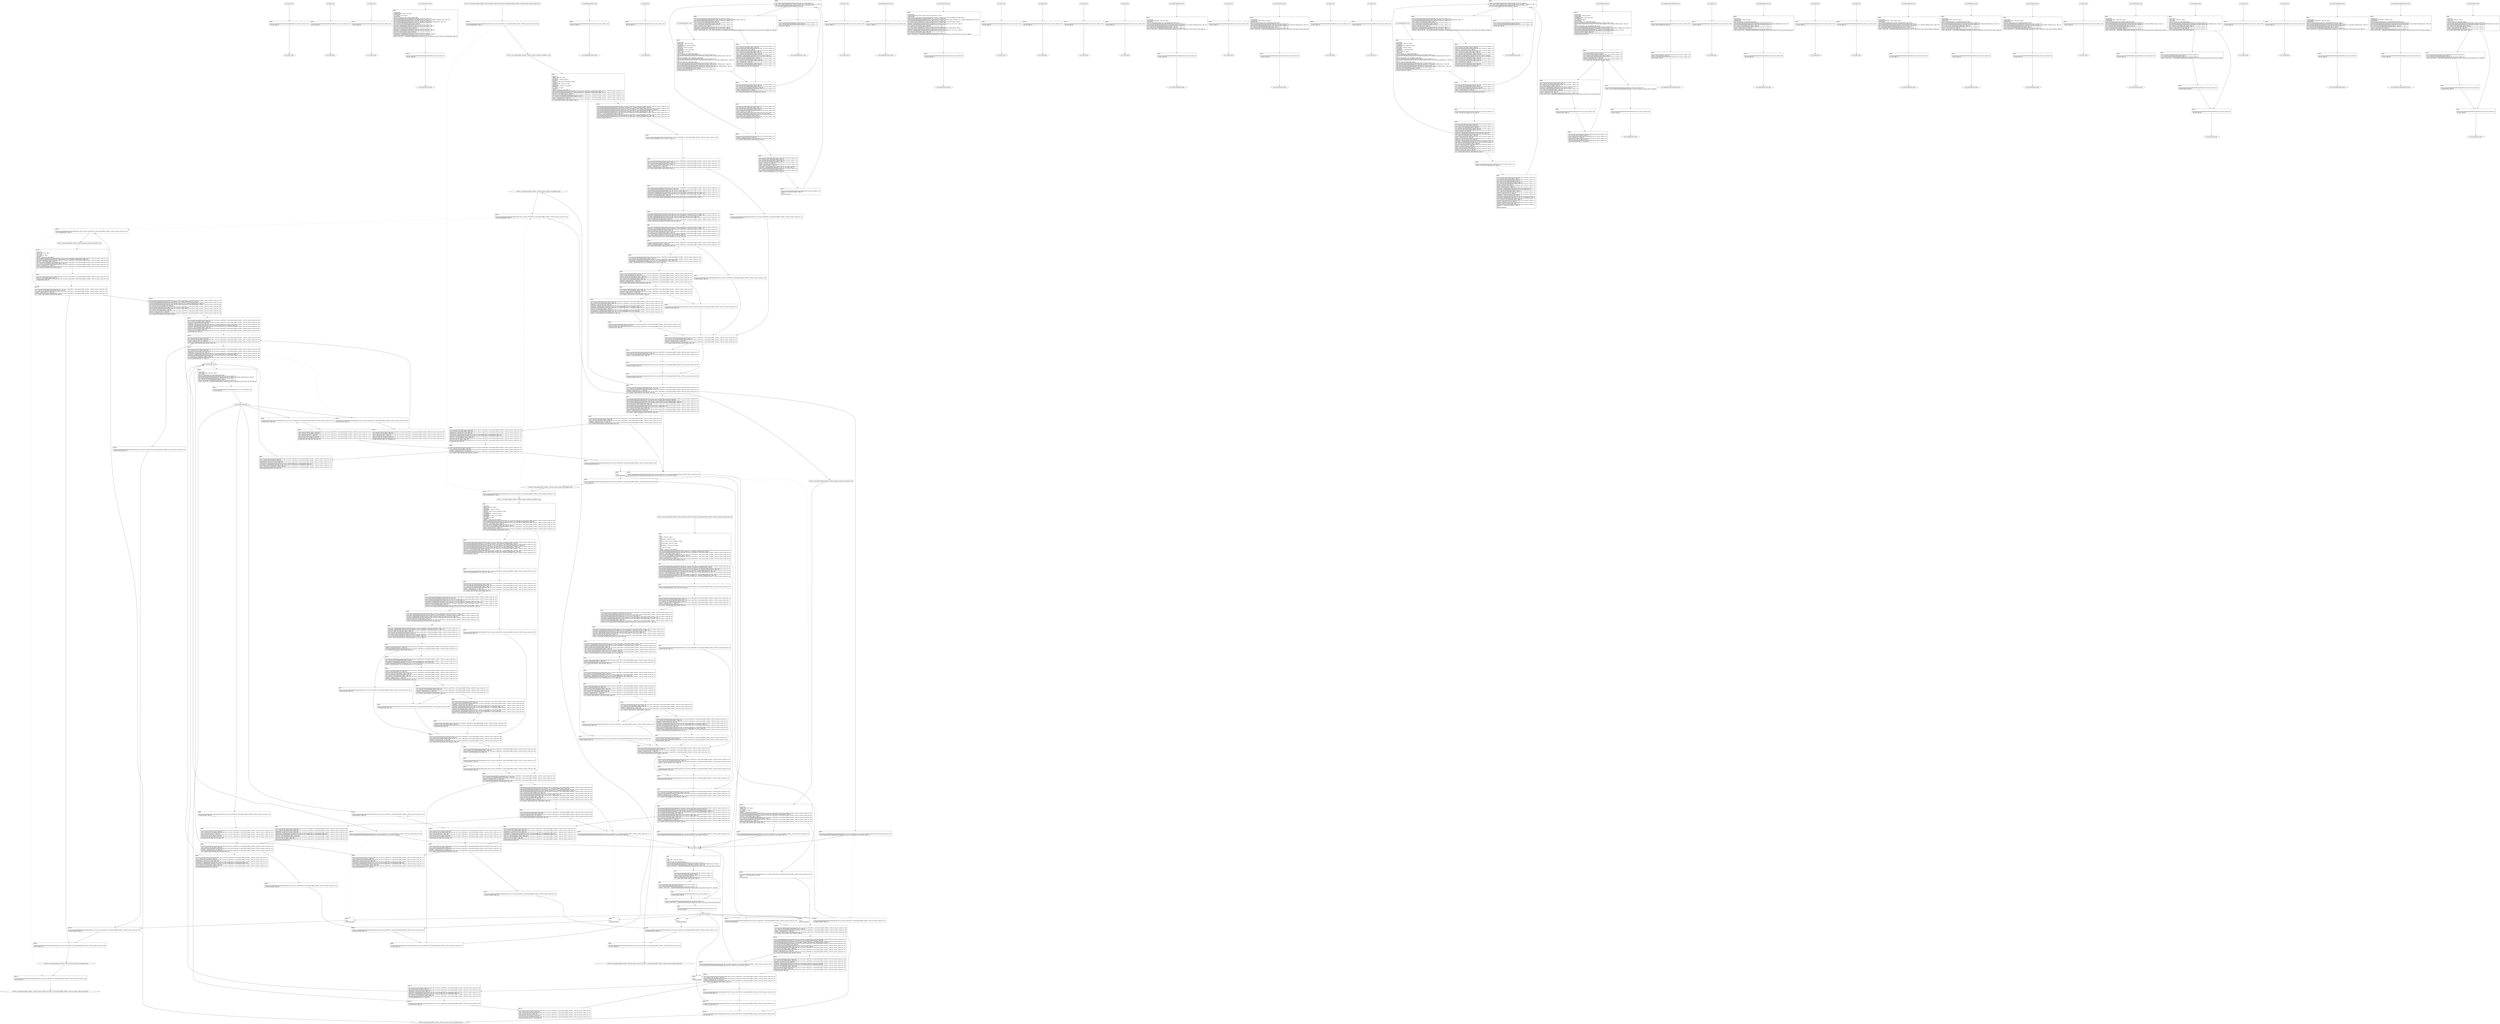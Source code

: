digraph "icfg graph" {
BBio_ll_good1_end [label="{io_ll_good1_end}"];
BBio_ll_bad6_end [label="{io_ll_bad6_end}"];
BBio_ll_good5_end [label="{io_ll_good5_end}"];
BBio_ll_printWcharLine_end [label="{io_ll_printWcharLine_end}"];
BBCWE121_Stack_Based_Buffer_Overflow__CWE129_connect_socket_06_ll_goodB2G2_end [label="{CWE121_Stack_Based_Buffer_Overflow__CWE129_connect_socket_06_ll_goodB2G2_end}"];
BBio_ll_globalReturnsFalse_end [label="{io_ll_globalReturnsFalse_end}"];
BBio_ll_bad8_end [label="{io_ll_bad8_end}"];
BBio_ll_decodeHexWChars_end [label="{io_ll_decodeHexWChars_end}"];
BBio_ll_good7_end [label="{io_ll_good7_end}"];
BBio_ll_globalReturnsTrue_end [label="{io_ll_globalReturnsTrue_end}"];
BBio_ll_printStructLine_end [label="{io_ll_printStructLine_end}"];
BBio_ll_bad7_end [label="{io_ll_bad7_end}"];
BBio_ll_good6_end [label="{io_ll_good6_end}"];
BBio_ll_bad2_end [label="{io_ll_bad2_end}"];
BBio_ll_bad9_end [label="{io_ll_bad9_end}"];
BBio_ll_printUnsignedLine_end [label="{io_ll_printUnsignedLine_end}"];
BBio_ll_good4_end [label="{io_ll_good4_end}"];
BBio_ll_printSizeTLine_end [label="{io_ll_printSizeTLine_end}"];
BBio_ll_bad5_end [label="{io_ll_bad5_end}"];
BBio_ll_printLine_end [label="{io_ll_printLine_end}"];
BBCWE121_Stack_Based_Buffer_Overflow__CWE129_connect_socket_06_ll_CWE121_Stack_Based_Buffer_Overflow__CWE129_connect_socket_06_good_end [label="{CWE121_Stack_Based_Buffer_Overflow__CWE129_connect_socket_06_ll_CWE121_Stack_Based_Buffer_Overflow__CWE129_connect_socket_06_good_end}"];
BBio_ll_bad4_end [label="{io_ll_bad4_end}"];
BBio_ll_decodeHexChars_end [label="{io_ll_decodeHexChars_end}"];
BBio_ll_printBytesLine_end [label="{io_ll_printBytesLine_end}"];
BBio_ll_globalReturnsTrueOrFalse_end [label="{io_ll_globalReturnsTrueOrFalse_end}"];
BBCWE121_Stack_Based_Buffer_Overflow__CWE129_connect_socket_06_ll_goodG2B2_end [label="{CWE121_Stack_Based_Buffer_Overflow__CWE129_connect_socket_06_ll_goodG2B2_end}"];
BBio_ll_good3_end [label="{io_ll_good3_end}"];
BBCWE121_Stack_Based_Buffer_Overflow__CWE129_connect_socket_06_ll_goodB2G1_end [label="{CWE121_Stack_Based_Buffer_Overflow__CWE129_connect_socket_06_ll_goodB2G1_end}"];
BBio_ll_printHexCharLine_end [label="{io_ll_printHexCharLine_end}"];
BBio_ll_good9_end [label="{io_ll_good9_end}"];
BBio_ll_bad3_end [label="{io_ll_bad3_end}"];
BBio_ll_printDoubleLine_end [label="{io_ll_printDoubleLine_end}"];
BBio_ll_printShortLine_end [label="{io_ll_printShortLine_end}"];
BBio_ll_printLongLine_end [label="{io_ll_printLongLine_end}"];
BBio_ll_bad1_end [label="{io_ll_bad1_end}"];
BBio_ll_printFloatLine_end [label="{io_ll_printFloatLine_end}"];
BBio_ll_printWLine_end [label="{io_ll_printWLine_end}"];
BBio_ll_good2_end [label="{io_ll_good2_end}"];
BBio_ll_printIntLine_end [label="{io_ll_printIntLine_end}"];
BBCWE121_Stack_Based_Buffer_Overflow__CWE129_connect_socket_06_ll_CWE121_Stack_Based_Buffer_Overflow__CWE129_connect_socket_06_bad_end [label="{CWE121_Stack_Based_Buffer_Overflow__CWE129_connect_socket_06_ll_CWE121_Stack_Based_Buffer_Overflow__CWE129_connect_socket_06_bad_end}"];
BBio_ll_good8_end [label="{io_ll_good8_end}"];
BBio_ll_printLongLongLine_end [label="{io_ll_printLongLongLine_end}"];
BBio_ll_printHexUnsignedCharLine_end [label="{io_ll_printHexUnsignedCharLine_end}"];
BBio_ll_printSinkLine_end [label="{io_ll_printSinkLine_end}"];
BBCWE121_Stack_Based_Buffer_Overflow__CWE129_connect_socket_06_ll_goodG2B1_end [label="{CWE121_Stack_Based_Buffer_Overflow__CWE129_connect_socket_06_ll_goodG2B1_end}"];
BBio_ll_good1_start [label="{io_ll_good1_start}", shape=record];
io_ll_good1BB69 [label="{BB69:\l\l/home/raoxue/Desktop/MemVerif/workspace/000_062_521/source_code/io.c:187\l
  ret void, !dbg !52\l
}", shape=record];
BBio_ll_bad6_start [label="{io_ll_bad6_start}", shape=record];
io_ll_bad6BB83 [label="{BB83:\l\l/home/raoxue/Desktop/MemVerif/workspace/000_062_521/source_code/io.c:203\l
  ret void, !dbg !52\l
}", shape=record];
BBio_ll_good5_start [label="{io_ll_good5_start}", shape=record];
io_ll_good5BB73 [label="{BB73:\l\l/home/raoxue/Desktop/MemVerif/workspace/000_062_521/source_code/io.c:191\l
  ret void, !dbg !52\l
}", shape=record];
BBio_ll_printWcharLine_start [label="{io_ll_printWcharLine_start}", shape=record];
io_ll_printWcharLineBB28 [label="{BB28:\l\l/:2958164480\l
  %wideChar.addr = alloca i32, align 4\l
/:2958164480\l
  %s = alloca [2 x i32], align 4\l
/:2958164480\l
  store i32 %wideChar, i32* %wideChar.addr, align 4\l
/home/raoxue/Desktop/MemVerif/workspace/000_062_521/source_code/io.c:70\l
  call void @llvm.dbg.declare(metadata i32* %wideChar.addr, metadata !162, metadata !DIExpression()), !dbg !163\l
/home/raoxue/Desktop/MemVerif/workspace/000_062_521/source_code/io.c:74\l
  call void @llvm.dbg.declare(metadata [2 x i32]* %s, metadata !164, metadata !DIExpression()), !dbg !168\l
/home/raoxue/Desktop/MemVerif/workspace/000_062_521/source_code/io.c:75\l
  %0 = load i32, i32* %wideChar.addr, align 4, !dbg !61\l
/home/raoxue/Desktop/MemVerif/workspace/000_062_521/source_code/io.c:75\l
  %arrayidx = getelementptr inbounds [2 x i32], [2 x i32]* %s, i64 0, i64 0, !dbg !62\l
/home/raoxue/Desktop/MemVerif/workspace/000_062_521/source_code/io.c:75\l
  store i32 %0, i32* %arrayidx, align 4, !dbg !63\l
/home/raoxue/Desktop/MemVerif/workspace/000_062_521/source_code/io.c:76\l
  %arrayidx1 = getelementptr inbounds [2 x i32], [2 x i32]* %s, i64 0, i64 1, !dbg !64\l
/home/raoxue/Desktop/MemVerif/workspace/000_062_521/source_code/io.c:76\l
  store i32 0, i32* %arrayidx1, align 4, !dbg !65\l
/home/raoxue/Desktop/MemVerif/workspace/000_062_521/source_code/io.c:77\l
  %arraydecay = getelementptr inbounds [2 x i32], [2 x i32]* %s, i64 0, i64 0, !dbg !66\l
/home/raoxue/Desktop/MemVerif/workspace/000_062_521/source_code/io.c:77\l
  %call = call i32 (i8*, ...) @printf(i8* getelementptr inbounds ([5 x i8], [5 x i8]* @.str.10, i64 0, i64 0), i32* %arraydecay), !dbg !67\l
}", shape=record];
io_ll_printWcharLineBB28 [label="{BB28:\l\l/:2958164480\l
  %wideChar.addr = alloca i32, align 4\l
/:2958164480\l
  %s = alloca [2 x i32], align 4\l
/:2958164480\l
  store i32 %wideChar, i32* %wideChar.addr, align 4\l
/home/raoxue/Desktop/MemVerif/workspace/000_062_521/source_code/io.c:70\l
  call void @llvm.dbg.declare(metadata i32* %wideChar.addr, metadata !162, metadata !DIExpression()), !dbg !163\l
/home/raoxue/Desktop/MemVerif/workspace/000_062_521/source_code/io.c:74\l
  call void @llvm.dbg.declare(metadata [2 x i32]* %s, metadata !164, metadata !DIExpression()), !dbg !168\l
/home/raoxue/Desktop/MemVerif/workspace/000_062_521/source_code/io.c:75\l
  %0 = load i32, i32* %wideChar.addr, align 4, !dbg !61\l
/home/raoxue/Desktop/MemVerif/workspace/000_062_521/source_code/io.c:75\l
  %arrayidx = getelementptr inbounds [2 x i32], [2 x i32]* %s, i64 0, i64 0, !dbg !62\l
/home/raoxue/Desktop/MemVerif/workspace/000_062_521/source_code/io.c:75\l
  store i32 %0, i32* %arrayidx, align 4, !dbg !63\l
/home/raoxue/Desktop/MemVerif/workspace/000_062_521/source_code/io.c:76\l
  %arrayidx1 = getelementptr inbounds [2 x i32], [2 x i32]* %s, i64 0, i64 1, !dbg !64\l
/home/raoxue/Desktop/MemVerif/workspace/000_062_521/source_code/io.c:76\l
  store i32 0, i32* %arrayidx1, align 4, !dbg !65\l
/home/raoxue/Desktop/MemVerif/workspace/000_062_521/source_code/io.c:77\l
  %arraydecay = getelementptr inbounds [2 x i32], [2 x i32]* %s, i64 0, i64 0, !dbg !66\l
/home/raoxue/Desktop/MemVerif/workspace/000_062_521/source_code/io.c:77\l
  %call = call i32 (i8*, ...) @printf(i8* getelementptr inbounds ([5 x i8], [5 x i8]* @.str.10, i64 0, i64 0), i32* %arraydecay), !dbg !67\l
}", shape=record];
io_ll_printWcharLineBB29 [label="{BB29:\l\l/home/raoxue/Desktop/MemVerif/workspace/000_062_521/source_code/io.c:78\l
  ret void, !dbg !68\l
}", shape=record];
BBCWE121_Stack_Based_Buffer_Overflow__CWE129_connect_socket_06_ll_goodB2G2_start [label="{CWE121_Stack_Based_Buffer_Overflow__CWE129_connect_socket_06_ll_goodB2G2_start}", shape=record];
CWE121_Stack_Based_Buffer_Overflow__CWE129_connect_socket_06_ll_goodB2G2BB67 [label="{BB67:\l\l/:94900096\l
  %data = alloca i32, align 4\l
/:94900096\l
  %recvResult = alloca i32, align 4\l
/:94900096\l
  %service = alloca %struct.sockaddr_in, align 4\l
/:94900096\l
  %connectSocket = alloca i32, align 4\l
/:94900096\l
  %inputBuffer = alloca [14 x i8], align 1\l
/:94900096\l
  %i = alloca i32, align 4\l
/:94900096\l
  %buffer = alloca [10 x i32], align 16\l
/home/raoxue/Desktop/MemVerif/workspace/000_062_521/source_code/CWE121_Stack_Based_Buffer_Overflow__CWE129_connect_socket_06.c:238\l
  call void @llvm.dbg.declare(metadata i32* %data, metadata !329, metadata !DIExpression()), !dbg !330\l
/home/raoxue/Desktop/MemVerif/workspace/000_062_521/source_code/CWE121_Stack_Based_Buffer_Overflow__CWE129_connect_socket_06.c:240\l
  store i32 -1, i32* %data, align 4, !dbg !73\l
/home/raoxue/Desktop/MemVerif/workspace/000_062_521/source_code/CWE121_Stack_Based_Buffer_Overflow__CWE129_connect_socket_06.c:241\l
  %0 = load i32, i32* @STATIC_CONST_FIVE, align 4, !dbg !74\l
/home/raoxue/Desktop/MemVerif/workspace/000_062_521/source_code/CWE121_Stack_Based_Buffer_Overflow__CWE129_connect_socket_06.c:241\l
  %cmp = icmp eq i32 %0, 5, !dbg !76\l
/home/raoxue/Desktop/MemVerif/workspace/000_062_521/source_code/CWE121_Stack_Based_Buffer_Overflow__CWE129_connect_socket_06.c:241\l
  br i1 %cmp, label %if.then, label %if.end23, !dbg !77\l
}", shape=record];
CWE121_Stack_Based_Buffer_Overflow__CWE129_connect_socket_06_ll_goodB2G2BB68 [label="{BB68:\l\l/home/raoxue/Desktop/MemVerif/workspace/000_062_521/source_code/CWE121_Stack_Based_Buffer_Overflow__CWE129_connect_socket_06.c:248\l
  call void @llvm.dbg.declare(metadata i32* %recvResult, metadata !336, metadata !DIExpression()), !dbg !339\l
/home/raoxue/Desktop/MemVerif/workspace/000_062_521/source_code/CWE121_Stack_Based_Buffer_Overflow__CWE129_connect_socket_06.c:249\l
  call void @llvm.dbg.declare(metadata %struct.sockaddr_in* %service, metadata !340, metadata !DIExpression()), !dbg !341\l
/home/raoxue/Desktop/MemVerif/workspace/000_062_521/source_code/CWE121_Stack_Based_Buffer_Overflow__CWE129_connect_socket_06.c:250\l
  call void @llvm.dbg.declare(metadata i32* %connectSocket, metadata !342, metadata !DIExpression()), !dbg !343\l
/home/raoxue/Desktop/MemVerif/workspace/000_062_521/source_code/CWE121_Stack_Based_Buffer_Overflow__CWE129_connect_socket_06.c:250\l
  store i32 -1, i32* %connectSocket, align 4, !dbg !106\l
/home/raoxue/Desktop/MemVerif/workspace/000_062_521/source_code/CWE121_Stack_Based_Buffer_Overflow__CWE129_connect_socket_06.c:251\l
  call void @llvm.dbg.declare(metadata [14 x i8]* %inputBuffer, metadata !344, metadata !DIExpression()), !dbg !345\l
/home/raoxue/Desktop/MemVerif/workspace/000_062_521/source_code/CWE121_Stack_Based_Buffer_Overflow__CWE129_connect_socket_06.c:252\l
  br label %do.body, !dbg !109\l
}", shape=record];
CWE121_Stack_Based_Buffer_Overflow__CWE129_connect_socket_06_ll_goodB2G2BB70 [label="{BB70:\l\l/home/raoxue/Desktop/MemVerif/workspace/000_062_521/source_code/CWE121_Stack_Based_Buffer_Overflow__CWE129_connect_socket_06.c:262\l
  %call = call i32 @socket(i32 2, i32 1, i32 6) #7, !dbg !110\l
}", shape=record];
CWE121_Stack_Based_Buffer_Overflow__CWE129_connect_socket_06_ll_goodB2G2BB70 [label="{BB70:\l\l/home/raoxue/Desktop/MemVerif/workspace/000_062_521/source_code/CWE121_Stack_Based_Buffer_Overflow__CWE129_connect_socket_06.c:262\l
  %call = call i32 @socket(i32 2, i32 1, i32 6) #7, !dbg !110\l
}", shape=record];
CWE121_Stack_Based_Buffer_Overflow__CWE129_connect_socket_06_ll_goodB2G2BB71 [label="{BB71:\l\l/home/raoxue/Desktop/MemVerif/workspace/000_062_521/source_code/CWE121_Stack_Based_Buffer_Overflow__CWE129_connect_socket_06.c:262\l
  store i32 %call, i32* %connectSocket, align 4, !dbg !112\l
/home/raoxue/Desktop/MemVerif/workspace/000_062_521/source_code/CWE121_Stack_Based_Buffer_Overflow__CWE129_connect_socket_06.c:263\l
  %1 = load i32, i32* %connectSocket, align 4, !dbg !113\l
/home/raoxue/Desktop/MemVerif/workspace/000_062_521/source_code/CWE121_Stack_Based_Buffer_Overflow__CWE129_connect_socket_06.c:263\l
  %cmp1 = icmp eq i32 %1, -1, !dbg !115\l
/home/raoxue/Desktop/MemVerif/workspace/000_062_521/source_code/CWE121_Stack_Based_Buffer_Overflow__CWE129_connect_socket_06.c:263\l
  br i1 %cmp1, label %if.then2, label %if.end, !dbg !116\l
}", shape=record];
CWE121_Stack_Based_Buffer_Overflow__CWE129_connect_socket_06_ll_goodB2G2BB72 [label="{BB72:\l\l/home/raoxue/Desktop/MemVerif/workspace/000_062_521/source_code/CWE121_Stack_Based_Buffer_Overflow__CWE129_connect_socket_06.c:265\l
  br label %do.end, !dbg !117\l
}", shape=record];
CWE121_Stack_Based_Buffer_Overflow__CWE129_connect_socket_06_ll_goodB2G2BB73 [label="{BB73:\l\l/home/raoxue/Desktop/MemVerif/workspace/000_062_521/source_code/CWE121_Stack_Based_Buffer_Overflow__CWE129_connect_socket_06.c:267\l
  %2 = bitcast %struct.sockaddr_in* %service to i8*, !dbg !119\l
/home/raoxue/Desktop/MemVerif/workspace/000_062_521/source_code/CWE121_Stack_Based_Buffer_Overflow__CWE129_connect_socket_06.c:267\l
  call void @llvm.memset.p0i8.i64(i8* align 4 %2, i8 0, i64 16, i1 false), !dbg !119\l
/home/raoxue/Desktop/MemVerif/workspace/000_062_521/source_code/CWE121_Stack_Based_Buffer_Overflow__CWE129_connect_socket_06.c:268\l
  %sin_family = getelementptr inbounds %struct.sockaddr_in, %struct.sockaddr_in* %service, i32 0, i32 0, !dbg !120\l
/home/raoxue/Desktop/MemVerif/workspace/000_062_521/source_code/CWE121_Stack_Based_Buffer_Overflow__CWE129_connect_socket_06.c:268\l
  store i16 2, i16* %sin_family, align 4, !dbg !121\l
/home/raoxue/Desktop/MemVerif/workspace/000_062_521/source_code/CWE121_Stack_Based_Buffer_Overflow__CWE129_connect_socket_06.c:269\l
  %call3 = call i32 @inet_addr(i8* getelementptr inbounds ([10 x i8], [10 x i8]* @.str, i64 0, i64 0)) #7, !dbg !122\l
}", shape=record];
CWE121_Stack_Based_Buffer_Overflow__CWE129_connect_socket_06_ll_goodB2G2BB73 [label="{BB73:\l\l/home/raoxue/Desktop/MemVerif/workspace/000_062_521/source_code/CWE121_Stack_Based_Buffer_Overflow__CWE129_connect_socket_06.c:267\l
  %2 = bitcast %struct.sockaddr_in* %service to i8*, !dbg !119\l
/home/raoxue/Desktop/MemVerif/workspace/000_062_521/source_code/CWE121_Stack_Based_Buffer_Overflow__CWE129_connect_socket_06.c:267\l
  call void @llvm.memset.p0i8.i64(i8* align 4 %2, i8 0, i64 16, i1 false), !dbg !119\l
/home/raoxue/Desktop/MemVerif/workspace/000_062_521/source_code/CWE121_Stack_Based_Buffer_Overflow__CWE129_connect_socket_06.c:268\l
  %sin_family = getelementptr inbounds %struct.sockaddr_in, %struct.sockaddr_in* %service, i32 0, i32 0, !dbg !120\l
/home/raoxue/Desktop/MemVerif/workspace/000_062_521/source_code/CWE121_Stack_Based_Buffer_Overflow__CWE129_connect_socket_06.c:268\l
  store i16 2, i16* %sin_family, align 4, !dbg !121\l
/home/raoxue/Desktop/MemVerif/workspace/000_062_521/source_code/CWE121_Stack_Based_Buffer_Overflow__CWE129_connect_socket_06.c:269\l
  %call3 = call i32 @inet_addr(i8* getelementptr inbounds ([10 x i8], [10 x i8]* @.str, i64 0, i64 0)) #7, !dbg !122\l
}", shape=record];
CWE121_Stack_Based_Buffer_Overflow__CWE129_connect_socket_06_ll_goodB2G2BB75 [label="{BB75:\l\l/home/raoxue/Desktop/MemVerif/workspace/000_062_521/source_code/CWE121_Stack_Based_Buffer_Overflow__CWE129_connect_socket_06.c:269\l
  %sin_addr = getelementptr inbounds %struct.sockaddr_in, %struct.sockaddr_in* %service, i32 0, i32 2, !dbg !123\l
/home/raoxue/Desktop/MemVerif/workspace/000_062_521/source_code/CWE121_Stack_Based_Buffer_Overflow__CWE129_connect_socket_06.c:269\l
  %s_addr = getelementptr inbounds %struct.in_addr, %struct.in_addr* %sin_addr, i32 0, i32 0, !dbg !124\l
/home/raoxue/Desktop/MemVerif/workspace/000_062_521/source_code/CWE121_Stack_Based_Buffer_Overflow__CWE129_connect_socket_06.c:269\l
  store i32 %call3, i32* %s_addr, align 4, !dbg !125\l
/home/raoxue/Desktop/MemVerif/workspace/000_062_521/source_code/CWE121_Stack_Based_Buffer_Overflow__CWE129_connect_socket_06.c:270\l
  %call4 = call zeroext i16 @htons(i16 zeroext 27015) #8, !dbg !126\l
}", shape=record];
CWE121_Stack_Based_Buffer_Overflow__CWE129_connect_socket_06_ll_goodB2G2BB75 [label="{BB75:\l\l/home/raoxue/Desktop/MemVerif/workspace/000_062_521/source_code/CWE121_Stack_Based_Buffer_Overflow__CWE129_connect_socket_06.c:269\l
  %sin_addr = getelementptr inbounds %struct.sockaddr_in, %struct.sockaddr_in* %service, i32 0, i32 2, !dbg !123\l
/home/raoxue/Desktop/MemVerif/workspace/000_062_521/source_code/CWE121_Stack_Based_Buffer_Overflow__CWE129_connect_socket_06.c:269\l
  %s_addr = getelementptr inbounds %struct.in_addr, %struct.in_addr* %sin_addr, i32 0, i32 0, !dbg !124\l
/home/raoxue/Desktop/MemVerif/workspace/000_062_521/source_code/CWE121_Stack_Based_Buffer_Overflow__CWE129_connect_socket_06.c:269\l
  store i32 %call3, i32* %s_addr, align 4, !dbg !125\l
/home/raoxue/Desktop/MemVerif/workspace/000_062_521/source_code/CWE121_Stack_Based_Buffer_Overflow__CWE129_connect_socket_06.c:270\l
  %call4 = call zeroext i16 @htons(i16 zeroext 27015) #8, !dbg !126\l
}", shape=record];
CWE121_Stack_Based_Buffer_Overflow__CWE129_connect_socket_06_ll_goodB2G2BB76 [label="{BB76:\l\l/home/raoxue/Desktop/MemVerif/workspace/000_062_521/source_code/CWE121_Stack_Based_Buffer_Overflow__CWE129_connect_socket_06.c:270\l
  %sin_port = getelementptr inbounds %struct.sockaddr_in, %struct.sockaddr_in* %service, i32 0, i32 1, !dbg !127\l
/home/raoxue/Desktop/MemVerif/workspace/000_062_521/source_code/CWE121_Stack_Based_Buffer_Overflow__CWE129_connect_socket_06.c:270\l
  store i16 %call4, i16* %sin_port, align 2, !dbg !128\l
/home/raoxue/Desktop/MemVerif/workspace/000_062_521/source_code/CWE121_Stack_Based_Buffer_Overflow__CWE129_connect_socket_06.c:271\l
  %3 = load i32, i32* %connectSocket, align 4, !dbg !129\l
/home/raoxue/Desktop/MemVerif/workspace/000_062_521/source_code/CWE121_Stack_Based_Buffer_Overflow__CWE129_connect_socket_06.c:271\l
  %4 = bitcast %struct.sockaddr_in* %service to %struct.sockaddr*, !dbg !131\l
/home/raoxue/Desktop/MemVerif/workspace/000_062_521/source_code/CWE121_Stack_Based_Buffer_Overflow__CWE129_connect_socket_06.c:271\l
  %call5 = call i32 @connect(i32 %3, %struct.sockaddr* %4, i32 16), !dbg !132\l
}", shape=record];
CWE121_Stack_Based_Buffer_Overflow__CWE129_connect_socket_06_ll_goodB2G2BB76 [label="{BB76:\l\l/home/raoxue/Desktop/MemVerif/workspace/000_062_521/source_code/CWE121_Stack_Based_Buffer_Overflow__CWE129_connect_socket_06.c:270\l
  %sin_port = getelementptr inbounds %struct.sockaddr_in, %struct.sockaddr_in* %service, i32 0, i32 1, !dbg !127\l
/home/raoxue/Desktop/MemVerif/workspace/000_062_521/source_code/CWE121_Stack_Based_Buffer_Overflow__CWE129_connect_socket_06.c:270\l
  store i16 %call4, i16* %sin_port, align 2, !dbg !128\l
/home/raoxue/Desktop/MemVerif/workspace/000_062_521/source_code/CWE121_Stack_Based_Buffer_Overflow__CWE129_connect_socket_06.c:271\l
  %3 = load i32, i32* %connectSocket, align 4, !dbg !129\l
/home/raoxue/Desktop/MemVerif/workspace/000_062_521/source_code/CWE121_Stack_Based_Buffer_Overflow__CWE129_connect_socket_06.c:271\l
  %4 = bitcast %struct.sockaddr_in* %service to %struct.sockaddr*, !dbg !131\l
/home/raoxue/Desktop/MemVerif/workspace/000_062_521/source_code/CWE121_Stack_Based_Buffer_Overflow__CWE129_connect_socket_06.c:271\l
  %call5 = call i32 @connect(i32 %3, %struct.sockaddr* %4, i32 16), !dbg !132\l
}", shape=record];
CWE121_Stack_Based_Buffer_Overflow__CWE129_connect_socket_06_ll_goodB2G2BB77 [label="{BB77:\l\l/home/raoxue/Desktop/MemVerif/workspace/000_062_521/source_code/CWE121_Stack_Based_Buffer_Overflow__CWE129_connect_socket_06.c:271\l
  %cmp6 = icmp eq i32 %call5, -1, !dbg !133\l
/home/raoxue/Desktop/MemVerif/workspace/000_062_521/source_code/CWE121_Stack_Based_Buffer_Overflow__CWE129_connect_socket_06.c:271\l
  br i1 %cmp6, label %if.then7, label %if.end8, !dbg !134\l
}", shape=record];
CWE121_Stack_Based_Buffer_Overflow__CWE129_connect_socket_06_ll_goodB2G2BB78 [label="{BB78:\l\l/home/raoxue/Desktop/MemVerif/workspace/000_062_521/source_code/CWE121_Stack_Based_Buffer_Overflow__CWE129_connect_socket_06.c:273\l
  br label %do.end, !dbg !135\l
}", shape=record];
CWE121_Stack_Based_Buffer_Overflow__CWE129_connect_socket_06_ll_goodB2G2BB79 [label="{BB79:\l\l/home/raoxue/Desktop/MemVerif/workspace/000_062_521/source_code/CWE121_Stack_Based_Buffer_Overflow__CWE129_connect_socket_06.c:277\l
  %5 = load i32, i32* %connectSocket, align 4, !dbg !137\l
/home/raoxue/Desktop/MemVerif/workspace/000_062_521/source_code/CWE121_Stack_Based_Buffer_Overflow__CWE129_connect_socket_06.c:277\l
  %arraydecay = getelementptr inbounds [14 x i8], [14 x i8]* %inputBuffer, i64 0, i64 0, !dbg !138\l
/home/raoxue/Desktop/MemVerif/workspace/000_062_521/source_code/CWE121_Stack_Based_Buffer_Overflow__CWE129_connect_socket_06.c:277\l
  %call9 = call i64 @recv(i32 %5, i8* %arraydecay, i64 13, i32 0), !dbg !139\l
}", shape=record];
CWE121_Stack_Based_Buffer_Overflow__CWE129_connect_socket_06_ll_goodB2G2BB79 [label="{BB79:\l\l/home/raoxue/Desktop/MemVerif/workspace/000_062_521/source_code/CWE121_Stack_Based_Buffer_Overflow__CWE129_connect_socket_06.c:277\l
  %5 = load i32, i32* %connectSocket, align 4, !dbg !137\l
/home/raoxue/Desktop/MemVerif/workspace/000_062_521/source_code/CWE121_Stack_Based_Buffer_Overflow__CWE129_connect_socket_06.c:277\l
  %arraydecay = getelementptr inbounds [14 x i8], [14 x i8]* %inputBuffer, i64 0, i64 0, !dbg !138\l
/home/raoxue/Desktop/MemVerif/workspace/000_062_521/source_code/CWE121_Stack_Based_Buffer_Overflow__CWE129_connect_socket_06.c:277\l
  %call9 = call i64 @recv(i32 %5, i8* %arraydecay, i64 13, i32 0), !dbg !139\l
}", shape=record];
CWE121_Stack_Based_Buffer_Overflow__CWE129_connect_socket_06_ll_goodB2G2BB80 [label="{BB80:\l\l/home/raoxue/Desktop/MemVerif/workspace/000_062_521/source_code/CWE121_Stack_Based_Buffer_Overflow__CWE129_connect_socket_06.c:277\l
  %conv = trunc i64 %call9 to i32, !dbg !139\l
/home/raoxue/Desktop/MemVerif/workspace/000_062_521/source_code/CWE121_Stack_Based_Buffer_Overflow__CWE129_connect_socket_06.c:277\l
  store i32 %conv, i32* %recvResult, align 4, !dbg !140\l
/home/raoxue/Desktop/MemVerif/workspace/000_062_521/source_code/CWE121_Stack_Based_Buffer_Overflow__CWE129_connect_socket_06.c:278\l
  %6 = load i32, i32* %recvResult, align 4, !dbg !141\l
/home/raoxue/Desktop/MemVerif/workspace/000_062_521/source_code/CWE121_Stack_Based_Buffer_Overflow__CWE129_connect_socket_06.c:278\l
  %cmp10 = icmp eq i32 %6, -1, !dbg !143\l
/home/raoxue/Desktop/MemVerif/workspace/000_062_521/source_code/CWE121_Stack_Based_Buffer_Overflow__CWE129_connect_socket_06.c:278\l
  br i1 %cmp10, label %if.then14, label %lor.lhs.false, !dbg !144\l
}", shape=record];
CWE121_Stack_Based_Buffer_Overflow__CWE129_connect_socket_06_ll_goodB2G2BB82 [label="{BB82:\l\l/home/raoxue/Desktop/MemVerif/workspace/000_062_521/source_code/CWE121_Stack_Based_Buffer_Overflow__CWE129_connect_socket_06.c:278\l
  %7 = load i32, i32* %recvResult, align 4, !dbg !145\l
/home/raoxue/Desktop/MemVerif/workspace/000_062_521/source_code/CWE121_Stack_Based_Buffer_Overflow__CWE129_connect_socket_06.c:278\l
  %cmp12 = icmp eq i32 %7, 0, !dbg !146\l
/home/raoxue/Desktop/MemVerif/workspace/000_062_521/source_code/CWE121_Stack_Based_Buffer_Overflow__CWE129_connect_socket_06.c:278\l
  br i1 %cmp12, label %if.then14, label %if.end15, !dbg !147\l
}", shape=record];
CWE121_Stack_Based_Buffer_Overflow__CWE129_connect_socket_06_ll_goodB2G2BB81 [label="{BB81:\l\l/home/raoxue/Desktop/MemVerif/workspace/000_062_521/source_code/CWE121_Stack_Based_Buffer_Overflow__CWE129_connect_socket_06.c:280\l
  br label %do.end, !dbg !148\l
}", shape=record];
CWE121_Stack_Based_Buffer_Overflow__CWE129_connect_socket_06_ll_goodB2G2BB83 [label="{BB83:\l\l/home/raoxue/Desktop/MemVerif/workspace/000_062_521/source_code/CWE121_Stack_Based_Buffer_Overflow__CWE129_connect_socket_06.c:283\l
  %8 = load i32, i32* %recvResult, align 4, !dbg !150\l
/home/raoxue/Desktop/MemVerif/workspace/000_062_521/source_code/CWE121_Stack_Based_Buffer_Overflow__CWE129_connect_socket_06.c:283\l
  %idxprom = sext i32 %8 to i64, !dbg !151\l
/home/raoxue/Desktop/MemVerif/workspace/000_062_521/source_code/CWE121_Stack_Based_Buffer_Overflow__CWE129_connect_socket_06.c:283\l
  %arrayidx = getelementptr inbounds [14 x i8], [14 x i8]* %inputBuffer, i64 0, i64 %idxprom, !dbg !151\l
/home/raoxue/Desktop/MemVerif/workspace/000_062_521/source_code/CWE121_Stack_Based_Buffer_Overflow__CWE129_connect_socket_06.c:283\l
  store i8 0, i8* %arrayidx, align 1, !dbg !152\l
/home/raoxue/Desktop/MemVerif/workspace/000_062_521/source_code/CWE121_Stack_Based_Buffer_Overflow__CWE129_connect_socket_06.c:285\l
  %arraydecay16 = getelementptr inbounds [14 x i8], [14 x i8]* %inputBuffer, i64 0, i64 0, !dbg !153\l
/home/raoxue/Desktop/MemVerif/workspace/000_062_521/source_code/CWE121_Stack_Based_Buffer_Overflow__CWE129_connect_socket_06.c:285\l
  %call17 = call i32 @atoi(i8* %arraydecay16) #9, !dbg !154\l
}", shape=record];
CWE121_Stack_Based_Buffer_Overflow__CWE129_connect_socket_06_ll_goodB2G2BB83 [label="{BB83:\l\l/home/raoxue/Desktop/MemVerif/workspace/000_062_521/source_code/CWE121_Stack_Based_Buffer_Overflow__CWE129_connect_socket_06.c:283\l
  %8 = load i32, i32* %recvResult, align 4, !dbg !150\l
/home/raoxue/Desktop/MemVerif/workspace/000_062_521/source_code/CWE121_Stack_Based_Buffer_Overflow__CWE129_connect_socket_06.c:283\l
  %idxprom = sext i32 %8 to i64, !dbg !151\l
/home/raoxue/Desktop/MemVerif/workspace/000_062_521/source_code/CWE121_Stack_Based_Buffer_Overflow__CWE129_connect_socket_06.c:283\l
  %arrayidx = getelementptr inbounds [14 x i8], [14 x i8]* %inputBuffer, i64 0, i64 %idxprom, !dbg !151\l
/home/raoxue/Desktop/MemVerif/workspace/000_062_521/source_code/CWE121_Stack_Based_Buffer_Overflow__CWE129_connect_socket_06.c:283\l
  store i8 0, i8* %arrayidx, align 1, !dbg !152\l
/home/raoxue/Desktop/MemVerif/workspace/000_062_521/source_code/CWE121_Stack_Based_Buffer_Overflow__CWE129_connect_socket_06.c:285\l
  %arraydecay16 = getelementptr inbounds [14 x i8], [14 x i8]* %inputBuffer, i64 0, i64 0, !dbg !153\l
/home/raoxue/Desktop/MemVerif/workspace/000_062_521/source_code/CWE121_Stack_Based_Buffer_Overflow__CWE129_connect_socket_06.c:285\l
  %call17 = call i32 @atoi(i8* %arraydecay16) #9, !dbg !154\l
}", shape=record];
CWE121_Stack_Based_Buffer_Overflow__CWE129_connect_socket_06_ll_goodB2G2BB84 [label="{BB84:\l\l/home/raoxue/Desktop/MemVerif/workspace/000_062_521/source_code/CWE121_Stack_Based_Buffer_Overflow__CWE129_connect_socket_06.c:285\l
  store i32 %call17, i32* %data, align 4, !dbg !155\l
/home/raoxue/Desktop/MemVerif/workspace/000_062_521/source_code/CWE121_Stack_Based_Buffer_Overflow__CWE129_connect_socket_06.c:286\l
  br label %do.end, !dbg !156\l
}", shape=record];
CWE121_Stack_Based_Buffer_Overflow__CWE129_connect_socket_06_ll_goodB2G2BB74 [label="{BB74:\l\l/home/raoxue/Desktop/MemVerif/workspace/000_062_521/source_code/CWE121_Stack_Based_Buffer_Overflow__CWE129_connect_socket_06.c:288\l
  %9 = load i32, i32* %connectSocket, align 4, !dbg !157\l
/home/raoxue/Desktop/MemVerif/workspace/000_062_521/source_code/CWE121_Stack_Based_Buffer_Overflow__CWE129_connect_socket_06.c:288\l
  %cmp18 = icmp ne i32 %9, -1, !dbg !159\l
/home/raoxue/Desktop/MemVerif/workspace/000_062_521/source_code/CWE121_Stack_Based_Buffer_Overflow__CWE129_connect_socket_06.c:288\l
  br i1 %cmp18, label %if.then20, label %if.end22, !dbg !160\l
}", shape=record];
CWE121_Stack_Based_Buffer_Overflow__CWE129_connect_socket_06_ll_goodB2G2BB85 [label="{BB85:\l\l/home/raoxue/Desktop/MemVerif/workspace/000_062_521/source_code/CWE121_Stack_Based_Buffer_Overflow__CWE129_connect_socket_06.c:290\l
  %10 = load i32, i32* %connectSocket, align 4, !dbg !161\l
/home/raoxue/Desktop/MemVerif/workspace/000_062_521/source_code/CWE121_Stack_Based_Buffer_Overflow__CWE129_connect_socket_06.c:290\l
  %call21 = call i32 @close(i32 %10), !dbg !163\l
}", shape=record];
CWE121_Stack_Based_Buffer_Overflow__CWE129_connect_socket_06_ll_goodB2G2BB85 [label="{BB85:\l\l/home/raoxue/Desktop/MemVerif/workspace/000_062_521/source_code/CWE121_Stack_Based_Buffer_Overflow__CWE129_connect_socket_06.c:290\l
  %10 = load i32, i32* %connectSocket, align 4, !dbg !161\l
/home/raoxue/Desktop/MemVerif/workspace/000_062_521/source_code/CWE121_Stack_Based_Buffer_Overflow__CWE129_connect_socket_06.c:290\l
  %call21 = call i32 @close(i32 %10), !dbg !163\l
}", shape=record];
CWE121_Stack_Based_Buffer_Overflow__CWE129_connect_socket_06_ll_goodB2G2BB87 [label="{BB87:\l\l/home/raoxue/Desktop/MemVerif/workspace/000_062_521/source_code/CWE121_Stack_Based_Buffer_Overflow__CWE129_connect_socket_06.c:291\l
  br label %if.end22, !dbg !164\l
}", shape=record];
CWE121_Stack_Based_Buffer_Overflow__CWE129_connect_socket_06_ll_goodB2G2BB86 [label="{BB86:\l\l/home/raoxue/Desktop/MemVerif/workspace/000_062_521/source_code/CWE121_Stack_Based_Buffer_Overflow__CWE129_connect_socket_06.c:299\l
  br label %if.end23, !dbg !165\l
}", shape=record];
CWE121_Stack_Based_Buffer_Overflow__CWE129_connect_socket_06_ll_goodB2G2BB69 [label="{BB69:\l\l/home/raoxue/Desktop/MemVerif/workspace/000_062_521/source_code/CWE121_Stack_Based_Buffer_Overflow__CWE129_connect_socket_06.c:300\l
  %11 = load i32, i32* @STATIC_CONST_FIVE, align 4, !dbg !166\l
/home/raoxue/Desktop/MemVerif/workspace/000_062_521/source_code/CWE121_Stack_Based_Buffer_Overflow__CWE129_connect_socket_06.c:300\l
  %cmp24 = icmp eq i32 %11, 5, !dbg !168\l
/home/raoxue/Desktop/MemVerif/workspace/000_062_521/source_code/CWE121_Stack_Based_Buffer_Overflow__CWE129_connect_socket_06.c:300\l
  br i1 %cmp24, label %if.then26, label %if.end39, !dbg !169\l
}", shape=record];
CWE121_Stack_Based_Buffer_Overflow__CWE129_connect_socket_06_ll_goodB2G2BB88 [label="{BB88:\l\l/home/raoxue/Desktop/MemVerif/workspace/000_062_521/source_code/CWE121_Stack_Based_Buffer_Overflow__CWE129_connect_socket_06.c:303\l
  call void @llvm.dbg.declare(metadata i32* %i, metadata !407, metadata !DIExpression()), !dbg !410\l
/home/raoxue/Desktop/MemVerif/workspace/000_062_521/source_code/CWE121_Stack_Based_Buffer_Overflow__CWE129_connect_socket_06.c:304\l
  call void @llvm.dbg.declare(metadata [10 x i32]* %buffer, metadata !411, metadata !DIExpression()), !dbg !412\l
/home/raoxue/Desktop/MemVerif/workspace/000_062_521/source_code/CWE121_Stack_Based_Buffer_Overflow__CWE129_connect_socket_06.c:304\l
  %12 = bitcast [10 x i32]* %buffer to i8*, !dbg !178\l
/home/raoxue/Desktop/MemVerif/workspace/000_062_521/source_code/CWE121_Stack_Based_Buffer_Overflow__CWE129_connect_socket_06.c:304\l
  call void @llvm.memset.p0i8.i64(i8* align 16 %12, i8 0, i64 40, i1 false), !dbg !178\l
/home/raoxue/Desktop/MemVerif/workspace/000_062_521/source_code/CWE121_Stack_Based_Buffer_Overflow__CWE129_connect_socket_06.c:306\l
  %13 = load i32, i32* %data, align 4, !dbg !179\l
/home/raoxue/Desktop/MemVerif/workspace/000_062_521/source_code/CWE121_Stack_Based_Buffer_Overflow__CWE129_connect_socket_06.c:306\l
  %cmp27 = icmp sge i32 %13, 0, !dbg !181\l
/home/raoxue/Desktop/MemVerif/workspace/000_062_521/source_code/CWE121_Stack_Based_Buffer_Overflow__CWE129_connect_socket_06.c:306\l
  br i1 %cmp27, label %land.lhs.true, label %if.else, !dbg !182\l
}", shape=record];
CWE121_Stack_Based_Buffer_Overflow__CWE129_connect_socket_06_ll_goodB2G2BB90 [label="{BB90:\l\l/home/raoxue/Desktop/MemVerif/workspace/000_062_521/source_code/CWE121_Stack_Based_Buffer_Overflow__CWE129_connect_socket_06.c:306\l
  %14 = load i32, i32* %data, align 4, !dbg !183\l
/home/raoxue/Desktop/MemVerif/workspace/000_062_521/source_code/CWE121_Stack_Based_Buffer_Overflow__CWE129_connect_socket_06.c:306\l
  %cmp29 = icmp slt i32 %14, 10, !dbg !184\l
/home/raoxue/Desktop/MemVerif/workspace/000_062_521/source_code/CWE121_Stack_Based_Buffer_Overflow__CWE129_connect_socket_06.c:306\l
  br i1 %cmp29, label %if.then31, label %if.else, !dbg !185\l
}", shape=record];
CWE121_Stack_Based_Buffer_Overflow__CWE129_connect_socket_06_ll_goodB2G2BB92 [label="{BB92:\l\l/home/raoxue/Desktop/MemVerif/workspace/000_062_521/source_code/CWE121_Stack_Based_Buffer_Overflow__CWE129_connect_socket_06.c:308\l
  %15 = load i32, i32* %data, align 4, !dbg !186\l
/home/raoxue/Desktop/MemVerif/workspace/000_062_521/source_code/CWE121_Stack_Based_Buffer_Overflow__CWE129_connect_socket_06.c:308\l
  %idxprom32 = sext i32 %15 to i64, !dbg !188\l
/home/raoxue/Desktop/MemVerif/workspace/000_062_521/source_code/CWE121_Stack_Based_Buffer_Overflow__CWE129_connect_socket_06.c:308\l
  %arrayidx33 = getelementptr inbounds [10 x i32], [10 x i32]* %buffer, i64 0, i64 %idxprom32, !dbg !188\l
/home/raoxue/Desktop/MemVerif/workspace/000_062_521/source_code/CWE121_Stack_Based_Buffer_Overflow__CWE129_connect_socket_06.c:308\l
  store i32 1, i32* %arrayidx33, align 4, !dbg !189\l
/home/raoxue/Desktop/MemVerif/workspace/000_062_521/source_code/CWE121_Stack_Based_Buffer_Overflow__CWE129_connect_socket_06.c:310\l
  store i32 0, i32* %i, align 4, !dbg !190\l
/home/raoxue/Desktop/MemVerif/workspace/000_062_521/source_code/CWE121_Stack_Based_Buffer_Overflow__CWE129_connect_socket_06.c:310\l
  br label %for.cond, !dbg !192\l
}", shape=record];
CWE121_Stack_Based_Buffer_Overflow__CWE129_connect_socket_06_ll_goodB2G2BB93 [label="{BB93:\l\l/home/raoxue/Desktop/MemVerif/workspace/000_062_521/source_code/CWE121_Stack_Based_Buffer_Overflow__CWE129_connect_socket_06.c:310\l
  %16 = load i32, i32* %i, align 4, !dbg !193\l
/home/raoxue/Desktop/MemVerif/workspace/000_062_521/source_code/CWE121_Stack_Based_Buffer_Overflow__CWE129_connect_socket_06.c:310\l
  %cmp34 = icmp slt i32 %16, 10, !dbg !195\l
/home/raoxue/Desktop/MemVerif/workspace/000_062_521/source_code/CWE121_Stack_Based_Buffer_Overflow__CWE129_connect_socket_06.c:310\l
  br i1 %cmp34, label %for.body, label %for.end, !dbg !196\l
}", shape=record];
CWE121_Stack_Based_Buffer_Overflow__CWE129_connect_socket_06_ll_goodB2G2BB94 [label="{BB94:\l\l/home/raoxue/Desktop/MemVerif/workspace/000_062_521/source_code/CWE121_Stack_Based_Buffer_Overflow__CWE129_connect_socket_06.c:312\l
  %17 = load i32, i32* %i, align 4, !dbg !197\l
/home/raoxue/Desktop/MemVerif/workspace/000_062_521/source_code/CWE121_Stack_Based_Buffer_Overflow__CWE129_connect_socket_06.c:312\l
  %idxprom36 = sext i32 %17 to i64, !dbg !199\l
/home/raoxue/Desktop/MemVerif/workspace/000_062_521/source_code/CWE121_Stack_Based_Buffer_Overflow__CWE129_connect_socket_06.c:312\l
  %arrayidx37 = getelementptr inbounds [10 x i32], [10 x i32]* %buffer, i64 0, i64 %idxprom36, !dbg !199\l
/home/raoxue/Desktop/MemVerif/workspace/000_062_521/source_code/CWE121_Stack_Based_Buffer_Overflow__CWE129_connect_socket_06.c:312\l
  %18 = load i32, i32* %arrayidx37, align 4, !dbg !199\l
/home/raoxue/Desktop/MemVerif/workspace/000_062_521/source_code/CWE121_Stack_Based_Buffer_Overflow__CWE129_connect_socket_06.c:312\l
  call void @printIntLine(i32 %18), !dbg !200\l
}", shape=record];
CWE121_Stack_Based_Buffer_Overflow__CWE129_connect_socket_06_ll_goodB2G2BB94 [label="{BB94:\l\l/home/raoxue/Desktop/MemVerif/workspace/000_062_521/source_code/CWE121_Stack_Based_Buffer_Overflow__CWE129_connect_socket_06.c:312\l
  %17 = load i32, i32* %i, align 4, !dbg !197\l
/home/raoxue/Desktop/MemVerif/workspace/000_062_521/source_code/CWE121_Stack_Based_Buffer_Overflow__CWE129_connect_socket_06.c:312\l
  %idxprom36 = sext i32 %17 to i64, !dbg !199\l
/home/raoxue/Desktop/MemVerif/workspace/000_062_521/source_code/CWE121_Stack_Based_Buffer_Overflow__CWE129_connect_socket_06.c:312\l
  %arrayidx37 = getelementptr inbounds [10 x i32], [10 x i32]* %buffer, i64 0, i64 %idxprom36, !dbg !199\l
/home/raoxue/Desktop/MemVerif/workspace/000_062_521/source_code/CWE121_Stack_Based_Buffer_Overflow__CWE129_connect_socket_06.c:312\l
  %18 = load i32, i32* %arrayidx37, align 4, !dbg !199\l
/home/raoxue/Desktop/MemVerif/workspace/000_062_521/source_code/CWE121_Stack_Based_Buffer_Overflow__CWE129_connect_socket_06.c:312\l
  call void @printIntLine(i32 %18), !dbg !200\l
}", shape=record];
CWE121_Stack_Based_Buffer_Overflow__CWE129_connect_socket_06_ll_goodB2G2BB96 [label="{BB96:\l\l/home/raoxue/Desktop/MemVerif/workspace/000_062_521/source_code/CWE121_Stack_Based_Buffer_Overflow__CWE129_connect_socket_06.c:313\l
  br label %for.inc, !dbg !201\l
}", shape=record];
CWE121_Stack_Based_Buffer_Overflow__CWE129_connect_socket_06_ll_goodB2G2BB97 [label="{BB97:\l\l/home/raoxue/Desktop/MemVerif/workspace/000_062_521/source_code/CWE121_Stack_Based_Buffer_Overflow__CWE129_connect_socket_06.c:310\l
  %19 = load i32, i32* %i, align 4, !dbg !202\l
/home/raoxue/Desktop/MemVerif/workspace/000_062_521/source_code/CWE121_Stack_Based_Buffer_Overflow__CWE129_connect_socket_06.c:310\l
  %inc = add nsw i32 %19, 1, !dbg !202\l
/home/raoxue/Desktop/MemVerif/workspace/000_062_521/source_code/CWE121_Stack_Based_Buffer_Overflow__CWE129_connect_socket_06.c:310\l
  store i32 %inc, i32* %i, align 4, !dbg !202\l
/home/raoxue/Desktop/MemVerif/workspace/000_062_521/source_code/CWE121_Stack_Based_Buffer_Overflow__CWE129_connect_socket_06.c:310\l
  br label %for.cond, !dbg !203, !llvm.loop !204\l
}", shape=record];
CWE121_Stack_Based_Buffer_Overflow__CWE129_connect_socket_06_ll_goodB2G2BB95 [label="{BB95:\l\l/home/raoxue/Desktop/MemVerif/workspace/000_062_521/source_code/CWE121_Stack_Based_Buffer_Overflow__CWE129_connect_socket_06.c:314\l
  br label %if.end38, !dbg !207\l
}", shape=record];
CWE121_Stack_Based_Buffer_Overflow__CWE129_connect_socket_06_ll_goodB2G2BB91 [label="{BB91:\l\l/home/raoxue/Desktop/MemVerif/workspace/000_062_521/source_code/CWE121_Stack_Based_Buffer_Overflow__CWE129_connect_socket_06.c:317\l
  call void @printLine(i8* getelementptr inbounds ([36 x i8], [36 x i8]* @.str.3, i64 0, i64 0)), !dbg !208\l
}", shape=record];
CWE121_Stack_Based_Buffer_Overflow__CWE129_connect_socket_06_ll_goodB2G2BB91 [label="{BB91:\l\l/home/raoxue/Desktop/MemVerif/workspace/000_062_521/source_code/CWE121_Stack_Based_Buffer_Overflow__CWE129_connect_socket_06.c:317\l
  call void @printLine(i8* getelementptr inbounds ([36 x i8], [36 x i8]* @.str.3, i64 0, i64 0)), !dbg !208\l
}", shape=record];
CWE121_Stack_Based_Buffer_Overflow__CWE129_connect_socket_06_ll_goodB2G2BB99 [label="{BB99:\l\l/:317\l
  br label %if.end38\l
}", shape=record];
CWE121_Stack_Based_Buffer_Overflow__CWE129_connect_socket_06_ll_goodB2G2BB98 [label="{BB98:\l\l/home/raoxue/Desktop/MemVerif/workspace/000_062_521/source_code/CWE121_Stack_Based_Buffer_Overflow__CWE129_connect_socket_06.c:320\l
  br label %if.end39, !dbg !210\l
}", shape=record];
CWE121_Stack_Based_Buffer_Overflow__CWE129_connect_socket_06_ll_goodB2G2BB89 [label="{BB89:\l\l/home/raoxue/Desktop/MemVerif/workspace/000_062_521/source_code/CWE121_Stack_Based_Buffer_Overflow__CWE129_connect_socket_06.c:321\l
  ret void, !dbg !211\l
}", shape=record];
BBio_ll_globalReturnsFalse_start [label="{io_ll_globalReturnsFalse_start}", shape=record];
io_ll_globalReturnsFalseBB66 [label="{BB66:\l\l/home/raoxue/Desktop/MemVerif/workspace/000_062_521/source_code/io.c:163\l
  ret i32 0, !dbg !52\l
}", shape=record];
BBio_ll_bad8_start [label="{io_ll_bad8_start}", shape=record];
io_ll_bad8BB85 [label="{BB85:\l\l/home/raoxue/Desktop/MemVerif/workspace/000_062_521/source_code/io.c:205\l
  ret void, !dbg !52\l
}", shape=record];
BBio_ll_decodeHexWChars_start [label="{io_ll_decodeHexWChars_start}", shape=record];
io_ll_decodeHexWCharsBB55 [label="{BB55:\l\l/:105544264\l
  %bytes.addr = alloca i8*, align 8\l
/:105544264\l
  %numBytes.addr = alloca i64, align 8\l
/:105544264\l
  %hex.addr = alloca i32*, align 8\l
/:105544264\l
  %numWritten = alloca i64, align 8\l
/:105544264\l
  %byte = alloca i32, align 4\l
/:105544264\l
  store i8* %bytes, i8** %bytes.addr, align 8\l
/home/raoxue/Desktop/MemVerif/workspace/000_062_521/source_code/io.c:135\l
  call void @llvm.dbg.declare(metadata i8** %bytes.addr, metadata !290, metadata !DIExpression()), !dbg !291\l
/:135\l
  store i64 %numBytes, i64* %numBytes.addr, align 8\l
/home/raoxue/Desktop/MemVerif/workspace/000_062_521/source_code/io.c:135\l
  call void @llvm.dbg.declare(metadata i64* %numBytes.addr, metadata !292, metadata !DIExpression()), !dbg !293\l
/:135\l
  store i32* %hex, i32** %hex.addr, align 8\l
/home/raoxue/Desktop/MemVerif/workspace/000_062_521/source_code/io.c:135\l
  call void @llvm.dbg.declare(metadata i32** %hex.addr, metadata !294, metadata !DIExpression()), !dbg !295\l
/home/raoxue/Desktop/MemVerif/workspace/000_062_521/source_code/io.c:137\l
  call void @llvm.dbg.declare(metadata i64* %numWritten, metadata !296, metadata !DIExpression()), !dbg !297\l
/home/raoxue/Desktop/MemVerif/workspace/000_062_521/source_code/io.c:137\l
  store i64 0, i64* %numWritten, align 8, !dbg !65\l
/home/raoxue/Desktop/MemVerif/workspace/000_062_521/source_code/io.c:143\l
  br label %while.cond, !dbg !66\l
}", shape=record];
io_ll_decodeHexWCharsBB56 [label="{BB56:\l\l/home/raoxue/Desktop/MemVerif/workspace/000_062_521/source_code/io.c:143\l
  %0 = load i64, i64* %numWritten, align 8, !dbg !67\l
/home/raoxue/Desktop/MemVerif/workspace/000_062_521/source_code/io.c:143\l
  %1 = load i64, i64* %numBytes.addr, align 8, !dbg !68\l
/home/raoxue/Desktop/MemVerif/workspace/000_062_521/source_code/io.c:143\l
  %cmp = icmp ult i64 %0, %1, !dbg !69\l
/home/raoxue/Desktop/MemVerif/workspace/000_062_521/source_code/io.c:143\l
  br i1 %cmp, label %land.lhs.true, label %land.end, !dbg !70\l
}", shape=record];
io_ll_decodeHexWCharsBB57 [label="{BB57:\l\l/home/raoxue/Desktop/MemVerif/workspace/000_062_521/source_code/io.c:143\l
  %2 = load i32*, i32** %hex.addr, align 8, !dbg !71\l
/home/raoxue/Desktop/MemVerif/workspace/000_062_521/source_code/io.c:143\l
  %3 = load i64, i64* %numWritten, align 8, !dbg !72\l
/home/raoxue/Desktop/MemVerif/workspace/000_062_521/source_code/io.c:143\l
  %mul = mul i64 2, %3, !dbg !73\l
/home/raoxue/Desktop/MemVerif/workspace/000_062_521/source_code/io.c:143\l
  %arrayidx = getelementptr inbounds i32, i32* %2, i64 %mul, !dbg !71\l
/home/raoxue/Desktop/MemVerif/workspace/000_062_521/source_code/io.c:143\l
  %4 = load i32, i32* %arrayidx, align 4, !dbg !71\l
/home/raoxue/Desktop/MemVerif/workspace/000_062_521/source_code/io.c:143\l
  %call = call i32 @iswxdigit(i32 %4) #5, !dbg !74\l
}", shape=record];
io_ll_decodeHexWCharsBB57 [label="{BB57:\l\l/home/raoxue/Desktop/MemVerif/workspace/000_062_521/source_code/io.c:143\l
  %2 = load i32*, i32** %hex.addr, align 8, !dbg !71\l
/home/raoxue/Desktop/MemVerif/workspace/000_062_521/source_code/io.c:143\l
  %3 = load i64, i64* %numWritten, align 8, !dbg !72\l
/home/raoxue/Desktop/MemVerif/workspace/000_062_521/source_code/io.c:143\l
  %mul = mul i64 2, %3, !dbg !73\l
/home/raoxue/Desktop/MemVerif/workspace/000_062_521/source_code/io.c:143\l
  %arrayidx = getelementptr inbounds i32, i32* %2, i64 %mul, !dbg !71\l
/home/raoxue/Desktop/MemVerif/workspace/000_062_521/source_code/io.c:143\l
  %4 = load i32, i32* %arrayidx, align 4, !dbg !71\l
/home/raoxue/Desktop/MemVerif/workspace/000_062_521/source_code/io.c:143\l
  %call = call i32 @iswxdigit(i32 %4) #5, !dbg !74\l
}", shape=record];
io_ll_decodeHexWCharsBB59 [label="{BB59:\l\l/home/raoxue/Desktop/MemVerif/workspace/000_062_521/source_code/io.c:143\l
  %tobool = icmp ne i32 %call, 0, !dbg !74\l
/home/raoxue/Desktop/MemVerif/workspace/000_062_521/source_code/io.c:143\l
  br i1 %tobool, label %land.rhs, label %land.end, !dbg !75\l
}", shape=record];
io_ll_decodeHexWCharsBB60 [label="{BB60:\l\l/home/raoxue/Desktop/MemVerif/workspace/000_062_521/source_code/io.c:143\l
  %5 = load i32*, i32** %hex.addr, align 8, !dbg !76\l
/home/raoxue/Desktop/MemVerif/workspace/000_062_521/source_code/io.c:143\l
  %6 = load i64, i64* %numWritten, align 8, !dbg !77\l
/home/raoxue/Desktop/MemVerif/workspace/000_062_521/source_code/io.c:143\l
  %mul1 = mul i64 2, %6, !dbg !78\l
/home/raoxue/Desktop/MemVerif/workspace/000_062_521/source_code/io.c:143\l
  %add = add i64 %mul1, 1, !dbg !79\l
/home/raoxue/Desktop/MemVerif/workspace/000_062_521/source_code/io.c:143\l
  %arrayidx2 = getelementptr inbounds i32, i32* %5, i64 %add, !dbg !76\l
/home/raoxue/Desktop/MemVerif/workspace/000_062_521/source_code/io.c:143\l
  %7 = load i32, i32* %arrayidx2, align 4, !dbg !76\l
/home/raoxue/Desktop/MemVerif/workspace/000_062_521/source_code/io.c:143\l
  %call3 = call i32 @iswxdigit(i32 %7) #5, !dbg !80\l
}", shape=record];
io_ll_decodeHexWCharsBB60 [label="{BB60:\l\l/home/raoxue/Desktop/MemVerif/workspace/000_062_521/source_code/io.c:143\l
  %5 = load i32*, i32** %hex.addr, align 8, !dbg !76\l
/home/raoxue/Desktop/MemVerif/workspace/000_062_521/source_code/io.c:143\l
  %6 = load i64, i64* %numWritten, align 8, !dbg !77\l
/home/raoxue/Desktop/MemVerif/workspace/000_062_521/source_code/io.c:143\l
  %mul1 = mul i64 2, %6, !dbg !78\l
/home/raoxue/Desktop/MemVerif/workspace/000_062_521/source_code/io.c:143\l
  %add = add i64 %mul1, 1, !dbg !79\l
/home/raoxue/Desktop/MemVerif/workspace/000_062_521/source_code/io.c:143\l
  %arrayidx2 = getelementptr inbounds i32, i32* %5, i64 %add, !dbg !76\l
/home/raoxue/Desktop/MemVerif/workspace/000_062_521/source_code/io.c:143\l
  %7 = load i32, i32* %arrayidx2, align 4, !dbg !76\l
/home/raoxue/Desktop/MemVerif/workspace/000_062_521/source_code/io.c:143\l
  %call3 = call i32 @iswxdigit(i32 %7) #5, !dbg !80\l
}", shape=record];
io_ll_decodeHexWCharsBB61 [label="{BB61:\l\l/home/raoxue/Desktop/MemVerif/workspace/000_062_521/source_code/io.c:143\l
  %tobool4 = icmp ne i32 %call3, 0, !dbg !75\l
/:143\l
  br label %land.end\l
}", shape=record];
io_ll_decodeHexWCharsBB58 [label="{BB58:\l\l/home/raoxue/Desktop/MemVerif/workspace/000_062_521/source_code/io.c:0\l
  %8 = phi i1 [ false, %land.lhs.true ], [ false, %while.cond ], [ %tobool4, %land.rhs ], !dbg !81\l
/home/raoxue/Desktop/MemVerif/workspace/000_062_521/source_code/io.c:143\l
  br i1 %8, label %while.body, label %while.end, !dbg !66\l
}", shape=record];
io_ll_decodeHexWCharsBB62 [label="{BB62:\l\l/home/raoxue/Desktop/MemVerif/workspace/000_062_521/source_code/io.c:145\l
  call void @llvm.dbg.declare(metadata i32* %byte, metadata !314, metadata !DIExpression()), !dbg !316\l
/home/raoxue/Desktop/MemVerif/workspace/000_062_521/source_code/io.c:146\l
  %9 = load i32*, i32** %hex.addr, align 8, !dbg !85\l
/home/raoxue/Desktop/MemVerif/workspace/000_062_521/source_code/io.c:146\l
  %10 = load i64, i64* %numWritten, align 8, !dbg !86\l
/home/raoxue/Desktop/MemVerif/workspace/000_062_521/source_code/io.c:146\l
  %mul5 = mul i64 2, %10, !dbg !87\l
/home/raoxue/Desktop/MemVerif/workspace/000_062_521/source_code/io.c:146\l
  %arrayidx6 = getelementptr inbounds i32, i32* %9, i64 %mul5, !dbg !85\l
/home/raoxue/Desktop/MemVerif/workspace/000_062_521/source_code/io.c:146\l
  %call7 = call i32 (i32*, i32*, ...) @__isoc99_swscanf(i32* %arrayidx6, i32* getelementptr inbounds ([5 x i32], [5 x i32]* @.str.16, i64 0, i64 0), i32* %byte) #5, !dbg !88\l
}", shape=record];
io_ll_decodeHexWCharsBB62 [label="{BB62:\l\l/home/raoxue/Desktop/MemVerif/workspace/000_062_521/source_code/io.c:145\l
  call void @llvm.dbg.declare(metadata i32* %byte, metadata !314, metadata !DIExpression()), !dbg !316\l
/home/raoxue/Desktop/MemVerif/workspace/000_062_521/source_code/io.c:146\l
  %9 = load i32*, i32** %hex.addr, align 8, !dbg !85\l
/home/raoxue/Desktop/MemVerif/workspace/000_062_521/source_code/io.c:146\l
  %10 = load i64, i64* %numWritten, align 8, !dbg !86\l
/home/raoxue/Desktop/MemVerif/workspace/000_062_521/source_code/io.c:146\l
  %mul5 = mul i64 2, %10, !dbg !87\l
/home/raoxue/Desktop/MemVerif/workspace/000_062_521/source_code/io.c:146\l
  %arrayidx6 = getelementptr inbounds i32, i32* %9, i64 %mul5, !dbg !85\l
/home/raoxue/Desktop/MemVerif/workspace/000_062_521/source_code/io.c:146\l
  %call7 = call i32 (i32*, i32*, ...) @__isoc99_swscanf(i32* %arrayidx6, i32* getelementptr inbounds ([5 x i32], [5 x i32]* @.str.16, i64 0, i64 0), i32* %byte) #5, !dbg !88\l
}", shape=record];
io_ll_decodeHexWCharsBB64 [label="{BB64:\l\l/home/raoxue/Desktop/MemVerif/workspace/000_062_521/source_code/io.c:147\l
  %11 = load i32, i32* %byte, align 4, !dbg !89\l
/home/raoxue/Desktop/MemVerif/workspace/000_062_521/source_code/io.c:147\l
  %conv = trunc i32 %11 to i8, !dbg !90\l
/home/raoxue/Desktop/MemVerif/workspace/000_062_521/source_code/io.c:147\l
  %12 = load i8*, i8** %bytes.addr, align 8, !dbg !91\l
/home/raoxue/Desktop/MemVerif/workspace/000_062_521/source_code/io.c:147\l
  %13 = load i64, i64* %numWritten, align 8, !dbg !92\l
/home/raoxue/Desktop/MemVerif/workspace/000_062_521/source_code/io.c:147\l
  %arrayidx8 = getelementptr inbounds i8, i8* %12, i64 %13, !dbg !91\l
/home/raoxue/Desktop/MemVerif/workspace/000_062_521/source_code/io.c:147\l
  store i8 %conv, i8* %arrayidx8, align 1, !dbg !93\l
/home/raoxue/Desktop/MemVerif/workspace/000_062_521/source_code/io.c:148\l
  %14 = load i64, i64* %numWritten, align 8, !dbg !94\l
/home/raoxue/Desktop/MemVerif/workspace/000_062_521/source_code/io.c:148\l
  %inc = add i64 %14, 1, !dbg !94\l
/home/raoxue/Desktop/MemVerif/workspace/000_062_521/source_code/io.c:148\l
  store i64 %inc, i64* %numWritten, align 8, !dbg !94\l
/home/raoxue/Desktop/MemVerif/workspace/000_062_521/source_code/io.c:143\l
  br label %while.cond, !dbg !66, !llvm.loop !95\l
}", shape=record];
io_ll_decodeHexWCharsBB63 [label="{BB63:\l\l/home/raoxue/Desktop/MemVerif/workspace/000_062_521/source_code/io.c:151\l
  %15 = load i64, i64* %numWritten, align 8, !dbg !98\l
/home/raoxue/Desktop/MemVerif/workspace/000_062_521/source_code/io.c:151\l
  ret i64 %15, !dbg !99\l
}", shape=record];
BBio_ll_good7_start [label="{io_ll_good7_start}", shape=record];
io_ll_good7BB75 [label="{BB75:\l\l/home/raoxue/Desktop/MemVerif/workspace/000_062_521/source_code/io.c:193\l
  ret void, !dbg !52\l
}", shape=record];
BBio_ll_globalReturnsTrue_start [label="{io_ll_globalReturnsTrue_start}", shape=record];
io_ll_globalReturnsTrueBB65 [label="{BB65:\l\l/home/raoxue/Desktop/MemVerif/workspace/000_062_521/source_code/io.c:158\l
  ret i32 1, !dbg !52\l
}", shape=record];
BBio_ll_printStructLine_start [label="{io_ll_printStructLine_start}", shape=record];
io_ll_printStructLineBB36 [label="{BB36:\l\l/:2958164480\l
  %structTwoIntsStruct.addr = alloca %struct._twoIntsStruct*, align 8\l
/:2958164480\l
  store %struct._twoIntsStruct* %structTwoIntsStruct, %struct._twoIntsStruct** %structTwoIntsStruct.addr, align 8\l
/home/raoxue/Desktop/MemVerif/workspace/000_062_521/source_code/io.c:95\l
  call void @llvm.dbg.declare(metadata %struct._twoIntsStruct** %structTwoIntsStruct.addr, metadata !212, metadata !DIExpression()), !dbg !213\l
/home/raoxue/Desktop/MemVerif/workspace/000_062_521/source_code/io.c:97\l
  %0 = load %struct._twoIntsStruct*, %struct._twoIntsStruct** %structTwoIntsStruct.addr, align 8, !dbg !61\l
/home/raoxue/Desktop/MemVerif/workspace/000_062_521/source_code/io.c:97\l
  %intOne = getelementptr inbounds %struct._twoIntsStruct, %struct._twoIntsStruct* %0, i32 0, i32 0, !dbg !62\l
/home/raoxue/Desktop/MemVerif/workspace/000_062_521/source_code/io.c:97\l
  %1 = load i32, i32* %intOne, align 4, !dbg !62\l
/home/raoxue/Desktop/MemVerif/workspace/000_062_521/source_code/io.c:97\l
  %2 = load %struct._twoIntsStruct*, %struct._twoIntsStruct** %structTwoIntsStruct.addr, align 8, !dbg !63\l
/home/raoxue/Desktop/MemVerif/workspace/000_062_521/source_code/io.c:97\l
  %intTwo = getelementptr inbounds %struct._twoIntsStruct, %struct._twoIntsStruct* %2, i32 0, i32 1, !dbg !64\l
/home/raoxue/Desktop/MemVerif/workspace/000_062_521/source_code/io.c:97\l
  %3 = load i32, i32* %intTwo, align 4, !dbg !64\l
/home/raoxue/Desktop/MemVerif/workspace/000_062_521/source_code/io.c:97\l
  %call = call i32 (i8*, ...) @printf(i8* getelementptr inbounds ([10 x i8], [10 x i8]* @.str.13, i64 0, i64 0), i32 %1, i32 %3), !dbg !65\l
}", shape=record];
io_ll_printStructLineBB36 [label="{BB36:\l\l/:2958164480\l
  %structTwoIntsStruct.addr = alloca %struct._twoIntsStruct*, align 8\l
/:2958164480\l
  store %struct._twoIntsStruct* %structTwoIntsStruct, %struct._twoIntsStruct** %structTwoIntsStruct.addr, align 8\l
/home/raoxue/Desktop/MemVerif/workspace/000_062_521/source_code/io.c:95\l
  call void @llvm.dbg.declare(metadata %struct._twoIntsStruct** %structTwoIntsStruct.addr, metadata !212, metadata !DIExpression()), !dbg !213\l
/home/raoxue/Desktop/MemVerif/workspace/000_062_521/source_code/io.c:97\l
  %0 = load %struct._twoIntsStruct*, %struct._twoIntsStruct** %structTwoIntsStruct.addr, align 8, !dbg !61\l
/home/raoxue/Desktop/MemVerif/workspace/000_062_521/source_code/io.c:97\l
  %intOne = getelementptr inbounds %struct._twoIntsStruct, %struct._twoIntsStruct* %0, i32 0, i32 0, !dbg !62\l
/home/raoxue/Desktop/MemVerif/workspace/000_062_521/source_code/io.c:97\l
  %1 = load i32, i32* %intOne, align 4, !dbg !62\l
/home/raoxue/Desktop/MemVerif/workspace/000_062_521/source_code/io.c:97\l
  %2 = load %struct._twoIntsStruct*, %struct._twoIntsStruct** %structTwoIntsStruct.addr, align 8, !dbg !63\l
/home/raoxue/Desktop/MemVerif/workspace/000_062_521/source_code/io.c:97\l
  %intTwo = getelementptr inbounds %struct._twoIntsStruct, %struct._twoIntsStruct* %2, i32 0, i32 1, !dbg !64\l
/home/raoxue/Desktop/MemVerif/workspace/000_062_521/source_code/io.c:97\l
  %3 = load i32, i32* %intTwo, align 4, !dbg !64\l
/home/raoxue/Desktop/MemVerif/workspace/000_062_521/source_code/io.c:97\l
  %call = call i32 (i8*, ...) @printf(i8* getelementptr inbounds ([10 x i8], [10 x i8]* @.str.13, i64 0, i64 0), i32 %1, i32 %3), !dbg !65\l
}", shape=record];
io_ll_printStructLineBB37 [label="{BB37:\l\l/home/raoxue/Desktop/MemVerif/workspace/000_062_521/source_code/io.c:98\l
  ret void, !dbg !66\l
}", shape=record];
BBio_ll_bad7_start [label="{io_ll_bad7_start}", shape=record];
io_ll_bad7BB84 [label="{BB84:\l\l/home/raoxue/Desktop/MemVerif/workspace/000_062_521/source_code/io.c:204\l
  ret void, !dbg !52\l
}", shape=record];
BBio_ll_good6_start [label="{io_ll_good6_start}", shape=record];
io_ll_good6BB74 [label="{BB74:\l\l/home/raoxue/Desktop/MemVerif/workspace/000_062_521/source_code/io.c:192\l
  ret void, !dbg !52\l
}", shape=record];
BBio_ll_bad2_start [label="{io_ll_bad2_start}", shape=record];
io_ll_bad2BB79 [label="{BB79:\l\l/home/raoxue/Desktop/MemVerif/workspace/000_062_521/source_code/io.c:199\l
  ret void, !dbg !52\l
}", shape=record];
BBio_ll_bad9_start [label="{io_ll_bad9_start}", shape=record];
io_ll_bad9BB86 [label="{BB86:\l\l/home/raoxue/Desktop/MemVerif/workspace/000_062_521/source_code/io.c:206\l
  ret void, !dbg !52\l
}", shape=record];
BBio_ll_printUnsignedLine_start [label="{io_ll_printUnsignedLine_start}", shape=record];
io_ll_printUnsignedLineBB30 [label="{BB30:\l\l/:105705304\l
  %unsignedNumber.addr = alloca i32, align 4\l
/:105705304\l
  store i32 %unsignedNumber, i32* %unsignedNumber.addr, align 4\l
/home/raoxue/Desktop/MemVerif/workspace/000_062_521/source_code/io.c:80\l
  call void @llvm.dbg.declare(metadata i32* %unsignedNumber.addr, metadata !180, metadata !DIExpression()), !dbg !181\l
/home/raoxue/Desktop/MemVerif/workspace/000_062_521/source_code/io.c:82\l
  %0 = load i32, i32* %unsignedNumber.addr, align 4, !dbg !54\l
/home/raoxue/Desktop/MemVerif/workspace/000_062_521/source_code/io.c:82\l
  %call = call i32 (i8*, ...) @printf(i8* getelementptr inbounds ([4 x i8], [4 x i8]* @.str.11, i64 0, i64 0), i32 %0), !dbg !55\l
}", shape=record];
io_ll_printUnsignedLineBB30 [label="{BB30:\l\l/:105705304\l
  %unsignedNumber.addr = alloca i32, align 4\l
/:105705304\l
  store i32 %unsignedNumber, i32* %unsignedNumber.addr, align 4\l
/home/raoxue/Desktop/MemVerif/workspace/000_062_521/source_code/io.c:80\l
  call void @llvm.dbg.declare(metadata i32* %unsignedNumber.addr, metadata !180, metadata !DIExpression()), !dbg !181\l
/home/raoxue/Desktop/MemVerif/workspace/000_062_521/source_code/io.c:82\l
  %0 = load i32, i32* %unsignedNumber.addr, align 4, !dbg !54\l
/home/raoxue/Desktop/MemVerif/workspace/000_062_521/source_code/io.c:82\l
  %call = call i32 (i8*, ...) @printf(i8* getelementptr inbounds ([4 x i8], [4 x i8]* @.str.11, i64 0, i64 0), i32 %0), !dbg !55\l
}", shape=record];
io_ll_printUnsignedLineBB31 [label="{BB31:\l\l/home/raoxue/Desktop/MemVerif/workspace/000_062_521/source_code/io.c:83\l
  ret void, !dbg !56\l
}", shape=record];
BBio_ll_good4_start [label="{io_ll_good4_start}", shape=record];
io_ll_good4BB72 [label="{BB72:\l\l/home/raoxue/Desktop/MemVerif/workspace/000_062_521/source_code/io.c:190\l
  ret void, !dbg !52\l
}", shape=record];
BBio_ll_printSizeTLine_start [label="{io_ll_printSizeTLine_start}", shape=record];
io_ll_printSizeTLineBB24 [label="{BB24:\l\l/:2958164480\l
  %sizeTNumber.addr = alloca i64, align 8\l
/:2958164480\l
  store i64 %sizeTNumber, i64* %sizeTNumber.addr, align 8\l
/home/raoxue/Desktop/MemVerif/workspace/000_062_521/source_code/io.c:60\l
  call void @llvm.dbg.declare(metadata i64* %sizeTNumber.addr, metadata !146, metadata !DIExpression()), !dbg !147\l
/home/raoxue/Desktop/MemVerif/workspace/000_062_521/source_code/io.c:62\l
  %0 = load i64, i64* %sizeTNumber.addr, align 8, !dbg !57\l
/home/raoxue/Desktop/MemVerif/workspace/000_062_521/source_code/io.c:62\l
  %call = call i32 (i8*, ...) @printf(i8* getelementptr inbounds ([5 x i8], [5 x i8]* @.str.8, i64 0, i64 0), i64 %0), !dbg !58\l
}", shape=record];
io_ll_printSizeTLineBB24 [label="{BB24:\l\l/:2958164480\l
  %sizeTNumber.addr = alloca i64, align 8\l
/:2958164480\l
  store i64 %sizeTNumber, i64* %sizeTNumber.addr, align 8\l
/home/raoxue/Desktop/MemVerif/workspace/000_062_521/source_code/io.c:60\l
  call void @llvm.dbg.declare(metadata i64* %sizeTNumber.addr, metadata !146, metadata !DIExpression()), !dbg !147\l
/home/raoxue/Desktop/MemVerif/workspace/000_062_521/source_code/io.c:62\l
  %0 = load i64, i64* %sizeTNumber.addr, align 8, !dbg !57\l
/home/raoxue/Desktop/MemVerif/workspace/000_062_521/source_code/io.c:62\l
  %call = call i32 (i8*, ...) @printf(i8* getelementptr inbounds ([5 x i8], [5 x i8]* @.str.8, i64 0, i64 0), i64 %0), !dbg !58\l
}", shape=record];
io_ll_printSizeTLineBB25 [label="{BB25:\l\l/home/raoxue/Desktop/MemVerif/workspace/000_062_521/source_code/io.c:63\l
  ret void, !dbg !59\l
}", shape=record];
BBio_ll_bad5_start [label="{io_ll_bad5_start}", shape=record];
io_ll_bad5BB82 [label="{BB82:\l\l/home/raoxue/Desktop/MemVerif/workspace/000_062_521/source_code/io.c:202\l
  ret void, !dbg !52\l
}", shape=record];
BBio_ll_printLine_start [label="{io_ll_printLine_start}", shape=record];
io_ll_printLineBB0 [label="{BB0:\l\l/:415\l
  %line.addr = alloca i8*, align 8\l
/:415\l
  store i8* %line, i8** %line.addr, align 8\l
/home/raoxue/Desktop/MemVerif/workspace/000_062_521/source_code/io.c:11\l
  call void @llvm.dbg.declare(metadata i8** %line.addr, metadata !52, metadata !DIExpression()), !dbg !53\l
/home/raoxue/Desktop/MemVerif/workspace/000_062_521/source_code/io.c:13\l
  %call = call i32 (i8*, ...) @printf(i8* getelementptr inbounds ([9 x i8], [9 x i8]* @.str, i64 0, i64 0)), !dbg !54\l
}", shape=record];
io_ll_printLineBB0 [label="{BB0:\l\l/:415\l
  %line.addr = alloca i8*, align 8\l
/:415\l
  store i8* %line, i8** %line.addr, align 8\l
/home/raoxue/Desktop/MemVerif/workspace/000_062_521/source_code/io.c:11\l
  call void @llvm.dbg.declare(metadata i8** %line.addr, metadata !52, metadata !DIExpression()), !dbg !53\l
/home/raoxue/Desktop/MemVerif/workspace/000_062_521/source_code/io.c:13\l
  %call = call i32 (i8*, ...) @printf(i8* getelementptr inbounds ([9 x i8], [9 x i8]* @.str, i64 0, i64 0)), !dbg !54\l
}", shape=record];
io_ll_printLineBB1 [label="{BB1:\l\l/home/raoxue/Desktop/MemVerif/workspace/000_062_521/source_code/io.c:14\l
  %0 = load i8*, i8** %line.addr, align 8, !dbg !55\l
/home/raoxue/Desktop/MemVerif/workspace/000_062_521/source_code/io.c:14\l
  %cmp = icmp ne i8* %0, null, !dbg !57\l
/home/raoxue/Desktop/MemVerif/workspace/000_062_521/source_code/io.c:14\l
  br i1 %cmp, label %if.then, label %if.end, !dbg !58\l
}", shape=record];
io_ll_printLineBB2 [label="{BB2:\l\l/home/raoxue/Desktop/MemVerif/workspace/000_062_521/source_code/io.c:16\l
  %1 = load i8*, i8** %line.addr, align 8, !dbg !59\l
/home/raoxue/Desktop/MemVerif/workspace/000_062_521/source_code/io.c:16\l
  %call1 = call i32 (i8*, ...) @printf(i8* getelementptr inbounds ([4 x i8], [4 x i8]* @.str.1, i64 0, i64 0), i8* %1), !dbg !61\l
}", shape=record];
io_ll_printLineBB2 [label="{BB2:\l\l/home/raoxue/Desktop/MemVerif/workspace/000_062_521/source_code/io.c:16\l
  %1 = load i8*, i8** %line.addr, align 8, !dbg !59\l
/home/raoxue/Desktop/MemVerif/workspace/000_062_521/source_code/io.c:16\l
  %call1 = call i32 (i8*, ...) @printf(i8* getelementptr inbounds ([4 x i8], [4 x i8]* @.str.1, i64 0, i64 0), i8* %1), !dbg !61\l
}", shape=record];
io_ll_printLineBB4 [label="{BB4:\l\l/home/raoxue/Desktop/MemVerif/workspace/000_062_521/source_code/io.c:17\l
  br label %if.end, !dbg !62\l
}", shape=record];
io_ll_printLineBB3 [label="{BB3:\l\l/home/raoxue/Desktop/MemVerif/workspace/000_062_521/source_code/io.c:18\l
  %call2 = call i32 (i8*, ...) @printf(i8* getelementptr inbounds ([9 x i8], [9 x i8]* @.str.2, i64 0, i64 0)), !dbg !63\l
}", shape=record];
io_ll_printLineBB3 [label="{BB3:\l\l/home/raoxue/Desktop/MemVerif/workspace/000_062_521/source_code/io.c:18\l
  %call2 = call i32 (i8*, ...) @printf(i8* getelementptr inbounds ([9 x i8], [9 x i8]* @.str.2, i64 0, i64 0)), !dbg !63\l
}", shape=record];
io_ll_printLineBB5 [label="{BB5:\l\l/home/raoxue/Desktop/MemVerif/workspace/000_062_521/source_code/io.c:19\l
  ret void, !dbg !64\l
}", shape=record];
BBCWE121_Stack_Based_Buffer_Overflow__CWE129_connect_socket_06_ll_CWE121_Stack_Based_Buffer_Overflow__CWE129_connect_socket_06_good_start [label="{CWE121_Stack_Based_Buffer_Overflow__CWE129_connect_socket_06_ll_CWE121_Stack_Based_Buffer_Overflow__CWE129_connect_socket_06_good_start}", shape=record];
CWE121_Stack_Based_Buffer_Overflow__CWE129_connect_socket_06_ll_CWE121_Stack_Based_Buffer_Overflow__CWE129_connect_socket_06_goodBB130 [label="{BB130:\l\l/home/raoxue/Desktop/MemVerif/workspace/000_062_521/source_code/CWE121_Stack_Based_Buffer_Overflow__CWE129_connect_socket_06.c:402\l
  call void @goodB2G1(), !dbg !71\l
}", shape=record];
CWE121_Stack_Based_Buffer_Overflow__CWE129_connect_socket_06_ll_CWE121_Stack_Based_Buffer_Overflow__CWE129_connect_socket_06_goodBB130 [label="{BB130:\l\l/home/raoxue/Desktop/MemVerif/workspace/000_062_521/source_code/CWE121_Stack_Based_Buffer_Overflow__CWE129_connect_socket_06.c:402\l
  call void @goodB2G1(), !dbg !71\l
}", shape=record];
CWE121_Stack_Based_Buffer_Overflow__CWE129_connect_socket_06_ll_CWE121_Stack_Based_Buffer_Overflow__CWE129_connect_socket_06_goodBB131 [label="{BB131:\l\l/home/raoxue/Desktop/MemVerif/workspace/000_062_521/source_code/CWE121_Stack_Based_Buffer_Overflow__CWE129_connect_socket_06.c:403\l
  call void @goodB2G2(), !dbg !72\l
}", shape=record];
CWE121_Stack_Based_Buffer_Overflow__CWE129_connect_socket_06_ll_CWE121_Stack_Based_Buffer_Overflow__CWE129_connect_socket_06_goodBB131 [label="{BB131:\l\l/home/raoxue/Desktop/MemVerif/workspace/000_062_521/source_code/CWE121_Stack_Based_Buffer_Overflow__CWE129_connect_socket_06.c:403\l
  call void @goodB2G2(), !dbg !72\l
}", shape=record];
CWE121_Stack_Based_Buffer_Overflow__CWE129_connect_socket_06_ll_CWE121_Stack_Based_Buffer_Overflow__CWE129_connect_socket_06_goodBB132 [label="{BB132:\l\l/home/raoxue/Desktop/MemVerif/workspace/000_062_521/source_code/CWE121_Stack_Based_Buffer_Overflow__CWE129_connect_socket_06.c:404\l
  call void @goodG2B1(), !dbg !73\l
}", shape=record];
CWE121_Stack_Based_Buffer_Overflow__CWE129_connect_socket_06_ll_CWE121_Stack_Based_Buffer_Overflow__CWE129_connect_socket_06_goodBB132 [label="{BB132:\l\l/home/raoxue/Desktop/MemVerif/workspace/000_062_521/source_code/CWE121_Stack_Based_Buffer_Overflow__CWE129_connect_socket_06.c:404\l
  call void @goodG2B1(), !dbg !73\l
}", shape=record];
CWE121_Stack_Based_Buffer_Overflow__CWE129_connect_socket_06_ll_CWE121_Stack_Based_Buffer_Overflow__CWE129_connect_socket_06_goodBB133 [label="{BB133:\l\l/home/raoxue/Desktop/MemVerif/workspace/000_062_521/source_code/CWE121_Stack_Based_Buffer_Overflow__CWE129_connect_socket_06.c:405\l
  call void @goodG2B2(), !dbg !74\l
}", shape=record];
CWE121_Stack_Based_Buffer_Overflow__CWE129_connect_socket_06_ll_CWE121_Stack_Based_Buffer_Overflow__CWE129_connect_socket_06_goodBB133 [label="{BB133:\l\l/home/raoxue/Desktop/MemVerif/workspace/000_062_521/source_code/CWE121_Stack_Based_Buffer_Overflow__CWE129_connect_socket_06.c:405\l
  call void @goodG2B2(), !dbg !74\l
}", shape=record];
CWE121_Stack_Based_Buffer_Overflow__CWE129_connect_socket_06_ll_CWE121_Stack_Based_Buffer_Overflow__CWE129_connect_socket_06_goodBB134 [label="{BB134:\l\l/home/raoxue/Desktop/MemVerif/workspace/000_062_521/source_code/CWE121_Stack_Based_Buffer_Overflow__CWE129_connect_socket_06.c:406\l
  ret void, !dbg !75\l
}", shape=record];
BBio_ll_bad4_start [label="{io_ll_bad4_start}", shape=record];
io_ll_bad4BB81 [label="{BB81:\l\l/home/raoxue/Desktop/MemVerif/workspace/000_062_521/source_code/io.c:201\l
  ret void, !dbg !52\l
}", shape=record];
BBio_ll_decodeHexChars_start [label="{io_ll_decodeHexChars_start}", shape=record];
io_ll_decodeHexCharsBB45 [label="{BB45:\l\l/:105558592\l
  %bytes.addr = alloca i8*, align 8\l
/:105558592\l
  %numBytes.addr = alloca i64, align 8\l
/:105558592\l
  %hex.addr = alloca i8*, align 8\l
/:105558592\l
  %numWritten = alloca i64, align 8\l
/:105558592\l
  %byte = alloca i32, align 4\l
/:105558592\l
  store i8* %bytes, i8** %bytes.addr, align 8\l
/home/raoxue/Desktop/MemVerif/workspace/000_062_521/source_code/io.c:113\l
  call void @llvm.dbg.declare(metadata i8** %bytes.addr, metadata !253, metadata !DIExpression()), !dbg !254\l
/:113\l
  store i64 %numBytes, i64* %numBytes.addr, align 8\l
/home/raoxue/Desktop/MemVerif/workspace/000_062_521/source_code/io.c:113\l
  call void @llvm.dbg.declare(metadata i64* %numBytes.addr, metadata !255, metadata !DIExpression()), !dbg !256\l
/:113\l
  store i8* %hex, i8** %hex.addr, align 8\l
/home/raoxue/Desktop/MemVerif/workspace/000_062_521/source_code/io.c:113\l
  call void @llvm.dbg.declare(metadata i8** %hex.addr, metadata !257, metadata !DIExpression()), !dbg !258\l
/home/raoxue/Desktop/MemVerif/workspace/000_062_521/source_code/io.c:115\l
  call void @llvm.dbg.declare(metadata i64* %numWritten, metadata !259, metadata !DIExpression()), !dbg !260\l
/home/raoxue/Desktop/MemVerif/workspace/000_062_521/source_code/io.c:115\l
  store i64 0, i64* %numWritten, align 8, !dbg !63\l
/home/raoxue/Desktop/MemVerif/workspace/000_062_521/source_code/io.c:121\l
  br label %while.cond, !dbg !64\l
}", shape=record];
io_ll_decodeHexCharsBB46 [label="{BB46:\l\l/home/raoxue/Desktop/MemVerif/workspace/000_062_521/source_code/io.c:121\l
  %0 = load i64, i64* %numWritten, align 8, !dbg !65\l
/home/raoxue/Desktop/MemVerif/workspace/000_062_521/source_code/io.c:121\l
  %1 = load i64, i64* %numBytes.addr, align 8, !dbg !66\l
/home/raoxue/Desktop/MemVerif/workspace/000_062_521/source_code/io.c:121\l
  %cmp = icmp ult i64 %0, %1, !dbg !67\l
/home/raoxue/Desktop/MemVerif/workspace/000_062_521/source_code/io.c:121\l
  br i1 %cmp, label %land.lhs.true, label %land.end, !dbg !68\l
}", shape=record];
io_ll_decodeHexCharsBB47 [label="{BB47:\l\l/home/raoxue/Desktop/MemVerif/workspace/000_062_521/source_code/io.c:121\l
  %call = call i16** @__ctype_b_loc() #5, !dbg !69\l
}", shape=record];
io_ll_decodeHexCharsBB47 [label="{BB47:\l\l/home/raoxue/Desktop/MemVerif/workspace/000_062_521/source_code/io.c:121\l
  %call = call i16** @__ctype_b_loc() #5, !dbg !69\l
}", shape=record];
io_ll_decodeHexCharsBB49 [label="{BB49:\l\l/home/raoxue/Desktop/MemVerif/workspace/000_062_521/source_code/io.c:121\l
  %2 = load i16*, i16** %call, align 8, !dbg !69\l
/home/raoxue/Desktop/MemVerif/workspace/000_062_521/source_code/io.c:121\l
  %3 = load i8*, i8** %hex.addr, align 8, !dbg !69\l
/home/raoxue/Desktop/MemVerif/workspace/000_062_521/source_code/io.c:121\l
  %4 = load i64, i64* %numWritten, align 8, !dbg !69\l
/home/raoxue/Desktop/MemVerif/workspace/000_062_521/source_code/io.c:121\l
  %mul = mul i64 2, %4, !dbg !69\l
/home/raoxue/Desktop/MemVerif/workspace/000_062_521/source_code/io.c:121\l
  %arrayidx = getelementptr inbounds i8, i8* %3, i64 %mul, !dbg !69\l
/home/raoxue/Desktop/MemVerif/workspace/000_062_521/source_code/io.c:121\l
  %5 = load i8, i8* %arrayidx, align 1, !dbg !69\l
/home/raoxue/Desktop/MemVerif/workspace/000_062_521/source_code/io.c:121\l
  %conv = sext i8 %5 to i32, !dbg !69\l
/home/raoxue/Desktop/MemVerif/workspace/000_062_521/source_code/io.c:121\l
  %idxprom = sext i32 %conv to i64, !dbg !69\l
/home/raoxue/Desktop/MemVerif/workspace/000_062_521/source_code/io.c:121\l
  %arrayidx1 = getelementptr inbounds i16, i16* %2, i64 %idxprom, !dbg !69\l
/home/raoxue/Desktop/MemVerif/workspace/000_062_521/source_code/io.c:121\l
  %6 = load i16, i16* %arrayidx1, align 2, !dbg !69\l
/home/raoxue/Desktop/MemVerif/workspace/000_062_521/source_code/io.c:121\l
  %conv2 = zext i16 %6 to i32, !dbg !69\l
/home/raoxue/Desktop/MemVerif/workspace/000_062_521/source_code/io.c:121\l
  %and = and i32 %conv2, 4096, !dbg !69\l
/home/raoxue/Desktop/MemVerif/workspace/000_062_521/source_code/io.c:121\l
  %tobool = icmp ne i32 %and, 0, !dbg !69\l
/home/raoxue/Desktop/MemVerif/workspace/000_062_521/source_code/io.c:121\l
  br i1 %tobool, label %land.rhs, label %land.end, !dbg !70\l
}", shape=record];
io_ll_decodeHexCharsBB50 [label="{BB50:\l\l/home/raoxue/Desktop/MemVerif/workspace/000_062_521/source_code/io.c:121\l
  %call3 = call i16** @__ctype_b_loc() #5, !dbg !71\l
}", shape=record];
io_ll_decodeHexCharsBB50 [label="{BB50:\l\l/home/raoxue/Desktop/MemVerif/workspace/000_062_521/source_code/io.c:121\l
  %call3 = call i16** @__ctype_b_loc() #5, !dbg !71\l
}", shape=record];
io_ll_decodeHexCharsBB51 [label="{BB51:\l\l/home/raoxue/Desktop/MemVerif/workspace/000_062_521/source_code/io.c:121\l
  %7 = load i16*, i16** %call3, align 8, !dbg !71\l
/home/raoxue/Desktop/MemVerif/workspace/000_062_521/source_code/io.c:121\l
  %8 = load i8*, i8** %hex.addr, align 8, !dbg !71\l
/home/raoxue/Desktop/MemVerif/workspace/000_062_521/source_code/io.c:121\l
  %9 = load i64, i64* %numWritten, align 8, !dbg !71\l
/home/raoxue/Desktop/MemVerif/workspace/000_062_521/source_code/io.c:121\l
  %mul4 = mul i64 2, %9, !dbg !71\l
/home/raoxue/Desktop/MemVerif/workspace/000_062_521/source_code/io.c:121\l
  %add = add i64 %mul4, 1, !dbg !71\l
/home/raoxue/Desktop/MemVerif/workspace/000_062_521/source_code/io.c:121\l
  %arrayidx5 = getelementptr inbounds i8, i8* %8, i64 %add, !dbg !71\l
/home/raoxue/Desktop/MemVerif/workspace/000_062_521/source_code/io.c:121\l
  %10 = load i8, i8* %arrayidx5, align 1, !dbg !71\l
/home/raoxue/Desktop/MemVerif/workspace/000_062_521/source_code/io.c:121\l
  %conv6 = sext i8 %10 to i32, !dbg !71\l
/home/raoxue/Desktop/MemVerif/workspace/000_062_521/source_code/io.c:121\l
  %idxprom7 = sext i32 %conv6 to i64, !dbg !71\l
/home/raoxue/Desktop/MemVerif/workspace/000_062_521/source_code/io.c:121\l
  %arrayidx8 = getelementptr inbounds i16, i16* %7, i64 %idxprom7, !dbg !71\l
/home/raoxue/Desktop/MemVerif/workspace/000_062_521/source_code/io.c:121\l
  %11 = load i16, i16* %arrayidx8, align 2, !dbg !71\l
/home/raoxue/Desktop/MemVerif/workspace/000_062_521/source_code/io.c:121\l
  %conv9 = zext i16 %11 to i32, !dbg !71\l
/home/raoxue/Desktop/MemVerif/workspace/000_062_521/source_code/io.c:121\l
  %and10 = and i32 %conv9, 4096, !dbg !71\l
/home/raoxue/Desktop/MemVerif/workspace/000_062_521/source_code/io.c:121\l
  %tobool11 = icmp ne i32 %and10, 0, !dbg !70\l
/:121\l
  br label %land.end\l
}", shape=record];
io_ll_decodeHexCharsBB48 [label="{BB48:\l\l/home/raoxue/Desktop/MemVerif/workspace/000_062_521/source_code/io.c:0\l
  %12 = phi i1 [ false, %land.lhs.true ], [ false, %while.cond ], [ %tobool11, %land.rhs ], !dbg !72\l
/home/raoxue/Desktop/MemVerif/workspace/000_062_521/source_code/io.c:121\l
  br i1 %12, label %while.body, label %while.end, !dbg !64\l
}", shape=record];
io_ll_decodeHexCharsBB52 [label="{BB52:\l\l/home/raoxue/Desktop/MemVerif/workspace/000_062_521/source_code/io.c:123\l
  call void @llvm.dbg.declare(metadata i32* %byte, metadata !270, metadata !DIExpression()), !dbg !272\l
/home/raoxue/Desktop/MemVerif/workspace/000_062_521/source_code/io.c:124\l
  %13 = load i8*, i8** %hex.addr, align 8, !dbg !76\l
/home/raoxue/Desktop/MemVerif/workspace/000_062_521/source_code/io.c:124\l
  %14 = load i64, i64* %numWritten, align 8, !dbg !77\l
/home/raoxue/Desktop/MemVerif/workspace/000_062_521/source_code/io.c:124\l
  %mul12 = mul i64 2, %14, !dbg !78\l
/home/raoxue/Desktop/MemVerif/workspace/000_062_521/source_code/io.c:124\l
  %arrayidx13 = getelementptr inbounds i8, i8* %13, i64 %mul12, !dbg !76\l
/home/raoxue/Desktop/MemVerif/workspace/000_062_521/source_code/io.c:124\l
  %call14 = call i32 (i8*, i8*, ...) @__isoc99_sscanf(i8* %arrayidx13, i8* getelementptr inbounds ([5 x i8], [5 x i8]* @.str.14, i64 0, i64 0), i32* %byte) #6, !dbg !79\l
}", shape=record];
io_ll_decodeHexCharsBB52 [label="{BB52:\l\l/home/raoxue/Desktop/MemVerif/workspace/000_062_521/source_code/io.c:123\l
  call void @llvm.dbg.declare(metadata i32* %byte, metadata !270, metadata !DIExpression()), !dbg !272\l
/home/raoxue/Desktop/MemVerif/workspace/000_062_521/source_code/io.c:124\l
  %13 = load i8*, i8** %hex.addr, align 8, !dbg !76\l
/home/raoxue/Desktop/MemVerif/workspace/000_062_521/source_code/io.c:124\l
  %14 = load i64, i64* %numWritten, align 8, !dbg !77\l
/home/raoxue/Desktop/MemVerif/workspace/000_062_521/source_code/io.c:124\l
  %mul12 = mul i64 2, %14, !dbg !78\l
/home/raoxue/Desktop/MemVerif/workspace/000_062_521/source_code/io.c:124\l
  %arrayidx13 = getelementptr inbounds i8, i8* %13, i64 %mul12, !dbg !76\l
/home/raoxue/Desktop/MemVerif/workspace/000_062_521/source_code/io.c:124\l
  %call14 = call i32 (i8*, i8*, ...) @__isoc99_sscanf(i8* %arrayidx13, i8* getelementptr inbounds ([5 x i8], [5 x i8]* @.str.14, i64 0, i64 0), i32* %byte) #6, !dbg !79\l
}", shape=record];
io_ll_decodeHexCharsBB54 [label="{BB54:\l\l/home/raoxue/Desktop/MemVerif/workspace/000_062_521/source_code/io.c:125\l
  %15 = load i32, i32* %byte, align 4, !dbg !80\l
/home/raoxue/Desktop/MemVerif/workspace/000_062_521/source_code/io.c:125\l
  %conv15 = trunc i32 %15 to i8, !dbg !81\l
/home/raoxue/Desktop/MemVerif/workspace/000_062_521/source_code/io.c:125\l
  %16 = load i8*, i8** %bytes.addr, align 8, !dbg !82\l
/home/raoxue/Desktop/MemVerif/workspace/000_062_521/source_code/io.c:125\l
  %17 = load i64, i64* %numWritten, align 8, !dbg !83\l
/home/raoxue/Desktop/MemVerif/workspace/000_062_521/source_code/io.c:125\l
  %arrayidx16 = getelementptr inbounds i8, i8* %16, i64 %17, !dbg !82\l
/home/raoxue/Desktop/MemVerif/workspace/000_062_521/source_code/io.c:125\l
  store i8 %conv15, i8* %arrayidx16, align 1, !dbg !84\l
/home/raoxue/Desktop/MemVerif/workspace/000_062_521/source_code/io.c:126\l
  %18 = load i64, i64* %numWritten, align 8, !dbg !85\l
/home/raoxue/Desktop/MemVerif/workspace/000_062_521/source_code/io.c:126\l
  %inc = add i64 %18, 1, !dbg !85\l
/home/raoxue/Desktop/MemVerif/workspace/000_062_521/source_code/io.c:126\l
  store i64 %inc, i64* %numWritten, align 8, !dbg !85\l
/home/raoxue/Desktop/MemVerif/workspace/000_062_521/source_code/io.c:121\l
  br label %while.cond, !dbg !64, !llvm.loop !86\l
}", shape=record];
io_ll_decodeHexCharsBB53 [label="{BB53:\l\l/home/raoxue/Desktop/MemVerif/workspace/000_062_521/source_code/io.c:129\l
  %19 = load i64, i64* %numWritten, align 8, !dbg !89\l
/home/raoxue/Desktop/MemVerif/workspace/000_062_521/source_code/io.c:129\l
  ret i64 %19, !dbg !90\l
}", shape=record];
BBio_ll_printBytesLine_start [label="{io_ll_printBytesLine_start}", shape=record];
io_ll_printBytesLineBB38 [label="{BB38:\l\l/:2958164480\l
  %bytes.addr = alloca i8*, align 8\l
/:2958164480\l
  %numBytes.addr = alloca i64, align 8\l
/:2958164480\l
  %i = alloca i64, align 8\l
/:2958164480\l
  store i8* %bytes, i8** %bytes.addr, align 8\l
/home/raoxue/Desktop/MemVerif/workspace/000_062_521/source_code/io.c:100\l
  call void @llvm.dbg.declare(metadata i8** %bytes.addr, metadata !224, metadata !DIExpression()), !dbg !225\l
/:100\l
  store i64 %numBytes, i64* %numBytes.addr, align 8\l
/home/raoxue/Desktop/MemVerif/workspace/000_062_521/source_code/io.c:100\l
  call void @llvm.dbg.declare(metadata i64* %numBytes.addr, metadata !226, metadata !DIExpression()), !dbg !227\l
/home/raoxue/Desktop/MemVerif/workspace/000_062_521/source_code/io.c:102\l
  call void @llvm.dbg.declare(metadata i64* %i, metadata !228, metadata !DIExpression()), !dbg !229\l
/home/raoxue/Desktop/MemVerif/workspace/000_062_521/source_code/io.c:103\l
  store i64 0, i64* %i, align 8, !dbg !62\l
/home/raoxue/Desktop/MemVerif/workspace/000_062_521/source_code/io.c:103\l
  br label %for.cond, !dbg !64\l
}", shape=record];
io_ll_printBytesLineBB39 [label="{BB39:\l\l/home/raoxue/Desktop/MemVerif/workspace/000_062_521/source_code/io.c:103\l
  %0 = load i64, i64* %i, align 8, !dbg !65\l
/home/raoxue/Desktop/MemVerif/workspace/000_062_521/source_code/io.c:103\l
  %1 = load i64, i64* %numBytes.addr, align 8, !dbg !67\l
/home/raoxue/Desktop/MemVerif/workspace/000_062_521/source_code/io.c:103\l
  %cmp = icmp ult i64 %0, %1, !dbg !68\l
/home/raoxue/Desktop/MemVerif/workspace/000_062_521/source_code/io.c:103\l
  br i1 %cmp, label %for.body, label %for.end, !dbg !69\l
}", shape=record];
io_ll_printBytesLineBB40 [label="{BB40:\l\l/home/raoxue/Desktop/MemVerif/workspace/000_062_521/source_code/io.c:105\l
  %2 = load i8*, i8** %bytes.addr, align 8, !dbg !70\l
/home/raoxue/Desktop/MemVerif/workspace/000_062_521/source_code/io.c:105\l
  %3 = load i64, i64* %i, align 8, !dbg !72\l
/home/raoxue/Desktop/MemVerif/workspace/000_062_521/source_code/io.c:105\l
  %arrayidx = getelementptr inbounds i8, i8* %2, i64 %3, !dbg !70\l
/home/raoxue/Desktop/MemVerif/workspace/000_062_521/source_code/io.c:105\l
  %4 = load i8, i8* %arrayidx, align 1, !dbg !70\l
/home/raoxue/Desktop/MemVerif/workspace/000_062_521/source_code/io.c:105\l
  %conv = zext i8 %4 to i32, !dbg !70\l
/home/raoxue/Desktop/MemVerif/workspace/000_062_521/source_code/io.c:105\l
  %call = call i32 (i8*, ...) @printf(i8* getelementptr inbounds ([5 x i8], [5 x i8]* @.str.14, i64 0, i64 0), i32 %conv), !dbg !73\l
}", shape=record];
io_ll_printBytesLineBB40 [label="{BB40:\l\l/home/raoxue/Desktop/MemVerif/workspace/000_062_521/source_code/io.c:105\l
  %2 = load i8*, i8** %bytes.addr, align 8, !dbg !70\l
/home/raoxue/Desktop/MemVerif/workspace/000_062_521/source_code/io.c:105\l
  %3 = load i64, i64* %i, align 8, !dbg !72\l
/home/raoxue/Desktop/MemVerif/workspace/000_062_521/source_code/io.c:105\l
  %arrayidx = getelementptr inbounds i8, i8* %2, i64 %3, !dbg !70\l
/home/raoxue/Desktop/MemVerif/workspace/000_062_521/source_code/io.c:105\l
  %4 = load i8, i8* %arrayidx, align 1, !dbg !70\l
/home/raoxue/Desktop/MemVerif/workspace/000_062_521/source_code/io.c:105\l
  %conv = zext i8 %4 to i32, !dbg !70\l
/home/raoxue/Desktop/MemVerif/workspace/000_062_521/source_code/io.c:105\l
  %call = call i32 (i8*, ...) @printf(i8* getelementptr inbounds ([5 x i8], [5 x i8]* @.str.14, i64 0, i64 0), i32 %conv), !dbg !73\l
}", shape=record];
io_ll_printBytesLineBB42 [label="{BB42:\l\l/home/raoxue/Desktop/MemVerif/workspace/000_062_521/source_code/io.c:106\l
  br label %for.inc, !dbg !74\l
}", shape=record];
io_ll_printBytesLineBB43 [label="{BB43:\l\l/home/raoxue/Desktop/MemVerif/workspace/000_062_521/source_code/io.c:103\l
  %5 = load i64, i64* %i, align 8, !dbg !75\l
/home/raoxue/Desktop/MemVerif/workspace/000_062_521/source_code/io.c:103\l
  %inc = add i64 %5, 1, !dbg !75\l
/home/raoxue/Desktop/MemVerif/workspace/000_062_521/source_code/io.c:103\l
  store i64 %inc, i64* %i, align 8, !dbg !75\l
/home/raoxue/Desktop/MemVerif/workspace/000_062_521/source_code/io.c:103\l
  br label %for.cond, !dbg !76, !llvm.loop !77\l
}", shape=record];
io_ll_printBytesLineBB41 [label="{BB41:\l\l/home/raoxue/Desktop/MemVerif/workspace/000_062_521/source_code/io.c:107\l
  %call1 = call i32 @puts(i8* getelementptr inbounds ([1 x i8], [1 x i8]* @.str.15, i64 0, i64 0)), !dbg !80\l
}", shape=record];
io_ll_printBytesLineBB41 [label="{BB41:\l\l/home/raoxue/Desktop/MemVerif/workspace/000_062_521/source_code/io.c:107\l
  %call1 = call i32 @puts(i8* getelementptr inbounds ([1 x i8], [1 x i8]* @.str.15, i64 0, i64 0)), !dbg !80\l
}", shape=record];
io_ll_printBytesLineBB44 [label="{BB44:\l\l/home/raoxue/Desktop/MemVerif/workspace/000_062_521/source_code/io.c:108\l
  ret void, !dbg !81\l
}", shape=record];
BBio_ll_globalReturnsTrueOrFalse_start [label="{io_ll_globalReturnsTrueOrFalse_start}", shape=record];
io_ll_globalReturnsTrueOrFalseBB67 [label="{BB67:\l\l/home/raoxue/Desktop/MemVerif/workspace/000_062_521/source_code/io.c:168\l
  %call = call i32 @rand() #5, !dbg !52\l
}", shape=record];
io_ll_globalReturnsTrueOrFalseBB67 [label="{BB67:\l\l/home/raoxue/Desktop/MemVerif/workspace/000_062_521/source_code/io.c:168\l
  %call = call i32 @rand() #5, !dbg !52\l
}", shape=record];
io_ll_globalReturnsTrueOrFalseBB68 [label="{BB68:\l\l/home/raoxue/Desktop/MemVerif/workspace/000_062_521/source_code/io.c:168\l
  %rem = srem i32 %call, 2, !dbg !53\l
/home/raoxue/Desktop/MemVerif/workspace/000_062_521/source_code/io.c:168\l
  ret i32 %rem, !dbg !54\l
}", shape=record];
BBCWE121_Stack_Based_Buffer_Overflow__CWE129_connect_socket_06_ll_goodG2B2_start [label="{CWE121_Stack_Based_Buffer_Overflow__CWE129_connect_socket_06_ll_goodG2B2_start}", shape=record];
CWE121_Stack_Based_Buffer_Overflow__CWE129_connect_socket_06_ll_goodG2B2BB116 [label="{BB116:\l\l/:95052064\l
  %data = alloca i32, align 4\l
/:95052064\l
  %i = alloca i32, align 4\l
/:95052064\l
  %buffer = alloca [10 x i32], align 16\l
/home/raoxue/Desktop/MemVerif/workspace/000_062_521/source_code/CWE121_Stack_Based_Buffer_Overflow__CWE129_connect_socket_06.c:367\l
  call void @llvm.dbg.declare(metadata i32* %data, metadata !498, metadata !DIExpression()), !dbg !499\l
/home/raoxue/Desktop/MemVerif/workspace/000_062_521/source_code/CWE121_Stack_Based_Buffer_Overflow__CWE129_connect_socket_06.c:369\l
  store i32 -1, i32* %data, align 4, !dbg !73\l
/home/raoxue/Desktop/MemVerif/workspace/000_062_521/source_code/CWE121_Stack_Based_Buffer_Overflow__CWE129_connect_socket_06.c:370\l
  %0 = load i32, i32* @STATIC_CONST_FIVE, align 4, !dbg !74\l
/home/raoxue/Desktop/MemVerif/workspace/000_062_521/source_code/CWE121_Stack_Based_Buffer_Overflow__CWE129_connect_socket_06.c:370\l
  %cmp = icmp eq i32 %0, 5, !dbg !76\l
/home/raoxue/Desktop/MemVerif/workspace/000_062_521/source_code/CWE121_Stack_Based_Buffer_Overflow__CWE129_connect_socket_06.c:370\l
  br i1 %cmp, label %if.then, label %if.end, !dbg !77\l
}", shape=record];
CWE121_Stack_Based_Buffer_Overflow__CWE129_connect_socket_06_ll_goodG2B2BB117 [label="{BB117:\l\l/home/raoxue/Desktop/MemVerif/workspace/000_062_521/source_code/CWE121_Stack_Based_Buffer_Overflow__CWE129_connect_socket_06.c:374\l
  store i32 7, i32* %data, align 4, !dbg !78\l
/home/raoxue/Desktop/MemVerif/workspace/000_062_521/source_code/CWE121_Stack_Based_Buffer_Overflow__CWE129_connect_socket_06.c:375\l
  br label %if.end, !dbg !80\l
}", shape=record];
CWE121_Stack_Based_Buffer_Overflow__CWE129_connect_socket_06_ll_goodG2B2BB118 [label="{BB118:\l\l/home/raoxue/Desktop/MemVerif/workspace/000_062_521/source_code/CWE121_Stack_Based_Buffer_Overflow__CWE129_connect_socket_06.c:376\l
  %1 = load i32, i32* @STATIC_CONST_FIVE, align 4, !dbg !81\l
/home/raoxue/Desktop/MemVerif/workspace/000_062_521/source_code/CWE121_Stack_Based_Buffer_Overflow__CWE129_connect_socket_06.c:376\l
  %cmp1 = icmp eq i32 %1, 5, !dbg !83\l
/home/raoxue/Desktop/MemVerif/workspace/000_062_521/source_code/CWE121_Stack_Based_Buffer_Overflow__CWE129_connect_socket_06.c:376\l
  br i1 %cmp1, label %if.then2, label %if.end9, !dbg !84\l
}", shape=record];
CWE121_Stack_Based_Buffer_Overflow__CWE129_connect_socket_06_ll_goodG2B2BB119 [label="{BB119:\l\l/home/raoxue/Desktop/MemVerif/workspace/000_062_521/source_code/CWE121_Stack_Based_Buffer_Overflow__CWE129_connect_socket_06.c:379\l
  call void @llvm.dbg.declare(metadata i32* %i, metadata !512, metadata !DIExpression()), !dbg !515\l
/home/raoxue/Desktop/MemVerif/workspace/000_062_521/source_code/CWE121_Stack_Based_Buffer_Overflow__CWE129_connect_socket_06.c:380\l
  call void @llvm.dbg.declare(metadata [10 x i32]* %buffer, metadata !516, metadata !DIExpression()), !dbg !517\l
/home/raoxue/Desktop/MemVerif/workspace/000_062_521/source_code/CWE121_Stack_Based_Buffer_Overflow__CWE129_connect_socket_06.c:380\l
  %2 = bitcast [10 x i32]* %buffer to i8*, !dbg !93\l
/home/raoxue/Desktop/MemVerif/workspace/000_062_521/source_code/CWE121_Stack_Based_Buffer_Overflow__CWE129_connect_socket_06.c:380\l
  call void @llvm.memset.p0i8.i64(i8* align 16 %2, i8 0, i64 40, i1 false), !dbg !93\l
/home/raoxue/Desktop/MemVerif/workspace/000_062_521/source_code/CWE121_Stack_Based_Buffer_Overflow__CWE129_connect_socket_06.c:383\l
  %3 = load i32, i32* %data, align 4, !dbg !94\l
/home/raoxue/Desktop/MemVerif/workspace/000_062_521/source_code/CWE121_Stack_Based_Buffer_Overflow__CWE129_connect_socket_06.c:383\l
  %cmp3 = icmp sge i32 %3, 0, !dbg !96\l
/home/raoxue/Desktop/MemVerif/workspace/000_062_521/source_code/CWE121_Stack_Based_Buffer_Overflow__CWE129_connect_socket_06.c:383\l
  br i1 %cmp3, label %if.then4, label %if.else, !dbg !97\l
}", shape=record];
CWE121_Stack_Based_Buffer_Overflow__CWE129_connect_socket_06_ll_goodG2B2BB121 [label="{BB121:\l\l/home/raoxue/Desktop/MemVerif/workspace/000_062_521/source_code/CWE121_Stack_Based_Buffer_Overflow__CWE129_connect_socket_06.c:385\l
  %4 = load i32, i32* %data, align 4, !dbg !98\l
/home/raoxue/Desktop/MemVerif/workspace/000_062_521/source_code/CWE121_Stack_Based_Buffer_Overflow__CWE129_connect_socket_06.c:385\l
  %idxprom = sext i32 %4 to i64, !dbg !100\l
/home/raoxue/Desktop/MemVerif/workspace/000_062_521/source_code/CWE121_Stack_Based_Buffer_Overflow__CWE129_connect_socket_06.c:385\l
  %arrayidx = getelementptr inbounds [10 x i32], [10 x i32]* %buffer, i64 0, i64 %idxprom, !dbg !100\l
/home/raoxue/Desktop/MemVerif/workspace/000_062_521/source_code/CWE121_Stack_Based_Buffer_Overflow__CWE129_connect_socket_06.c:385\l
  store i32 1, i32* %arrayidx, align 4, !dbg !101\l
/home/raoxue/Desktop/MemVerif/workspace/000_062_521/source_code/CWE121_Stack_Based_Buffer_Overflow__CWE129_connect_socket_06.c:387\l
  store i32 0, i32* %i, align 4, !dbg !102\l
/home/raoxue/Desktop/MemVerif/workspace/000_062_521/source_code/CWE121_Stack_Based_Buffer_Overflow__CWE129_connect_socket_06.c:387\l
  br label %for.cond, !dbg !104\l
}", shape=record];
CWE121_Stack_Based_Buffer_Overflow__CWE129_connect_socket_06_ll_goodG2B2BB123 [label="{BB123:\l\l/home/raoxue/Desktop/MemVerif/workspace/000_062_521/source_code/CWE121_Stack_Based_Buffer_Overflow__CWE129_connect_socket_06.c:387\l
  %5 = load i32, i32* %i, align 4, !dbg !105\l
/home/raoxue/Desktop/MemVerif/workspace/000_062_521/source_code/CWE121_Stack_Based_Buffer_Overflow__CWE129_connect_socket_06.c:387\l
  %cmp5 = icmp slt i32 %5, 10, !dbg !107\l
/home/raoxue/Desktop/MemVerif/workspace/000_062_521/source_code/CWE121_Stack_Based_Buffer_Overflow__CWE129_connect_socket_06.c:387\l
  br i1 %cmp5, label %for.body, label %for.end, !dbg !108\l
}", shape=record];
CWE121_Stack_Based_Buffer_Overflow__CWE129_connect_socket_06_ll_goodG2B2BB124 [label="{BB124:\l\l/home/raoxue/Desktop/MemVerif/workspace/000_062_521/source_code/CWE121_Stack_Based_Buffer_Overflow__CWE129_connect_socket_06.c:389\l
  %6 = load i32, i32* %i, align 4, !dbg !109\l
/home/raoxue/Desktop/MemVerif/workspace/000_062_521/source_code/CWE121_Stack_Based_Buffer_Overflow__CWE129_connect_socket_06.c:389\l
  %idxprom6 = sext i32 %6 to i64, !dbg !111\l
/home/raoxue/Desktop/MemVerif/workspace/000_062_521/source_code/CWE121_Stack_Based_Buffer_Overflow__CWE129_connect_socket_06.c:389\l
  %arrayidx7 = getelementptr inbounds [10 x i32], [10 x i32]* %buffer, i64 0, i64 %idxprom6, !dbg !111\l
/home/raoxue/Desktop/MemVerif/workspace/000_062_521/source_code/CWE121_Stack_Based_Buffer_Overflow__CWE129_connect_socket_06.c:389\l
  %7 = load i32, i32* %arrayidx7, align 4, !dbg !111\l
/home/raoxue/Desktop/MemVerif/workspace/000_062_521/source_code/CWE121_Stack_Based_Buffer_Overflow__CWE129_connect_socket_06.c:389\l
  call void @printIntLine(i32 %7), !dbg !112\l
}", shape=record];
CWE121_Stack_Based_Buffer_Overflow__CWE129_connect_socket_06_ll_goodG2B2BB124 [label="{BB124:\l\l/home/raoxue/Desktop/MemVerif/workspace/000_062_521/source_code/CWE121_Stack_Based_Buffer_Overflow__CWE129_connect_socket_06.c:389\l
  %6 = load i32, i32* %i, align 4, !dbg !109\l
/home/raoxue/Desktop/MemVerif/workspace/000_062_521/source_code/CWE121_Stack_Based_Buffer_Overflow__CWE129_connect_socket_06.c:389\l
  %idxprom6 = sext i32 %6 to i64, !dbg !111\l
/home/raoxue/Desktop/MemVerif/workspace/000_062_521/source_code/CWE121_Stack_Based_Buffer_Overflow__CWE129_connect_socket_06.c:389\l
  %arrayidx7 = getelementptr inbounds [10 x i32], [10 x i32]* %buffer, i64 0, i64 %idxprom6, !dbg !111\l
/home/raoxue/Desktop/MemVerif/workspace/000_062_521/source_code/CWE121_Stack_Based_Buffer_Overflow__CWE129_connect_socket_06.c:389\l
  %7 = load i32, i32* %arrayidx7, align 4, !dbg !111\l
/home/raoxue/Desktop/MemVerif/workspace/000_062_521/source_code/CWE121_Stack_Based_Buffer_Overflow__CWE129_connect_socket_06.c:389\l
  call void @printIntLine(i32 %7), !dbg !112\l
}", shape=record];
CWE121_Stack_Based_Buffer_Overflow__CWE129_connect_socket_06_ll_goodG2B2BB126 [label="{BB126:\l\l/home/raoxue/Desktop/MemVerif/workspace/000_062_521/source_code/CWE121_Stack_Based_Buffer_Overflow__CWE129_connect_socket_06.c:390\l
  br label %for.inc, !dbg !113\l
}", shape=record];
CWE121_Stack_Based_Buffer_Overflow__CWE129_connect_socket_06_ll_goodG2B2BB127 [label="{BB127:\l\l/home/raoxue/Desktop/MemVerif/workspace/000_062_521/source_code/CWE121_Stack_Based_Buffer_Overflow__CWE129_connect_socket_06.c:387\l
  %8 = load i32, i32* %i, align 4, !dbg !114\l
/home/raoxue/Desktop/MemVerif/workspace/000_062_521/source_code/CWE121_Stack_Based_Buffer_Overflow__CWE129_connect_socket_06.c:387\l
  %inc = add nsw i32 %8, 1, !dbg !114\l
/home/raoxue/Desktop/MemVerif/workspace/000_062_521/source_code/CWE121_Stack_Based_Buffer_Overflow__CWE129_connect_socket_06.c:387\l
  store i32 %inc, i32* %i, align 4, !dbg !114\l
/home/raoxue/Desktop/MemVerif/workspace/000_062_521/source_code/CWE121_Stack_Based_Buffer_Overflow__CWE129_connect_socket_06.c:387\l
  br label %for.cond, !dbg !115, !llvm.loop !116\l
}", shape=record];
CWE121_Stack_Based_Buffer_Overflow__CWE129_connect_socket_06_ll_goodG2B2BB125 [label="{BB125:\l\l/home/raoxue/Desktop/MemVerif/workspace/000_062_521/source_code/CWE121_Stack_Based_Buffer_Overflow__CWE129_connect_socket_06.c:391\l
  br label %if.end8, !dbg !119\l
}", shape=record];
CWE121_Stack_Based_Buffer_Overflow__CWE129_connect_socket_06_ll_goodG2B2BB122 [label="{BB122:\l\l/home/raoxue/Desktop/MemVerif/workspace/000_062_521/source_code/CWE121_Stack_Based_Buffer_Overflow__CWE129_connect_socket_06.c:394\l
  call void @printLine(i8* getelementptr inbounds ([32 x i8], [32 x i8]* @.str.1, i64 0, i64 0)), !dbg !120\l
}", shape=record];
CWE121_Stack_Based_Buffer_Overflow__CWE129_connect_socket_06_ll_goodG2B2BB122 [label="{BB122:\l\l/home/raoxue/Desktop/MemVerif/workspace/000_062_521/source_code/CWE121_Stack_Based_Buffer_Overflow__CWE129_connect_socket_06.c:394\l
  call void @printLine(i8* getelementptr inbounds ([32 x i8], [32 x i8]* @.str.1, i64 0, i64 0)), !dbg !120\l
}", shape=record];
CWE121_Stack_Based_Buffer_Overflow__CWE129_connect_socket_06_ll_goodG2B2BB129 [label="{BB129:\l\l/:394\l
  br label %if.end8\l
}", shape=record];
CWE121_Stack_Based_Buffer_Overflow__CWE129_connect_socket_06_ll_goodG2B2BB128 [label="{BB128:\l\l/home/raoxue/Desktop/MemVerif/workspace/000_062_521/source_code/CWE121_Stack_Based_Buffer_Overflow__CWE129_connect_socket_06.c:397\l
  br label %if.end9, !dbg !122\l
}", shape=record];
CWE121_Stack_Based_Buffer_Overflow__CWE129_connect_socket_06_ll_goodG2B2BB120 [label="{BB120:\l\l/home/raoxue/Desktop/MemVerif/workspace/000_062_521/source_code/CWE121_Stack_Based_Buffer_Overflow__CWE129_connect_socket_06.c:398\l
  ret void, !dbg !123\l
}", shape=record];
BBio_ll_good3_start [label="{io_ll_good3_start}", shape=record];
io_ll_good3BB71 [label="{BB71:\l\l/home/raoxue/Desktop/MemVerif/workspace/000_062_521/source_code/io.c:189\l
  ret void, !dbg !52\l
}", shape=record];
BBCWE121_Stack_Based_Buffer_Overflow__CWE129_connect_socket_06_ll_goodB2G1_start [label="{CWE121_Stack_Based_Buffer_Overflow__CWE129_connect_socket_06_ll_goodB2G1_start}", shape=record];
CWE121_Stack_Based_Buffer_Overflow__CWE129_connect_socket_06_ll_goodB2G1BB32 [label="{BB32:\l\l/:94836576\l
  %data = alloca i32, align 4\l
/:94836576\l
  %recvResult = alloca i32, align 4\l
/:94836576\l
  %service = alloca %struct.sockaddr_in, align 4\l
/:94836576\l
  %connectSocket = alloca i32, align 4\l
/:94836576\l
  %inputBuffer = alloca [14 x i8], align 1\l
/:94836576\l
  %i = alloca i32, align 4\l
/:94836576\l
  %buffer = alloca [10 x i32], align 16\l
/home/raoxue/Desktop/MemVerif/workspace/000_062_521/source_code/CWE121_Stack_Based_Buffer_Overflow__CWE129_connect_socket_06.c:145\l
  call void @llvm.dbg.declare(metadata i32* %data, metadata !210, metadata !DIExpression()), !dbg !211\l
/home/raoxue/Desktop/MemVerif/workspace/000_062_521/source_code/CWE121_Stack_Based_Buffer_Overflow__CWE129_connect_socket_06.c:147\l
  store i32 -1, i32* %data, align 4, !dbg !73\l
/home/raoxue/Desktop/MemVerif/workspace/000_062_521/source_code/CWE121_Stack_Based_Buffer_Overflow__CWE129_connect_socket_06.c:148\l
  %0 = load i32, i32* @STATIC_CONST_FIVE, align 4, !dbg !74\l
/home/raoxue/Desktop/MemVerif/workspace/000_062_521/source_code/CWE121_Stack_Based_Buffer_Overflow__CWE129_connect_socket_06.c:148\l
  %cmp = icmp eq i32 %0, 5, !dbg !76\l
/home/raoxue/Desktop/MemVerif/workspace/000_062_521/source_code/CWE121_Stack_Based_Buffer_Overflow__CWE129_connect_socket_06.c:148\l
  br i1 %cmp, label %if.then, label %if.end23, !dbg !77\l
}", shape=record];
CWE121_Stack_Based_Buffer_Overflow__CWE129_connect_socket_06_ll_goodB2G1BB33 [label="{BB33:\l\l/home/raoxue/Desktop/MemVerif/workspace/000_062_521/source_code/CWE121_Stack_Based_Buffer_Overflow__CWE129_connect_socket_06.c:155\l
  call void @llvm.dbg.declare(metadata i32* %recvResult, metadata !217, metadata !DIExpression()), !dbg !220\l
/home/raoxue/Desktop/MemVerif/workspace/000_062_521/source_code/CWE121_Stack_Based_Buffer_Overflow__CWE129_connect_socket_06.c:156\l
  call void @llvm.dbg.declare(metadata %struct.sockaddr_in* %service, metadata !221, metadata !DIExpression()), !dbg !222\l
/home/raoxue/Desktop/MemVerif/workspace/000_062_521/source_code/CWE121_Stack_Based_Buffer_Overflow__CWE129_connect_socket_06.c:157\l
  call void @llvm.dbg.declare(metadata i32* %connectSocket, metadata !223, metadata !DIExpression()), !dbg !224\l
/home/raoxue/Desktop/MemVerif/workspace/000_062_521/source_code/CWE121_Stack_Based_Buffer_Overflow__CWE129_connect_socket_06.c:157\l
  store i32 -1, i32* %connectSocket, align 4, !dbg !106\l
/home/raoxue/Desktop/MemVerif/workspace/000_062_521/source_code/CWE121_Stack_Based_Buffer_Overflow__CWE129_connect_socket_06.c:158\l
  call void @llvm.dbg.declare(metadata [14 x i8]* %inputBuffer, metadata !225, metadata !DIExpression()), !dbg !226\l
/home/raoxue/Desktop/MemVerif/workspace/000_062_521/source_code/CWE121_Stack_Based_Buffer_Overflow__CWE129_connect_socket_06.c:159\l
  br label %do.body, !dbg !109\l
}", shape=record];
CWE121_Stack_Based_Buffer_Overflow__CWE129_connect_socket_06_ll_goodB2G1BB35 [label="{BB35:\l\l/home/raoxue/Desktop/MemVerif/workspace/000_062_521/source_code/CWE121_Stack_Based_Buffer_Overflow__CWE129_connect_socket_06.c:169\l
  %call = call i32 @socket(i32 2, i32 1, i32 6) #7, !dbg !110\l
}", shape=record];
CWE121_Stack_Based_Buffer_Overflow__CWE129_connect_socket_06_ll_goodB2G1BB35 [label="{BB35:\l\l/home/raoxue/Desktop/MemVerif/workspace/000_062_521/source_code/CWE121_Stack_Based_Buffer_Overflow__CWE129_connect_socket_06.c:169\l
  %call = call i32 @socket(i32 2, i32 1, i32 6) #7, !dbg !110\l
}", shape=record];
CWE121_Stack_Based_Buffer_Overflow__CWE129_connect_socket_06_ll_goodB2G1BB36 [label="{BB36:\l\l/home/raoxue/Desktop/MemVerif/workspace/000_062_521/source_code/CWE121_Stack_Based_Buffer_Overflow__CWE129_connect_socket_06.c:169\l
  store i32 %call, i32* %connectSocket, align 4, !dbg !112\l
/home/raoxue/Desktop/MemVerif/workspace/000_062_521/source_code/CWE121_Stack_Based_Buffer_Overflow__CWE129_connect_socket_06.c:170\l
  %1 = load i32, i32* %connectSocket, align 4, !dbg !113\l
/home/raoxue/Desktop/MemVerif/workspace/000_062_521/source_code/CWE121_Stack_Based_Buffer_Overflow__CWE129_connect_socket_06.c:170\l
  %cmp1 = icmp eq i32 %1, -1, !dbg !115\l
/home/raoxue/Desktop/MemVerif/workspace/000_062_521/source_code/CWE121_Stack_Based_Buffer_Overflow__CWE129_connect_socket_06.c:170\l
  br i1 %cmp1, label %if.then2, label %if.end, !dbg !116\l
}", shape=record];
CWE121_Stack_Based_Buffer_Overflow__CWE129_connect_socket_06_ll_goodB2G1BB37 [label="{BB37:\l\l/home/raoxue/Desktop/MemVerif/workspace/000_062_521/source_code/CWE121_Stack_Based_Buffer_Overflow__CWE129_connect_socket_06.c:172\l
  br label %do.end, !dbg !117\l
}", shape=record];
CWE121_Stack_Based_Buffer_Overflow__CWE129_connect_socket_06_ll_goodB2G1BB38 [label="{BB38:\l\l/home/raoxue/Desktop/MemVerif/workspace/000_062_521/source_code/CWE121_Stack_Based_Buffer_Overflow__CWE129_connect_socket_06.c:174\l
  %2 = bitcast %struct.sockaddr_in* %service to i8*, !dbg !119\l
/home/raoxue/Desktop/MemVerif/workspace/000_062_521/source_code/CWE121_Stack_Based_Buffer_Overflow__CWE129_connect_socket_06.c:174\l
  call void @llvm.memset.p0i8.i64(i8* align 4 %2, i8 0, i64 16, i1 false), !dbg !119\l
/home/raoxue/Desktop/MemVerif/workspace/000_062_521/source_code/CWE121_Stack_Based_Buffer_Overflow__CWE129_connect_socket_06.c:175\l
  %sin_family = getelementptr inbounds %struct.sockaddr_in, %struct.sockaddr_in* %service, i32 0, i32 0, !dbg !120\l
/home/raoxue/Desktop/MemVerif/workspace/000_062_521/source_code/CWE121_Stack_Based_Buffer_Overflow__CWE129_connect_socket_06.c:175\l
  store i16 2, i16* %sin_family, align 4, !dbg !121\l
/home/raoxue/Desktop/MemVerif/workspace/000_062_521/source_code/CWE121_Stack_Based_Buffer_Overflow__CWE129_connect_socket_06.c:176\l
  %call3 = call i32 @inet_addr(i8* getelementptr inbounds ([10 x i8], [10 x i8]* @.str, i64 0, i64 0)) #7, !dbg !122\l
}", shape=record];
CWE121_Stack_Based_Buffer_Overflow__CWE129_connect_socket_06_ll_goodB2G1BB38 [label="{BB38:\l\l/home/raoxue/Desktop/MemVerif/workspace/000_062_521/source_code/CWE121_Stack_Based_Buffer_Overflow__CWE129_connect_socket_06.c:174\l
  %2 = bitcast %struct.sockaddr_in* %service to i8*, !dbg !119\l
/home/raoxue/Desktop/MemVerif/workspace/000_062_521/source_code/CWE121_Stack_Based_Buffer_Overflow__CWE129_connect_socket_06.c:174\l
  call void @llvm.memset.p0i8.i64(i8* align 4 %2, i8 0, i64 16, i1 false), !dbg !119\l
/home/raoxue/Desktop/MemVerif/workspace/000_062_521/source_code/CWE121_Stack_Based_Buffer_Overflow__CWE129_connect_socket_06.c:175\l
  %sin_family = getelementptr inbounds %struct.sockaddr_in, %struct.sockaddr_in* %service, i32 0, i32 0, !dbg !120\l
/home/raoxue/Desktop/MemVerif/workspace/000_062_521/source_code/CWE121_Stack_Based_Buffer_Overflow__CWE129_connect_socket_06.c:175\l
  store i16 2, i16* %sin_family, align 4, !dbg !121\l
/home/raoxue/Desktop/MemVerif/workspace/000_062_521/source_code/CWE121_Stack_Based_Buffer_Overflow__CWE129_connect_socket_06.c:176\l
  %call3 = call i32 @inet_addr(i8* getelementptr inbounds ([10 x i8], [10 x i8]* @.str, i64 0, i64 0)) #7, !dbg !122\l
}", shape=record];
CWE121_Stack_Based_Buffer_Overflow__CWE129_connect_socket_06_ll_goodB2G1BB40 [label="{BB40:\l\l/home/raoxue/Desktop/MemVerif/workspace/000_062_521/source_code/CWE121_Stack_Based_Buffer_Overflow__CWE129_connect_socket_06.c:176\l
  %sin_addr = getelementptr inbounds %struct.sockaddr_in, %struct.sockaddr_in* %service, i32 0, i32 2, !dbg !123\l
/home/raoxue/Desktop/MemVerif/workspace/000_062_521/source_code/CWE121_Stack_Based_Buffer_Overflow__CWE129_connect_socket_06.c:176\l
  %s_addr = getelementptr inbounds %struct.in_addr, %struct.in_addr* %sin_addr, i32 0, i32 0, !dbg !124\l
/home/raoxue/Desktop/MemVerif/workspace/000_062_521/source_code/CWE121_Stack_Based_Buffer_Overflow__CWE129_connect_socket_06.c:176\l
  store i32 %call3, i32* %s_addr, align 4, !dbg !125\l
/home/raoxue/Desktop/MemVerif/workspace/000_062_521/source_code/CWE121_Stack_Based_Buffer_Overflow__CWE129_connect_socket_06.c:177\l
  %call4 = call zeroext i16 @htons(i16 zeroext 27015) #8, !dbg !126\l
}", shape=record];
CWE121_Stack_Based_Buffer_Overflow__CWE129_connect_socket_06_ll_goodB2G1BB40 [label="{BB40:\l\l/home/raoxue/Desktop/MemVerif/workspace/000_062_521/source_code/CWE121_Stack_Based_Buffer_Overflow__CWE129_connect_socket_06.c:176\l
  %sin_addr = getelementptr inbounds %struct.sockaddr_in, %struct.sockaddr_in* %service, i32 0, i32 2, !dbg !123\l
/home/raoxue/Desktop/MemVerif/workspace/000_062_521/source_code/CWE121_Stack_Based_Buffer_Overflow__CWE129_connect_socket_06.c:176\l
  %s_addr = getelementptr inbounds %struct.in_addr, %struct.in_addr* %sin_addr, i32 0, i32 0, !dbg !124\l
/home/raoxue/Desktop/MemVerif/workspace/000_062_521/source_code/CWE121_Stack_Based_Buffer_Overflow__CWE129_connect_socket_06.c:176\l
  store i32 %call3, i32* %s_addr, align 4, !dbg !125\l
/home/raoxue/Desktop/MemVerif/workspace/000_062_521/source_code/CWE121_Stack_Based_Buffer_Overflow__CWE129_connect_socket_06.c:177\l
  %call4 = call zeroext i16 @htons(i16 zeroext 27015) #8, !dbg !126\l
}", shape=record];
CWE121_Stack_Based_Buffer_Overflow__CWE129_connect_socket_06_ll_goodB2G1BB41 [label="{BB41:\l\l/home/raoxue/Desktop/MemVerif/workspace/000_062_521/source_code/CWE121_Stack_Based_Buffer_Overflow__CWE129_connect_socket_06.c:177\l
  %sin_port = getelementptr inbounds %struct.sockaddr_in, %struct.sockaddr_in* %service, i32 0, i32 1, !dbg !127\l
/home/raoxue/Desktop/MemVerif/workspace/000_062_521/source_code/CWE121_Stack_Based_Buffer_Overflow__CWE129_connect_socket_06.c:177\l
  store i16 %call4, i16* %sin_port, align 2, !dbg !128\l
/home/raoxue/Desktop/MemVerif/workspace/000_062_521/source_code/CWE121_Stack_Based_Buffer_Overflow__CWE129_connect_socket_06.c:178\l
  %3 = load i32, i32* %connectSocket, align 4, !dbg !129\l
/home/raoxue/Desktop/MemVerif/workspace/000_062_521/source_code/CWE121_Stack_Based_Buffer_Overflow__CWE129_connect_socket_06.c:178\l
  %4 = bitcast %struct.sockaddr_in* %service to %struct.sockaddr*, !dbg !131\l
/home/raoxue/Desktop/MemVerif/workspace/000_062_521/source_code/CWE121_Stack_Based_Buffer_Overflow__CWE129_connect_socket_06.c:178\l
  %call5 = call i32 @connect(i32 %3, %struct.sockaddr* %4, i32 16), !dbg !132\l
}", shape=record];
CWE121_Stack_Based_Buffer_Overflow__CWE129_connect_socket_06_ll_goodB2G1BB41 [label="{BB41:\l\l/home/raoxue/Desktop/MemVerif/workspace/000_062_521/source_code/CWE121_Stack_Based_Buffer_Overflow__CWE129_connect_socket_06.c:177\l
  %sin_port = getelementptr inbounds %struct.sockaddr_in, %struct.sockaddr_in* %service, i32 0, i32 1, !dbg !127\l
/home/raoxue/Desktop/MemVerif/workspace/000_062_521/source_code/CWE121_Stack_Based_Buffer_Overflow__CWE129_connect_socket_06.c:177\l
  store i16 %call4, i16* %sin_port, align 2, !dbg !128\l
/home/raoxue/Desktop/MemVerif/workspace/000_062_521/source_code/CWE121_Stack_Based_Buffer_Overflow__CWE129_connect_socket_06.c:178\l
  %3 = load i32, i32* %connectSocket, align 4, !dbg !129\l
/home/raoxue/Desktop/MemVerif/workspace/000_062_521/source_code/CWE121_Stack_Based_Buffer_Overflow__CWE129_connect_socket_06.c:178\l
  %4 = bitcast %struct.sockaddr_in* %service to %struct.sockaddr*, !dbg !131\l
/home/raoxue/Desktop/MemVerif/workspace/000_062_521/source_code/CWE121_Stack_Based_Buffer_Overflow__CWE129_connect_socket_06.c:178\l
  %call5 = call i32 @connect(i32 %3, %struct.sockaddr* %4, i32 16), !dbg !132\l
}", shape=record];
CWE121_Stack_Based_Buffer_Overflow__CWE129_connect_socket_06_ll_goodB2G1BB42 [label="{BB42:\l\l/home/raoxue/Desktop/MemVerif/workspace/000_062_521/source_code/CWE121_Stack_Based_Buffer_Overflow__CWE129_connect_socket_06.c:178\l
  %cmp6 = icmp eq i32 %call5, -1, !dbg !133\l
/home/raoxue/Desktop/MemVerif/workspace/000_062_521/source_code/CWE121_Stack_Based_Buffer_Overflow__CWE129_connect_socket_06.c:178\l
  br i1 %cmp6, label %if.then7, label %if.end8, !dbg !134\l
}", shape=record];
CWE121_Stack_Based_Buffer_Overflow__CWE129_connect_socket_06_ll_goodB2G1BB43 [label="{BB43:\l\l/home/raoxue/Desktop/MemVerif/workspace/000_062_521/source_code/CWE121_Stack_Based_Buffer_Overflow__CWE129_connect_socket_06.c:180\l
  br label %do.end, !dbg !135\l
}", shape=record];
CWE121_Stack_Based_Buffer_Overflow__CWE129_connect_socket_06_ll_goodB2G1BB44 [label="{BB44:\l\l/home/raoxue/Desktop/MemVerif/workspace/000_062_521/source_code/CWE121_Stack_Based_Buffer_Overflow__CWE129_connect_socket_06.c:184\l
  %5 = load i32, i32* %connectSocket, align 4, !dbg !137\l
/home/raoxue/Desktop/MemVerif/workspace/000_062_521/source_code/CWE121_Stack_Based_Buffer_Overflow__CWE129_connect_socket_06.c:184\l
  %arraydecay = getelementptr inbounds [14 x i8], [14 x i8]* %inputBuffer, i64 0, i64 0, !dbg !138\l
/home/raoxue/Desktop/MemVerif/workspace/000_062_521/source_code/CWE121_Stack_Based_Buffer_Overflow__CWE129_connect_socket_06.c:184\l
  %call9 = call i64 @recv(i32 %5, i8* %arraydecay, i64 13, i32 0), !dbg !139\l
}", shape=record];
CWE121_Stack_Based_Buffer_Overflow__CWE129_connect_socket_06_ll_goodB2G1BB44 [label="{BB44:\l\l/home/raoxue/Desktop/MemVerif/workspace/000_062_521/source_code/CWE121_Stack_Based_Buffer_Overflow__CWE129_connect_socket_06.c:184\l
  %5 = load i32, i32* %connectSocket, align 4, !dbg !137\l
/home/raoxue/Desktop/MemVerif/workspace/000_062_521/source_code/CWE121_Stack_Based_Buffer_Overflow__CWE129_connect_socket_06.c:184\l
  %arraydecay = getelementptr inbounds [14 x i8], [14 x i8]* %inputBuffer, i64 0, i64 0, !dbg !138\l
/home/raoxue/Desktop/MemVerif/workspace/000_062_521/source_code/CWE121_Stack_Based_Buffer_Overflow__CWE129_connect_socket_06.c:184\l
  %call9 = call i64 @recv(i32 %5, i8* %arraydecay, i64 13, i32 0), !dbg !139\l
}", shape=record];
CWE121_Stack_Based_Buffer_Overflow__CWE129_connect_socket_06_ll_goodB2G1BB45 [label="{BB45:\l\l/home/raoxue/Desktop/MemVerif/workspace/000_062_521/source_code/CWE121_Stack_Based_Buffer_Overflow__CWE129_connect_socket_06.c:184\l
  %conv = trunc i64 %call9 to i32, !dbg !139\l
/home/raoxue/Desktop/MemVerif/workspace/000_062_521/source_code/CWE121_Stack_Based_Buffer_Overflow__CWE129_connect_socket_06.c:184\l
  store i32 %conv, i32* %recvResult, align 4, !dbg !140\l
/home/raoxue/Desktop/MemVerif/workspace/000_062_521/source_code/CWE121_Stack_Based_Buffer_Overflow__CWE129_connect_socket_06.c:185\l
  %6 = load i32, i32* %recvResult, align 4, !dbg !141\l
/home/raoxue/Desktop/MemVerif/workspace/000_062_521/source_code/CWE121_Stack_Based_Buffer_Overflow__CWE129_connect_socket_06.c:185\l
  %cmp10 = icmp eq i32 %6, -1, !dbg !143\l
/home/raoxue/Desktop/MemVerif/workspace/000_062_521/source_code/CWE121_Stack_Based_Buffer_Overflow__CWE129_connect_socket_06.c:185\l
  br i1 %cmp10, label %if.then14, label %lor.lhs.false, !dbg !144\l
}", shape=record];
CWE121_Stack_Based_Buffer_Overflow__CWE129_connect_socket_06_ll_goodB2G1BB47 [label="{BB47:\l\l/home/raoxue/Desktop/MemVerif/workspace/000_062_521/source_code/CWE121_Stack_Based_Buffer_Overflow__CWE129_connect_socket_06.c:185\l
  %7 = load i32, i32* %recvResult, align 4, !dbg !145\l
/home/raoxue/Desktop/MemVerif/workspace/000_062_521/source_code/CWE121_Stack_Based_Buffer_Overflow__CWE129_connect_socket_06.c:185\l
  %cmp12 = icmp eq i32 %7, 0, !dbg !146\l
/home/raoxue/Desktop/MemVerif/workspace/000_062_521/source_code/CWE121_Stack_Based_Buffer_Overflow__CWE129_connect_socket_06.c:185\l
  br i1 %cmp12, label %if.then14, label %if.end15, !dbg !147\l
}", shape=record];
CWE121_Stack_Based_Buffer_Overflow__CWE129_connect_socket_06_ll_goodB2G1BB46 [label="{BB46:\l\l/home/raoxue/Desktop/MemVerif/workspace/000_062_521/source_code/CWE121_Stack_Based_Buffer_Overflow__CWE129_connect_socket_06.c:187\l
  br label %do.end, !dbg !148\l
}", shape=record];
CWE121_Stack_Based_Buffer_Overflow__CWE129_connect_socket_06_ll_goodB2G1BB48 [label="{BB48:\l\l/home/raoxue/Desktop/MemVerif/workspace/000_062_521/source_code/CWE121_Stack_Based_Buffer_Overflow__CWE129_connect_socket_06.c:190\l
  %8 = load i32, i32* %recvResult, align 4, !dbg !150\l
/home/raoxue/Desktop/MemVerif/workspace/000_062_521/source_code/CWE121_Stack_Based_Buffer_Overflow__CWE129_connect_socket_06.c:190\l
  %idxprom = sext i32 %8 to i64, !dbg !151\l
/home/raoxue/Desktop/MemVerif/workspace/000_062_521/source_code/CWE121_Stack_Based_Buffer_Overflow__CWE129_connect_socket_06.c:190\l
  %arrayidx = getelementptr inbounds [14 x i8], [14 x i8]* %inputBuffer, i64 0, i64 %idxprom, !dbg !151\l
/home/raoxue/Desktop/MemVerif/workspace/000_062_521/source_code/CWE121_Stack_Based_Buffer_Overflow__CWE129_connect_socket_06.c:190\l
  store i8 0, i8* %arrayidx, align 1, !dbg !152\l
/home/raoxue/Desktop/MemVerif/workspace/000_062_521/source_code/CWE121_Stack_Based_Buffer_Overflow__CWE129_connect_socket_06.c:192\l
  %arraydecay16 = getelementptr inbounds [14 x i8], [14 x i8]* %inputBuffer, i64 0, i64 0, !dbg !153\l
/home/raoxue/Desktop/MemVerif/workspace/000_062_521/source_code/CWE121_Stack_Based_Buffer_Overflow__CWE129_connect_socket_06.c:192\l
  %call17 = call i32 @atoi(i8* %arraydecay16) #9, !dbg !154\l
}", shape=record];
CWE121_Stack_Based_Buffer_Overflow__CWE129_connect_socket_06_ll_goodB2G1BB48 [label="{BB48:\l\l/home/raoxue/Desktop/MemVerif/workspace/000_062_521/source_code/CWE121_Stack_Based_Buffer_Overflow__CWE129_connect_socket_06.c:190\l
  %8 = load i32, i32* %recvResult, align 4, !dbg !150\l
/home/raoxue/Desktop/MemVerif/workspace/000_062_521/source_code/CWE121_Stack_Based_Buffer_Overflow__CWE129_connect_socket_06.c:190\l
  %idxprom = sext i32 %8 to i64, !dbg !151\l
/home/raoxue/Desktop/MemVerif/workspace/000_062_521/source_code/CWE121_Stack_Based_Buffer_Overflow__CWE129_connect_socket_06.c:190\l
  %arrayidx = getelementptr inbounds [14 x i8], [14 x i8]* %inputBuffer, i64 0, i64 %idxprom, !dbg !151\l
/home/raoxue/Desktop/MemVerif/workspace/000_062_521/source_code/CWE121_Stack_Based_Buffer_Overflow__CWE129_connect_socket_06.c:190\l
  store i8 0, i8* %arrayidx, align 1, !dbg !152\l
/home/raoxue/Desktop/MemVerif/workspace/000_062_521/source_code/CWE121_Stack_Based_Buffer_Overflow__CWE129_connect_socket_06.c:192\l
  %arraydecay16 = getelementptr inbounds [14 x i8], [14 x i8]* %inputBuffer, i64 0, i64 0, !dbg !153\l
/home/raoxue/Desktop/MemVerif/workspace/000_062_521/source_code/CWE121_Stack_Based_Buffer_Overflow__CWE129_connect_socket_06.c:192\l
  %call17 = call i32 @atoi(i8* %arraydecay16) #9, !dbg !154\l
}", shape=record];
CWE121_Stack_Based_Buffer_Overflow__CWE129_connect_socket_06_ll_goodB2G1BB49 [label="{BB49:\l\l/home/raoxue/Desktop/MemVerif/workspace/000_062_521/source_code/CWE121_Stack_Based_Buffer_Overflow__CWE129_connect_socket_06.c:192\l
  store i32 %call17, i32* %data, align 4, !dbg !155\l
/home/raoxue/Desktop/MemVerif/workspace/000_062_521/source_code/CWE121_Stack_Based_Buffer_Overflow__CWE129_connect_socket_06.c:193\l
  br label %do.end, !dbg !156\l
}", shape=record];
CWE121_Stack_Based_Buffer_Overflow__CWE129_connect_socket_06_ll_goodB2G1BB39 [label="{BB39:\l\l/home/raoxue/Desktop/MemVerif/workspace/000_062_521/source_code/CWE121_Stack_Based_Buffer_Overflow__CWE129_connect_socket_06.c:195\l
  %9 = load i32, i32* %connectSocket, align 4, !dbg !157\l
/home/raoxue/Desktop/MemVerif/workspace/000_062_521/source_code/CWE121_Stack_Based_Buffer_Overflow__CWE129_connect_socket_06.c:195\l
  %cmp18 = icmp ne i32 %9, -1, !dbg !159\l
/home/raoxue/Desktop/MemVerif/workspace/000_062_521/source_code/CWE121_Stack_Based_Buffer_Overflow__CWE129_connect_socket_06.c:195\l
  br i1 %cmp18, label %if.then20, label %if.end22, !dbg !160\l
}", shape=record];
CWE121_Stack_Based_Buffer_Overflow__CWE129_connect_socket_06_ll_goodB2G1BB50 [label="{BB50:\l\l/home/raoxue/Desktop/MemVerif/workspace/000_062_521/source_code/CWE121_Stack_Based_Buffer_Overflow__CWE129_connect_socket_06.c:197\l
  %10 = load i32, i32* %connectSocket, align 4, !dbg !161\l
/home/raoxue/Desktop/MemVerif/workspace/000_062_521/source_code/CWE121_Stack_Based_Buffer_Overflow__CWE129_connect_socket_06.c:197\l
  %call21 = call i32 @close(i32 %10), !dbg !163\l
}", shape=record];
CWE121_Stack_Based_Buffer_Overflow__CWE129_connect_socket_06_ll_goodB2G1BB50 [label="{BB50:\l\l/home/raoxue/Desktop/MemVerif/workspace/000_062_521/source_code/CWE121_Stack_Based_Buffer_Overflow__CWE129_connect_socket_06.c:197\l
  %10 = load i32, i32* %connectSocket, align 4, !dbg !161\l
/home/raoxue/Desktop/MemVerif/workspace/000_062_521/source_code/CWE121_Stack_Based_Buffer_Overflow__CWE129_connect_socket_06.c:197\l
  %call21 = call i32 @close(i32 %10), !dbg !163\l
}", shape=record];
CWE121_Stack_Based_Buffer_Overflow__CWE129_connect_socket_06_ll_goodB2G1BB52 [label="{BB52:\l\l/home/raoxue/Desktop/MemVerif/workspace/000_062_521/source_code/CWE121_Stack_Based_Buffer_Overflow__CWE129_connect_socket_06.c:198\l
  br label %if.end22, !dbg !164\l
}", shape=record];
CWE121_Stack_Based_Buffer_Overflow__CWE129_connect_socket_06_ll_goodB2G1BB51 [label="{BB51:\l\l/home/raoxue/Desktop/MemVerif/workspace/000_062_521/source_code/CWE121_Stack_Based_Buffer_Overflow__CWE129_connect_socket_06.c:206\l
  br label %if.end23, !dbg !165\l
}", shape=record];
CWE121_Stack_Based_Buffer_Overflow__CWE129_connect_socket_06_ll_goodB2G1BB34 [label="{BB34:\l\l/home/raoxue/Desktop/MemVerif/workspace/000_062_521/source_code/CWE121_Stack_Based_Buffer_Overflow__CWE129_connect_socket_06.c:207\l
  %11 = load i32, i32* @STATIC_CONST_FIVE, align 4, !dbg !166\l
/home/raoxue/Desktop/MemVerif/workspace/000_062_521/source_code/CWE121_Stack_Based_Buffer_Overflow__CWE129_connect_socket_06.c:207\l
  %cmp24 = icmp ne i32 %11, 5, !dbg !168\l
/home/raoxue/Desktop/MemVerif/workspace/000_062_521/source_code/CWE121_Stack_Based_Buffer_Overflow__CWE129_connect_socket_06.c:207\l
  br i1 %cmp24, label %if.then26, label %if.else, !dbg !169\l
}", shape=record];
CWE121_Stack_Based_Buffer_Overflow__CWE129_connect_socket_06_ll_goodB2G1BB53 [label="{BB53:\l\l/home/raoxue/Desktop/MemVerif/workspace/000_062_521/source_code/CWE121_Stack_Based_Buffer_Overflow__CWE129_connect_socket_06.c:210\l
  call void @printLine(i8* getelementptr inbounds ([21 x i8], [21 x i8]* @.str.2, i64 0, i64 0)), !dbg !170\l
}", shape=record];
CWE121_Stack_Based_Buffer_Overflow__CWE129_connect_socket_06_ll_goodB2G1BB53 [label="{BB53:\l\l/home/raoxue/Desktop/MemVerif/workspace/000_062_521/source_code/CWE121_Stack_Based_Buffer_Overflow__CWE129_connect_socket_06.c:210\l
  call void @printLine(i8* getelementptr inbounds ([21 x i8], [21 x i8]* @.str.2, i64 0, i64 0)), !dbg !170\l
}", shape=record];
CWE121_Stack_Based_Buffer_Overflow__CWE129_connect_socket_06_ll_goodB2G1BB55 [label="{BB55:\l\l/home/raoxue/Desktop/MemVerif/workspace/000_062_521/source_code/CWE121_Stack_Based_Buffer_Overflow__CWE129_connect_socket_06.c:211\l
  br label %if.end40, !dbg !172\l
}", shape=record];
CWE121_Stack_Based_Buffer_Overflow__CWE129_connect_socket_06_ll_goodB2G1BB54 [label="{BB54:\l\l/home/raoxue/Desktop/MemVerif/workspace/000_062_521/source_code/CWE121_Stack_Based_Buffer_Overflow__CWE129_connect_socket_06.c:215\l
  call void @llvm.dbg.declare(metadata i32* %i, metadata !291, metadata !DIExpression()), !dbg !294\l
/home/raoxue/Desktop/MemVerif/workspace/000_062_521/source_code/CWE121_Stack_Based_Buffer_Overflow__CWE129_connect_socket_06.c:216\l
  call void @llvm.dbg.declare(metadata [10 x i32]* %buffer, metadata !295, metadata !DIExpression()), !dbg !296\l
/home/raoxue/Desktop/MemVerif/workspace/000_062_521/source_code/CWE121_Stack_Based_Buffer_Overflow__CWE129_connect_socket_06.c:216\l
  %12 = bitcast [10 x i32]* %buffer to i8*, !dbg !181\l
/home/raoxue/Desktop/MemVerif/workspace/000_062_521/source_code/CWE121_Stack_Based_Buffer_Overflow__CWE129_connect_socket_06.c:216\l
  call void @llvm.memset.p0i8.i64(i8* align 16 %12, i8 0, i64 40, i1 false), !dbg !181\l
/home/raoxue/Desktop/MemVerif/workspace/000_062_521/source_code/CWE121_Stack_Based_Buffer_Overflow__CWE129_connect_socket_06.c:218\l
  %13 = load i32, i32* %data, align 4, !dbg !182\l
/home/raoxue/Desktop/MemVerif/workspace/000_062_521/source_code/CWE121_Stack_Based_Buffer_Overflow__CWE129_connect_socket_06.c:218\l
  %cmp27 = icmp sge i32 %13, 0, !dbg !184\l
/home/raoxue/Desktop/MemVerif/workspace/000_062_521/source_code/CWE121_Stack_Based_Buffer_Overflow__CWE129_connect_socket_06.c:218\l
  br i1 %cmp27, label %land.lhs.true, label %if.else38, !dbg !185\l
}", shape=record];
CWE121_Stack_Based_Buffer_Overflow__CWE129_connect_socket_06_ll_goodB2G1BB57 [label="{BB57:\l\l/home/raoxue/Desktop/MemVerif/workspace/000_062_521/source_code/CWE121_Stack_Based_Buffer_Overflow__CWE129_connect_socket_06.c:218\l
  %14 = load i32, i32* %data, align 4, !dbg !186\l
/home/raoxue/Desktop/MemVerif/workspace/000_062_521/source_code/CWE121_Stack_Based_Buffer_Overflow__CWE129_connect_socket_06.c:218\l
  %cmp29 = icmp slt i32 %14, 10, !dbg !187\l
/home/raoxue/Desktop/MemVerif/workspace/000_062_521/source_code/CWE121_Stack_Based_Buffer_Overflow__CWE129_connect_socket_06.c:218\l
  br i1 %cmp29, label %if.then31, label %if.else38, !dbg !188\l
}", shape=record];
CWE121_Stack_Based_Buffer_Overflow__CWE129_connect_socket_06_ll_goodB2G1BB59 [label="{BB59:\l\l/home/raoxue/Desktop/MemVerif/workspace/000_062_521/source_code/CWE121_Stack_Based_Buffer_Overflow__CWE129_connect_socket_06.c:220\l
  %15 = load i32, i32* %data, align 4, !dbg !189\l
/home/raoxue/Desktop/MemVerif/workspace/000_062_521/source_code/CWE121_Stack_Based_Buffer_Overflow__CWE129_connect_socket_06.c:220\l
  %idxprom32 = sext i32 %15 to i64, !dbg !191\l
/home/raoxue/Desktop/MemVerif/workspace/000_062_521/source_code/CWE121_Stack_Based_Buffer_Overflow__CWE129_connect_socket_06.c:220\l
  %arrayidx33 = getelementptr inbounds [10 x i32], [10 x i32]* %buffer, i64 0, i64 %idxprom32, !dbg !191\l
/home/raoxue/Desktop/MemVerif/workspace/000_062_521/source_code/CWE121_Stack_Based_Buffer_Overflow__CWE129_connect_socket_06.c:220\l
  store i32 1, i32* %arrayidx33, align 4, !dbg !192\l
/home/raoxue/Desktop/MemVerif/workspace/000_062_521/source_code/CWE121_Stack_Based_Buffer_Overflow__CWE129_connect_socket_06.c:222\l
  store i32 0, i32* %i, align 4, !dbg !193\l
/home/raoxue/Desktop/MemVerif/workspace/000_062_521/source_code/CWE121_Stack_Based_Buffer_Overflow__CWE129_connect_socket_06.c:222\l
  br label %for.cond, !dbg !195\l
}", shape=record];
CWE121_Stack_Based_Buffer_Overflow__CWE129_connect_socket_06_ll_goodB2G1BB60 [label="{BB60:\l\l/home/raoxue/Desktop/MemVerif/workspace/000_062_521/source_code/CWE121_Stack_Based_Buffer_Overflow__CWE129_connect_socket_06.c:222\l
  %16 = load i32, i32* %i, align 4, !dbg !196\l
/home/raoxue/Desktop/MemVerif/workspace/000_062_521/source_code/CWE121_Stack_Based_Buffer_Overflow__CWE129_connect_socket_06.c:222\l
  %cmp34 = icmp slt i32 %16, 10, !dbg !198\l
/home/raoxue/Desktop/MemVerif/workspace/000_062_521/source_code/CWE121_Stack_Based_Buffer_Overflow__CWE129_connect_socket_06.c:222\l
  br i1 %cmp34, label %for.body, label %for.end, !dbg !199\l
}", shape=record];
CWE121_Stack_Based_Buffer_Overflow__CWE129_connect_socket_06_ll_goodB2G1BB61 [label="{BB61:\l\l/home/raoxue/Desktop/MemVerif/workspace/000_062_521/source_code/CWE121_Stack_Based_Buffer_Overflow__CWE129_connect_socket_06.c:224\l
  %17 = load i32, i32* %i, align 4, !dbg !200\l
/home/raoxue/Desktop/MemVerif/workspace/000_062_521/source_code/CWE121_Stack_Based_Buffer_Overflow__CWE129_connect_socket_06.c:224\l
  %idxprom36 = sext i32 %17 to i64, !dbg !202\l
/home/raoxue/Desktop/MemVerif/workspace/000_062_521/source_code/CWE121_Stack_Based_Buffer_Overflow__CWE129_connect_socket_06.c:224\l
  %arrayidx37 = getelementptr inbounds [10 x i32], [10 x i32]* %buffer, i64 0, i64 %idxprom36, !dbg !202\l
/home/raoxue/Desktop/MemVerif/workspace/000_062_521/source_code/CWE121_Stack_Based_Buffer_Overflow__CWE129_connect_socket_06.c:224\l
  %18 = load i32, i32* %arrayidx37, align 4, !dbg !202\l
/home/raoxue/Desktop/MemVerif/workspace/000_062_521/source_code/CWE121_Stack_Based_Buffer_Overflow__CWE129_connect_socket_06.c:224\l
  call void @printIntLine(i32 %18), !dbg !203\l
}", shape=record];
CWE121_Stack_Based_Buffer_Overflow__CWE129_connect_socket_06_ll_goodB2G1BB61 [label="{BB61:\l\l/home/raoxue/Desktop/MemVerif/workspace/000_062_521/source_code/CWE121_Stack_Based_Buffer_Overflow__CWE129_connect_socket_06.c:224\l
  %17 = load i32, i32* %i, align 4, !dbg !200\l
/home/raoxue/Desktop/MemVerif/workspace/000_062_521/source_code/CWE121_Stack_Based_Buffer_Overflow__CWE129_connect_socket_06.c:224\l
  %idxprom36 = sext i32 %17 to i64, !dbg !202\l
/home/raoxue/Desktop/MemVerif/workspace/000_062_521/source_code/CWE121_Stack_Based_Buffer_Overflow__CWE129_connect_socket_06.c:224\l
  %arrayidx37 = getelementptr inbounds [10 x i32], [10 x i32]* %buffer, i64 0, i64 %idxprom36, !dbg !202\l
/home/raoxue/Desktop/MemVerif/workspace/000_062_521/source_code/CWE121_Stack_Based_Buffer_Overflow__CWE129_connect_socket_06.c:224\l
  %18 = load i32, i32* %arrayidx37, align 4, !dbg !202\l
/home/raoxue/Desktop/MemVerif/workspace/000_062_521/source_code/CWE121_Stack_Based_Buffer_Overflow__CWE129_connect_socket_06.c:224\l
  call void @printIntLine(i32 %18), !dbg !203\l
}", shape=record];
CWE121_Stack_Based_Buffer_Overflow__CWE129_connect_socket_06_ll_goodB2G1BB63 [label="{BB63:\l\l/home/raoxue/Desktop/MemVerif/workspace/000_062_521/source_code/CWE121_Stack_Based_Buffer_Overflow__CWE129_connect_socket_06.c:225\l
  br label %for.inc, !dbg !204\l
}", shape=record];
CWE121_Stack_Based_Buffer_Overflow__CWE129_connect_socket_06_ll_goodB2G1BB64 [label="{BB64:\l\l/home/raoxue/Desktop/MemVerif/workspace/000_062_521/source_code/CWE121_Stack_Based_Buffer_Overflow__CWE129_connect_socket_06.c:222\l
  %19 = load i32, i32* %i, align 4, !dbg !205\l
/home/raoxue/Desktop/MemVerif/workspace/000_062_521/source_code/CWE121_Stack_Based_Buffer_Overflow__CWE129_connect_socket_06.c:222\l
  %inc = add nsw i32 %19, 1, !dbg !205\l
/home/raoxue/Desktop/MemVerif/workspace/000_062_521/source_code/CWE121_Stack_Based_Buffer_Overflow__CWE129_connect_socket_06.c:222\l
  store i32 %inc, i32* %i, align 4, !dbg !205\l
/home/raoxue/Desktop/MemVerif/workspace/000_062_521/source_code/CWE121_Stack_Based_Buffer_Overflow__CWE129_connect_socket_06.c:222\l
  br label %for.cond, !dbg !206, !llvm.loop !207\l
}", shape=record];
CWE121_Stack_Based_Buffer_Overflow__CWE129_connect_socket_06_ll_goodB2G1BB62 [label="{BB62:\l\l/home/raoxue/Desktop/MemVerif/workspace/000_062_521/source_code/CWE121_Stack_Based_Buffer_Overflow__CWE129_connect_socket_06.c:226\l
  br label %if.end39, !dbg !210\l
}", shape=record];
CWE121_Stack_Based_Buffer_Overflow__CWE129_connect_socket_06_ll_goodB2G1BB58 [label="{BB58:\l\l/home/raoxue/Desktop/MemVerif/workspace/000_062_521/source_code/CWE121_Stack_Based_Buffer_Overflow__CWE129_connect_socket_06.c:229\l
  call void @printLine(i8* getelementptr inbounds ([36 x i8], [36 x i8]* @.str.3, i64 0, i64 0)), !dbg !211\l
}", shape=record];
CWE121_Stack_Based_Buffer_Overflow__CWE129_connect_socket_06_ll_goodB2G1BB58 [label="{BB58:\l\l/home/raoxue/Desktop/MemVerif/workspace/000_062_521/source_code/CWE121_Stack_Based_Buffer_Overflow__CWE129_connect_socket_06.c:229\l
  call void @printLine(i8* getelementptr inbounds ([36 x i8], [36 x i8]* @.str.3, i64 0, i64 0)), !dbg !211\l
}", shape=record];
CWE121_Stack_Based_Buffer_Overflow__CWE129_connect_socket_06_ll_goodB2G1BB66 [label="{BB66:\l\l/:229\l
  br label %if.end39\l
}", shape=record];
CWE121_Stack_Based_Buffer_Overflow__CWE129_connect_socket_06_ll_goodB2G1BB65 [label="{BB65:\l\l/:229\l
  br label %if.end40\l
}", shape=record];
CWE121_Stack_Based_Buffer_Overflow__CWE129_connect_socket_06_ll_goodB2G1BB56 [label="{BB56:\l\l/home/raoxue/Desktop/MemVerif/workspace/000_062_521/source_code/CWE121_Stack_Based_Buffer_Overflow__CWE129_connect_socket_06.c:233\l
  ret void, !dbg !213\l
}", shape=record];
BBio_ll_printHexCharLine_start [label="{io_ll_printHexCharLine_start}", shape=record];
io_ll_printHexCharLineBB26 [label="{BB26:\l\l/:2958164480\l
  %charHex.addr = alloca i8, align 1\l
/:2958164480\l
  store i8 %charHex, i8* %charHex.addr, align 1\l
/home/raoxue/Desktop/MemVerif/workspace/000_062_521/source_code/io.c:65\l
  call void @llvm.dbg.declare(metadata i8* %charHex.addr, metadata !154, metadata !DIExpression()), !dbg !155\l
/home/raoxue/Desktop/MemVerif/workspace/000_062_521/source_code/io.c:67\l
  %0 = load i8, i8* %charHex.addr, align 1, !dbg !54\l
/home/raoxue/Desktop/MemVerif/workspace/000_062_521/source_code/io.c:67\l
  %conv = sext i8 %0 to i32, !dbg !54\l
/home/raoxue/Desktop/MemVerif/workspace/000_062_521/source_code/io.c:67\l
  %call = call i32 (i8*, ...) @printf(i8* getelementptr inbounds ([6 x i8], [6 x i8]* @.str.9, i64 0, i64 0), i32 %conv), !dbg !55\l
}", shape=record];
io_ll_printHexCharLineBB26 [label="{BB26:\l\l/:2958164480\l
  %charHex.addr = alloca i8, align 1\l
/:2958164480\l
  store i8 %charHex, i8* %charHex.addr, align 1\l
/home/raoxue/Desktop/MemVerif/workspace/000_062_521/source_code/io.c:65\l
  call void @llvm.dbg.declare(metadata i8* %charHex.addr, metadata !154, metadata !DIExpression()), !dbg !155\l
/home/raoxue/Desktop/MemVerif/workspace/000_062_521/source_code/io.c:67\l
  %0 = load i8, i8* %charHex.addr, align 1, !dbg !54\l
/home/raoxue/Desktop/MemVerif/workspace/000_062_521/source_code/io.c:67\l
  %conv = sext i8 %0 to i32, !dbg !54\l
/home/raoxue/Desktop/MemVerif/workspace/000_062_521/source_code/io.c:67\l
  %call = call i32 (i8*, ...) @printf(i8* getelementptr inbounds ([6 x i8], [6 x i8]* @.str.9, i64 0, i64 0), i32 %conv), !dbg !55\l
}", shape=record];
io_ll_printHexCharLineBB27 [label="{BB27:\l\l/home/raoxue/Desktop/MemVerif/workspace/000_062_521/source_code/io.c:68\l
  ret void, !dbg !56\l
}", shape=record];
BBio_ll_good9_start [label="{io_ll_good9_start}", shape=record];
io_ll_good9BB77 [label="{BB77:\l\l/home/raoxue/Desktop/MemVerif/workspace/000_062_521/source_code/io.c:195\l
  ret void, !dbg !52\l
}", shape=record];
BBio_ll_bad3_start [label="{io_ll_bad3_start}", shape=record];
io_ll_bad3BB80 [label="{BB80:\l\l/home/raoxue/Desktop/MemVerif/workspace/000_062_521/source_code/io.c:200\l
  ret void, !dbg !52\l
}", shape=record];
BBio_ll_printDoubleLine_start [label="{io_ll_printDoubleLine_start}", shape=record];
io_ll_printDoubleLineBB34 [label="{BB34:\l\l/:2958164480\l
  %doubleNumber.addr = alloca double, align 8\l
/:2958164480\l
  store double %doubleNumber, double* %doubleNumber.addr, align 8\l
/home/raoxue/Desktop/MemVerif/workspace/000_062_521/source_code/io.c:90\l
  call void @llvm.dbg.declare(metadata double* %doubleNumber.addr, metadata !197, metadata !DIExpression()), !dbg !198\l
/home/raoxue/Desktop/MemVerif/workspace/000_062_521/source_code/io.c:92\l
  %0 = load double, double* %doubleNumber.addr, align 8, !dbg !55\l
/home/raoxue/Desktop/MemVerif/workspace/000_062_521/source_code/io.c:92\l
  %call = call i32 (i8*, ...) @printf(i8* getelementptr inbounds ([4 x i8], [4 x i8]* @.str.12, i64 0, i64 0), double %0), !dbg !56\l
}", shape=record];
io_ll_printDoubleLineBB34 [label="{BB34:\l\l/:2958164480\l
  %doubleNumber.addr = alloca double, align 8\l
/:2958164480\l
  store double %doubleNumber, double* %doubleNumber.addr, align 8\l
/home/raoxue/Desktop/MemVerif/workspace/000_062_521/source_code/io.c:90\l
  call void @llvm.dbg.declare(metadata double* %doubleNumber.addr, metadata !197, metadata !DIExpression()), !dbg !198\l
/home/raoxue/Desktop/MemVerif/workspace/000_062_521/source_code/io.c:92\l
  %0 = load double, double* %doubleNumber.addr, align 8, !dbg !55\l
/home/raoxue/Desktop/MemVerif/workspace/000_062_521/source_code/io.c:92\l
  %call = call i32 (i8*, ...) @printf(i8* getelementptr inbounds ([4 x i8], [4 x i8]* @.str.12, i64 0, i64 0), double %0), !dbg !56\l
}", shape=record];
io_ll_printDoubleLineBB35 [label="{BB35:\l\l/home/raoxue/Desktop/MemVerif/workspace/000_062_521/source_code/io.c:93\l
  ret void, !dbg !57\l
}", shape=record];
BBio_ll_printShortLine_start [label="{io_ll_printShortLine_start}", shape=record];
io_ll_printShortLineBB16 [label="{BB16:\l\l/:2958164480\l
  %shortNumber.addr = alloca i16, align 2\l
/:2958164480\l
  store i16 %shortNumber, i16* %shortNumber.addr, align 2\l
/home/raoxue/Desktop/MemVerif/workspace/000_062_521/source_code/io.c:40\l
  call void @llvm.dbg.declare(metadata i16* %shortNumber.addr, metadata !106, metadata !DIExpression()), !dbg !107\l
/home/raoxue/Desktop/MemVerif/workspace/000_062_521/source_code/io.c:42\l
  %0 = load i16, i16* %shortNumber.addr, align 2, !dbg !55\l
/home/raoxue/Desktop/MemVerif/workspace/000_062_521/source_code/io.c:42\l
  %conv = sext i16 %0 to i32, !dbg !55\l
/home/raoxue/Desktop/MemVerif/workspace/000_062_521/source_code/io.c:42\l
  %call = call i32 (i8*, ...) @printf(i8* getelementptr inbounds ([5 x i8], [5 x i8]* @.str.5, i64 0, i64 0), i32 %conv), !dbg !56\l
}", shape=record];
io_ll_printShortLineBB16 [label="{BB16:\l\l/:2958164480\l
  %shortNumber.addr = alloca i16, align 2\l
/:2958164480\l
  store i16 %shortNumber, i16* %shortNumber.addr, align 2\l
/home/raoxue/Desktop/MemVerif/workspace/000_062_521/source_code/io.c:40\l
  call void @llvm.dbg.declare(metadata i16* %shortNumber.addr, metadata !106, metadata !DIExpression()), !dbg !107\l
/home/raoxue/Desktop/MemVerif/workspace/000_062_521/source_code/io.c:42\l
  %0 = load i16, i16* %shortNumber.addr, align 2, !dbg !55\l
/home/raoxue/Desktop/MemVerif/workspace/000_062_521/source_code/io.c:42\l
  %conv = sext i16 %0 to i32, !dbg !55\l
/home/raoxue/Desktop/MemVerif/workspace/000_062_521/source_code/io.c:42\l
  %call = call i32 (i8*, ...) @printf(i8* getelementptr inbounds ([5 x i8], [5 x i8]* @.str.5, i64 0, i64 0), i32 %conv), !dbg !56\l
}", shape=record];
io_ll_printShortLineBB17 [label="{BB17:\l\l/home/raoxue/Desktop/MemVerif/workspace/000_062_521/source_code/io.c:43\l
  ret void, !dbg !57\l
}", shape=record];
BBio_ll_printLongLine_start [label="{io_ll_printLongLine_start}", shape=record];
io_ll_printLongLineBB20 [label="{BB20:\l\l/:2958164480\l
  %longNumber.addr = alloca i64, align 8\l
/:2958164480\l
  store i64 %longNumber, i64* %longNumber.addr, align 8\l
/home/raoxue/Desktop/MemVerif/workspace/000_062_521/source_code/io.c:50\l
  call void @llvm.dbg.declare(metadata i64* %longNumber.addr, metadata !124, metadata !DIExpression()), !dbg !125\l
/home/raoxue/Desktop/MemVerif/workspace/000_062_521/source_code/io.c:52\l
  %0 = load i64, i64* %longNumber.addr, align 8, !dbg !55\l
/home/raoxue/Desktop/MemVerif/workspace/000_062_521/source_code/io.c:52\l
  %call = call i32 (i8*, ...) @printf(i8* getelementptr inbounds ([5 x i8], [5 x i8]* @.str.7, i64 0, i64 0), i64 %0), !dbg !56\l
}", shape=record];
io_ll_printLongLineBB20 [label="{BB20:\l\l/:2958164480\l
  %longNumber.addr = alloca i64, align 8\l
/:2958164480\l
  store i64 %longNumber, i64* %longNumber.addr, align 8\l
/home/raoxue/Desktop/MemVerif/workspace/000_062_521/source_code/io.c:50\l
  call void @llvm.dbg.declare(metadata i64* %longNumber.addr, metadata !124, metadata !DIExpression()), !dbg !125\l
/home/raoxue/Desktop/MemVerif/workspace/000_062_521/source_code/io.c:52\l
  %0 = load i64, i64* %longNumber.addr, align 8, !dbg !55\l
/home/raoxue/Desktop/MemVerif/workspace/000_062_521/source_code/io.c:52\l
  %call = call i32 (i8*, ...) @printf(i8* getelementptr inbounds ([5 x i8], [5 x i8]* @.str.7, i64 0, i64 0), i64 %0), !dbg !56\l
}", shape=record];
io_ll_printLongLineBB21 [label="{BB21:\l\l/home/raoxue/Desktop/MemVerif/workspace/000_062_521/source_code/io.c:53\l
  ret void, !dbg !57\l
}", shape=record];
BBio_ll_bad1_start [label="{io_ll_bad1_start}", shape=record];
io_ll_bad1BB78 [label="{BB78:\l\l/home/raoxue/Desktop/MemVerif/workspace/000_062_521/source_code/io.c:198\l
  ret void, !dbg !52\l
}", shape=record];
BBio_ll_printFloatLine_start [label="{io_ll_printFloatLine_start}", shape=record];
io_ll_printFloatLineBB18 [label="{BB18:\l\l/:2958164480\l
  %floatNumber.addr = alloca float, align 4\l
/:2958164480\l
  store float %floatNumber, float* %floatNumber.addr, align 4\l
/home/raoxue/Desktop/MemVerif/workspace/000_062_521/source_code/io.c:45\l
  call void @llvm.dbg.declare(metadata float* %floatNumber.addr, metadata !115, metadata !DIExpression()), !dbg !116\l
/home/raoxue/Desktop/MemVerif/workspace/000_062_521/source_code/io.c:47\l
  %0 = load float, float* %floatNumber.addr, align 4, !dbg !55\l
/home/raoxue/Desktop/MemVerif/workspace/000_062_521/source_code/io.c:47\l
  %conv = fpext float %0 to double, !dbg !55\l
/home/raoxue/Desktop/MemVerif/workspace/000_062_521/source_code/io.c:47\l
  %call = call i32 (i8*, ...) @printf(i8* getelementptr inbounds ([4 x i8], [4 x i8]* @.str.6, i64 0, i64 0), double %conv), !dbg !56\l
}", shape=record];
io_ll_printFloatLineBB18 [label="{BB18:\l\l/:2958164480\l
  %floatNumber.addr = alloca float, align 4\l
/:2958164480\l
  store float %floatNumber, float* %floatNumber.addr, align 4\l
/home/raoxue/Desktop/MemVerif/workspace/000_062_521/source_code/io.c:45\l
  call void @llvm.dbg.declare(metadata float* %floatNumber.addr, metadata !115, metadata !DIExpression()), !dbg !116\l
/home/raoxue/Desktop/MemVerif/workspace/000_062_521/source_code/io.c:47\l
  %0 = load float, float* %floatNumber.addr, align 4, !dbg !55\l
/home/raoxue/Desktop/MemVerif/workspace/000_062_521/source_code/io.c:47\l
  %conv = fpext float %0 to double, !dbg !55\l
/home/raoxue/Desktop/MemVerif/workspace/000_062_521/source_code/io.c:47\l
  %call = call i32 (i8*, ...) @printf(i8* getelementptr inbounds ([4 x i8], [4 x i8]* @.str.6, i64 0, i64 0), double %conv), !dbg !56\l
}", shape=record];
io_ll_printFloatLineBB19 [label="{BB19:\l\l/home/raoxue/Desktop/MemVerif/workspace/000_062_521/source_code/io.c:48\l
  ret void, !dbg !57\l
}", shape=record];
BBio_ll_printWLine_start [label="{io_ll_printWLine_start}", shape=record];
io_ll_printWLineBB10 [label="{BB10:\l\l/:105716392\l
  %line.addr = alloca i32*, align 8\l
/:105716392\l
  store i32* %line, i32** %line.addr, align 8\l
/home/raoxue/Desktop/MemVerif/workspace/000_062_521/source_code/io.c:27\l
  call void @llvm.dbg.declare(metadata i32** %line.addr, metadata !83, metadata !DIExpression()), !dbg !84\l
/home/raoxue/Desktop/MemVerif/workspace/000_062_521/source_code/io.c:29\l
  %0 = load i32*, i32** %line.addr, align 8, !dbg !57\l
/home/raoxue/Desktop/MemVerif/workspace/000_062_521/source_code/io.c:29\l
  %cmp = icmp ne i32* %0, null, !dbg !59\l
/home/raoxue/Desktop/MemVerif/workspace/000_062_521/source_code/io.c:29\l
  br i1 %cmp, label %if.then, label %if.end, !dbg !60\l
}", shape=record];
io_ll_printWLineBB11 [label="{BB11:\l\l/home/raoxue/Desktop/MemVerif/workspace/000_062_521/source_code/io.c:31\l
  %1 = load i32*, i32** %line.addr, align 8, !dbg !61\l
/home/raoxue/Desktop/MemVerif/workspace/000_062_521/source_code/io.c:31\l
  %call = call i32 (i32*, ...) @wprintf(i32* getelementptr inbounds ([5 x i32], [5 x i32]* @.str.3, i64 0, i64 0), i32* %1), !dbg !63\l
}", shape=record];
io_ll_printWLineBB11 [label="{BB11:\l\l/home/raoxue/Desktop/MemVerif/workspace/000_062_521/source_code/io.c:31\l
  %1 = load i32*, i32** %line.addr, align 8, !dbg !61\l
/home/raoxue/Desktop/MemVerif/workspace/000_062_521/source_code/io.c:31\l
  %call = call i32 (i32*, ...) @wprintf(i32* getelementptr inbounds ([5 x i32], [5 x i32]* @.str.3, i64 0, i64 0), i32* %1), !dbg !63\l
}", shape=record];
io_ll_printWLineBB13 [label="{BB13:\l\l/home/raoxue/Desktop/MemVerif/workspace/000_062_521/source_code/io.c:32\l
  br label %if.end, !dbg !64\l
}", shape=record];
io_ll_printWLineBB12 [label="{BB12:\l\l/home/raoxue/Desktop/MemVerif/workspace/000_062_521/source_code/io.c:33\l
  ret void, !dbg !65\l
}", shape=record];
BBio_ll_good2_start [label="{io_ll_good2_start}", shape=record];
io_ll_good2BB70 [label="{BB70:\l\l/home/raoxue/Desktop/MemVerif/workspace/000_062_521/source_code/io.c:188\l
  ret void, !dbg !52\l
}", shape=record];
BBio_ll_printIntLine_start [label="{io_ll_printIntLine_start}", shape=record];
io_ll_printIntLineBB14 [label="{BB14:\l\l/:105717336\l
  %intNumber.addr = alloca i32, align 4\l
/:105717336\l
  store i32 %intNumber, i32* %intNumber.addr, align 4\l
/home/raoxue/Desktop/MemVerif/workspace/000_062_521/source_code/io.c:35\l
  call void @llvm.dbg.declare(metadata i32* %intNumber.addr, metadata !97, metadata !DIExpression()), !dbg !98\l
/home/raoxue/Desktop/MemVerif/workspace/000_062_521/source_code/io.c:37\l
  %0 = load i32, i32* %intNumber.addr, align 4, !dbg !54\l
/home/raoxue/Desktop/MemVerif/workspace/000_062_521/source_code/io.c:37\l
  %call = call i32 (i8*, ...) @printf(i8* getelementptr inbounds ([4 x i8], [4 x i8]* @.str.4, i64 0, i64 0), i32 %0), !dbg !55\l
}", shape=record];
io_ll_printIntLineBB14 [label="{BB14:\l\l/:105717336\l
  %intNumber.addr = alloca i32, align 4\l
/:105717336\l
  store i32 %intNumber, i32* %intNumber.addr, align 4\l
/home/raoxue/Desktop/MemVerif/workspace/000_062_521/source_code/io.c:35\l
  call void @llvm.dbg.declare(metadata i32* %intNumber.addr, metadata !97, metadata !DIExpression()), !dbg !98\l
/home/raoxue/Desktop/MemVerif/workspace/000_062_521/source_code/io.c:37\l
  %0 = load i32, i32* %intNumber.addr, align 4, !dbg !54\l
/home/raoxue/Desktop/MemVerif/workspace/000_062_521/source_code/io.c:37\l
  %call = call i32 (i8*, ...) @printf(i8* getelementptr inbounds ([4 x i8], [4 x i8]* @.str.4, i64 0, i64 0), i32 %0), !dbg !55\l
}", shape=record];
io_ll_printIntLineBB15 [label="{BB15:\l\l/home/raoxue/Desktop/MemVerif/workspace/000_062_521/source_code/io.c:38\l
  ret void, !dbg !56\l
}", shape=record];
BBCWE121_Stack_Based_Buffer_Overflow__CWE129_connect_socket_06_ll_CWE121_Stack_Based_Buffer_Overflow__CWE129_connect_socket_06_bad_start [label="{CWE121_Stack_Based_Buffer_Overflow__CWE129_connect_socket_06_ll_CWE121_Stack_Based_Buffer_Overflow__CWE129_connect_socket_06_bad_start}", shape=record];
CWE121_Stack_Based_Buffer_Overflow__CWE129_connect_socket_06_ll_CWE121_Stack_Based_Buffer_Overflow__CWE129_connect_socket_06_badBB0 [label="{BB0:\l\l/:415\l
  %data = alloca i32, align 4\l
/:415\l
  %recvResult = alloca i32, align 4\l
/:415\l
  %service = alloca %struct.sockaddr_in, align 4\l
/:415\l
  %connectSocket = alloca i32, align 4\l
/:415\l
  %inputBuffer = alloca [14 x i8], align 1\l
/:415\l
  %i = alloca i32, align 4\l
/:415\l
  %buffer = alloca [10 x i32], align 16\l
/home/raoxue/Desktop/MemVerif/workspace/000_062_521/source_code/CWE121_Stack_Based_Buffer_Overflow__CWE129_connect_socket_06.c:52\l
  call void @llvm.dbg.declare(metadata i32* %data, metadata !71, metadata !DIExpression()), !dbg !72\l
/home/raoxue/Desktop/MemVerif/workspace/000_062_521/source_code/CWE121_Stack_Based_Buffer_Overflow__CWE129_connect_socket_06.c:54\l
  store i32 -1, i32* %data, align 4, !dbg !73\l
/home/raoxue/Desktop/MemVerif/workspace/000_062_521/source_code/CWE121_Stack_Based_Buffer_Overflow__CWE129_connect_socket_06.c:55\l
  %0 = load i32, i32* @STATIC_CONST_FIVE, align 4, !dbg !74\l
/home/raoxue/Desktop/MemVerif/workspace/000_062_521/source_code/CWE121_Stack_Based_Buffer_Overflow__CWE129_connect_socket_06.c:55\l
  %cmp = icmp eq i32 %0, 5, !dbg !76\l
/home/raoxue/Desktop/MemVerif/workspace/000_062_521/source_code/CWE121_Stack_Based_Buffer_Overflow__CWE129_connect_socket_06.c:55\l
  br i1 %cmp, label %if.then, label %if.end23, !dbg !77\l
}", shape=record];
CWE121_Stack_Based_Buffer_Overflow__CWE129_connect_socket_06_ll_CWE121_Stack_Based_Buffer_Overflow__CWE129_connect_socket_06_badBB1 [label="{BB1:\l\l/home/raoxue/Desktop/MemVerif/workspace/000_062_521/source_code/CWE121_Stack_Based_Buffer_Overflow__CWE129_connect_socket_06.c:62\l
  call void @llvm.dbg.declare(metadata i32* %recvResult, metadata !78, metadata !DIExpression()), !dbg !81\l
/home/raoxue/Desktop/MemVerif/workspace/000_062_521/source_code/CWE121_Stack_Based_Buffer_Overflow__CWE129_connect_socket_06.c:63\l
  call void @llvm.dbg.declare(metadata %struct.sockaddr_in* %service, metadata !82, metadata !DIExpression()), !dbg !104\l
/home/raoxue/Desktop/MemVerif/workspace/000_062_521/source_code/CWE121_Stack_Based_Buffer_Overflow__CWE129_connect_socket_06.c:64\l
  call void @llvm.dbg.declare(metadata i32* %connectSocket, metadata !105, metadata !DIExpression()), !dbg !106\l
/home/raoxue/Desktop/MemVerif/workspace/000_062_521/source_code/CWE121_Stack_Based_Buffer_Overflow__CWE129_connect_socket_06.c:64\l
  store i32 -1, i32* %connectSocket, align 4, !dbg !106\l
/home/raoxue/Desktop/MemVerif/workspace/000_062_521/source_code/CWE121_Stack_Based_Buffer_Overflow__CWE129_connect_socket_06.c:65\l
  call void @llvm.dbg.declare(metadata [14 x i8]* %inputBuffer, metadata !107, metadata !DIExpression()), !dbg !108\l
/home/raoxue/Desktop/MemVerif/workspace/000_062_521/source_code/CWE121_Stack_Based_Buffer_Overflow__CWE129_connect_socket_06.c:66\l
  br label %do.body, !dbg !109\l
}", shape=record];
CWE121_Stack_Based_Buffer_Overflow__CWE129_connect_socket_06_ll_CWE121_Stack_Based_Buffer_Overflow__CWE129_connect_socket_06_badBB3 [label="{BB3:\l\l/home/raoxue/Desktop/MemVerif/workspace/000_062_521/source_code/CWE121_Stack_Based_Buffer_Overflow__CWE129_connect_socket_06.c:76\l
  %call = call i32 @socket(i32 2, i32 1, i32 6) #7, !dbg !110\l
}", shape=record];
CWE121_Stack_Based_Buffer_Overflow__CWE129_connect_socket_06_ll_CWE121_Stack_Based_Buffer_Overflow__CWE129_connect_socket_06_badBB3 [label="{BB3:\l\l/home/raoxue/Desktop/MemVerif/workspace/000_062_521/source_code/CWE121_Stack_Based_Buffer_Overflow__CWE129_connect_socket_06.c:76\l
  %call = call i32 @socket(i32 2, i32 1, i32 6) #7, !dbg !110\l
}", shape=record];
CWE121_Stack_Based_Buffer_Overflow__CWE129_connect_socket_06_ll_CWE121_Stack_Based_Buffer_Overflow__CWE129_connect_socket_06_badBB4 [label="{BB4:\l\l/home/raoxue/Desktop/MemVerif/workspace/000_062_521/source_code/CWE121_Stack_Based_Buffer_Overflow__CWE129_connect_socket_06.c:76\l
  store i32 %call, i32* %connectSocket, align 4, !dbg !112\l
/home/raoxue/Desktop/MemVerif/workspace/000_062_521/source_code/CWE121_Stack_Based_Buffer_Overflow__CWE129_connect_socket_06.c:77\l
  %1 = load i32, i32* %connectSocket, align 4, !dbg !113\l
/home/raoxue/Desktop/MemVerif/workspace/000_062_521/source_code/CWE121_Stack_Based_Buffer_Overflow__CWE129_connect_socket_06.c:77\l
  %cmp1 = icmp eq i32 %1, -1, !dbg !115\l
/home/raoxue/Desktop/MemVerif/workspace/000_062_521/source_code/CWE121_Stack_Based_Buffer_Overflow__CWE129_connect_socket_06.c:77\l
  br i1 %cmp1, label %if.then2, label %if.end, !dbg !116\l
}", shape=record];
CWE121_Stack_Based_Buffer_Overflow__CWE129_connect_socket_06_ll_CWE121_Stack_Based_Buffer_Overflow__CWE129_connect_socket_06_badBB5 [label="{BB5:\l\l/home/raoxue/Desktop/MemVerif/workspace/000_062_521/source_code/CWE121_Stack_Based_Buffer_Overflow__CWE129_connect_socket_06.c:79\l
  br label %do.end, !dbg !117\l
}", shape=record];
CWE121_Stack_Based_Buffer_Overflow__CWE129_connect_socket_06_ll_CWE121_Stack_Based_Buffer_Overflow__CWE129_connect_socket_06_badBB6 [label="{BB6:\l\l/home/raoxue/Desktop/MemVerif/workspace/000_062_521/source_code/CWE121_Stack_Based_Buffer_Overflow__CWE129_connect_socket_06.c:81\l
  %2 = bitcast %struct.sockaddr_in* %service to i8*, !dbg !119\l
/home/raoxue/Desktop/MemVerif/workspace/000_062_521/source_code/CWE121_Stack_Based_Buffer_Overflow__CWE129_connect_socket_06.c:81\l
  call void @llvm.memset.p0i8.i64(i8* align 4 %2, i8 0, i64 16, i1 false), !dbg !119\l
/home/raoxue/Desktop/MemVerif/workspace/000_062_521/source_code/CWE121_Stack_Based_Buffer_Overflow__CWE129_connect_socket_06.c:82\l
  %sin_family = getelementptr inbounds %struct.sockaddr_in, %struct.sockaddr_in* %service, i32 0, i32 0, !dbg !120\l
/home/raoxue/Desktop/MemVerif/workspace/000_062_521/source_code/CWE121_Stack_Based_Buffer_Overflow__CWE129_connect_socket_06.c:82\l
  store i16 2, i16* %sin_family, align 4, !dbg !121\l
/home/raoxue/Desktop/MemVerif/workspace/000_062_521/source_code/CWE121_Stack_Based_Buffer_Overflow__CWE129_connect_socket_06.c:83\l
  %call3 = call i32 @inet_addr(i8* getelementptr inbounds ([10 x i8], [10 x i8]* @.str, i64 0, i64 0)) #7, !dbg !122\l
}", shape=record];
CWE121_Stack_Based_Buffer_Overflow__CWE129_connect_socket_06_ll_CWE121_Stack_Based_Buffer_Overflow__CWE129_connect_socket_06_badBB6 [label="{BB6:\l\l/home/raoxue/Desktop/MemVerif/workspace/000_062_521/source_code/CWE121_Stack_Based_Buffer_Overflow__CWE129_connect_socket_06.c:81\l
  %2 = bitcast %struct.sockaddr_in* %service to i8*, !dbg !119\l
/home/raoxue/Desktop/MemVerif/workspace/000_062_521/source_code/CWE121_Stack_Based_Buffer_Overflow__CWE129_connect_socket_06.c:81\l
  call void @llvm.memset.p0i8.i64(i8* align 4 %2, i8 0, i64 16, i1 false), !dbg !119\l
/home/raoxue/Desktop/MemVerif/workspace/000_062_521/source_code/CWE121_Stack_Based_Buffer_Overflow__CWE129_connect_socket_06.c:82\l
  %sin_family = getelementptr inbounds %struct.sockaddr_in, %struct.sockaddr_in* %service, i32 0, i32 0, !dbg !120\l
/home/raoxue/Desktop/MemVerif/workspace/000_062_521/source_code/CWE121_Stack_Based_Buffer_Overflow__CWE129_connect_socket_06.c:82\l
  store i16 2, i16* %sin_family, align 4, !dbg !121\l
/home/raoxue/Desktop/MemVerif/workspace/000_062_521/source_code/CWE121_Stack_Based_Buffer_Overflow__CWE129_connect_socket_06.c:83\l
  %call3 = call i32 @inet_addr(i8* getelementptr inbounds ([10 x i8], [10 x i8]* @.str, i64 0, i64 0)) #7, !dbg !122\l
}", shape=record];
CWE121_Stack_Based_Buffer_Overflow__CWE129_connect_socket_06_ll_CWE121_Stack_Based_Buffer_Overflow__CWE129_connect_socket_06_badBB8 [label="{BB8:\l\l/home/raoxue/Desktop/MemVerif/workspace/000_062_521/source_code/CWE121_Stack_Based_Buffer_Overflow__CWE129_connect_socket_06.c:83\l
  %sin_addr = getelementptr inbounds %struct.sockaddr_in, %struct.sockaddr_in* %service, i32 0, i32 2, !dbg !123\l
/home/raoxue/Desktop/MemVerif/workspace/000_062_521/source_code/CWE121_Stack_Based_Buffer_Overflow__CWE129_connect_socket_06.c:83\l
  %s_addr = getelementptr inbounds %struct.in_addr, %struct.in_addr* %sin_addr, i32 0, i32 0, !dbg !124\l
/home/raoxue/Desktop/MemVerif/workspace/000_062_521/source_code/CWE121_Stack_Based_Buffer_Overflow__CWE129_connect_socket_06.c:83\l
  store i32 %call3, i32* %s_addr, align 4, !dbg !125\l
/home/raoxue/Desktop/MemVerif/workspace/000_062_521/source_code/CWE121_Stack_Based_Buffer_Overflow__CWE129_connect_socket_06.c:84\l
  %call4 = call zeroext i16 @htons(i16 zeroext 27015) #8, !dbg !126\l
}", shape=record];
CWE121_Stack_Based_Buffer_Overflow__CWE129_connect_socket_06_ll_CWE121_Stack_Based_Buffer_Overflow__CWE129_connect_socket_06_badBB8 [label="{BB8:\l\l/home/raoxue/Desktop/MemVerif/workspace/000_062_521/source_code/CWE121_Stack_Based_Buffer_Overflow__CWE129_connect_socket_06.c:83\l
  %sin_addr = getelementptr inbounds %struct.sockaddr_in, %struct.sockaddr_in* %service, i32 0, i32 2, !dbg !123\l
/home/raoxue/Desktop/MemVerif/workspace/000_062_521/source_code/CWE121_Stack_Based_Buffer_Overflow__CWE129_connect_socket_06.c:83\l
  %s_addr = getelementptr inbounds %struct.in_addr, %struct.in_addr* %sin_addr, i32 0, i32 0, !dbg !124\l
/home/raoxue/Desktop/MemVerif/workspace/000_062_521/source_code/CWE121_Stack_Based_Buffer_Overflow__CWE129_connect_socket_06.c:83\l
  store i32 %call3, i32* %s_addr, align 4, !dbg !125\l
/home/raoxue/Desktop/MemVerif/workspace/000_062_521/source_code/CWE121_Stack_Based_Buffer_Overflow__CWE129_connect_socket_06.c:84\l
  %call4 = call zeroext i16 @htons(i16 zeroext 27015) #8, !dbg !126\l
}", shape=record];
CWE121_Stack_Based_Buffer_Overflow__CWE129_connect_socket_06_ll_CWE121_Stack_Based_Buffer_Overflow__CWE129_connect_socket_06_badBB9 [label="{BB9:\l\l/home/raoxue/Desktop/MemVerif/workspace/000_062_521/source_code/CWE121_Stack_Based_Buffer_Overflow__CWE129_connect_socket_06.c:84\l
  %sin_port = getelementptr inbounds %struct.sockaddr_in, %struct.sockaddr_in* %service, i32 0, i32 1, !dbg !127\l
/home/raoxue/Desktop/MemVerif/workspace/000_062_521/source_code/CWE121_Stack_Based_Buffer_Overflow__CWE129_connect_socket_06.c:84\l
  store i16 %call4, i16* %sin_port, align 2, !dbg !128\l
/home/raoxue/Desktop/MemVerif/workspace/000_062_521/source_code/CWE121_Stack_Based_Buffer_Overflow__CWE129_connect_socket_06.c:85\l
  %3 = load i32, i32* %connectSocket, align 4, !dbg !129\l
/home/raoxue/Desktop/MemVerif/workspace/000_062_521/source_code/CWE121_Stack_Based_Buffer_Overflow__CWE129_connect_socket_06.c:85\l
  %4 = bitcast %struct.sockaddr_in* %service to %struct.sockaddr*, !dbg !131\l
/home/raoxue/Desktop/MemVerif/workspace/000_062_521/source_code/CWE121_Stack_Based_Buffer_Overflow__CWE129_connect_socket_06.c:85\l
  %call5 = call i32 @connect(i32 %3, %struct.sockaddr* %4, i32 16), !dbg !132\l
}", shape=record];
CWE121_Stack_Based_Buffer_Overflow__CWE129_connect_socket_06_ll_CWE121_Stack_Based_Buffer_Overflow__CWE129_connect_socket_06_badBB9 [label="{BB9:\l\l/home/raoxue/Desktop/MemVerif/workspace/000_062_521/source_code/CWE121_Stack_Based_Buffer_Overflow__CWE129_connect_socket_06.c:84\l
  %sin_port = getelementptr inbounds %struct.sockaddr_in, %struct.sockaddr_in* %service, i32 0, i32 1, !dbg !127\l
/home/raoxue/Desktop/MemVerif/workspace/000_062_521/source_code/CWE121_Stack_Based_Buffer_Overflow__CWE129_connect_socket_06.c:84\l
  store i16 %call4, i16* %sin_port, align 2, !dbg !128\l
/home/raoxue/Desktop/MemVerif/workspace/000_062_521/source_code/CWE121_Stack_Based_Buffer_Overflow__CWE129_connect_socket_06.c:85\l
  %3 = load i32, i32* %connectSocket, align 4, !dbg !129\l
/home/raoxue/Desktop/MemVerif/workspace/000_062_521/source_code/CWE121_Stack_Based_Buffer_Overflow__CWE129_connect_socket_06.c:85\l
  %4 = bitcast %struct.sockaddr_in* %service to %struct.sockaddr*, !dbg !131\l
/home/raoxue/Desktop/MemVerif/workspace/000_062_521/source_code/CWE121_Stack_Based_Buffer_Overflow__CWE129_connect_socket_06.c:85\l
  %call5 = call i32 @connect(i32 %3, %struct.sockaddr* %4, i32 16), !dbg !132\l
}", shape=record];
CWE121_Stack_Based_Buffer_Overflow__CWE129_connect_socket_06_ll_CWE121_Stack_Based_Buffer_Overflow__CWE129_connect_socket_06_badBB10 [label="{BB10:\l\l/home/raoxue/Desktop/MemVerif/workspace/000_062_521/source_code/CWE121_Stack_Based_Buffer_Overflow__CWE129_connect_socket_06.c:85\l
  %cmp6 = icmp eq i32 %call5, -1, !dbg !133\l
/home/raoxue/Desktop/MemVerif/workspace/000_062_521/source_code/CWE121_Stack_Based_Buffer_Overflow__CWE129_connect_socket_06.c:85\l
  br i1 %cmp6, label %if.then7, label %if.end8, !dbg !134\l
}", shape=record];
CWE121_Stack_Based_Buffer_Overflow__CWE129_connect_socket_06_ll_CWE121_Stack_Based_Buffer_Overflow__CWE129_connect_socket_06_badBB11 [label="{BB11:\l\l/home/raoxue/Desktop/MemVerif/workspace/000_062_521/source_code/CWE121_Stack_Based_Buffer_Overflow__CWE129_connect_socket_06.c:87\l
  br label %do.end, !dbg !135\l
}", shape=record];
CWE121_Stack_Based_Buffer_Overflow__CWE129_connect_socket_06_ll_CWE121_Stack_Based_Buffer_Overflow__CWE129_connect_socket_06_badBB12 [label="{BB12:\l\l/home/raoxue/Desktop/MemVerif/workspace/000_062_521/source_code/CWE121_Stack_Based_Buffer_Overflow__CWE129_connect_socket_06.c:91\l
  %5 = load i32, i32* %connectSocket, align 4, !dbg !137\l
/home/raoxue/Desktop/MemVerif/workspace/000_062_521/source_code/CWE121_Stack_Based_Buffer_Overflow__CWE129_connect_socket_06.c:91\l
  %arraydecay = getelementptr inbounds [14 x i8], [14 x i8]* %inputBuffer, i64 0, i64 0, !dbg !138\l
/home/raoxue/Desktop/MemVerif/workspace/000_062_521/source_code/CWE121_Stack_Based_Buffer_Overflow__CWE129_connect_socket_06.c:91\l
  %call9 = call i64 @recv(i32 %5, i8* %arraydecay, i64 13, i32 0), !dbg !139\l
}", shape=record];
CWE121_Stack_Based_Buffer_Overflow__CWE129_connect_socket_06_ll_CWE121_Stack_Based_Buffer_Overflow__CWE129_connect_socket_06_badBB12 [label="{BB12:\l\l/home/raoxue/Desktop/MemVerif/workspace/000_062_521/source_code/CWE121_Stack_Based_Buffer_Overflow__CWE129_connect_socket_06.c:91\l
  %5 = load i32, i32* %connectSocket, align 4, !dbg !137\l
/home/raoxue/Desktop/MemVerif/workspace/000_062_521/source_code/CWE121_Stack_Based_Buffer_Overflow__CWE129_connect_socket_06.c:91\l
  %arraydecay = getelementptr inbounds [14 x i8], [14 x i8]* %inputBuffer, i64 0, i64 0, !dbg !138\l
/home/raoxue/Desktop/MemVerif/workspace/000_062_521/source_code/CWE121_Stack_Based_Buffer_Overflow__CWE129_connect_socket_06.c:91\l
  %call9 = call i64 @recv(i32 %5, i8* %arraydecay, i64 13, i32 0), !dbg !139\l
}", shape=record];
CWE121_Stack_Based_Buffer_Overflow__CWE129_connect_socket_06_ll_CWE121_Stack_Based_Buffer_Overflow__CWE129_connect_socket_06_badBB13 [label="{BB13:\l\l/home/raoxue/Desktop/MemVerif/workspace/000_062_521/source_code/CWE121_Stack_Based_Buffer_Overflow__CWE129_connect_socket_06.c:91\l
  %conv = trunc i64 %call9 to i32, !dbg !139\l
/home/raoxue/Desktop/MemVerif/workspace/000_062_521/source_code/CWE121_Stack_Based_Buffer_Overflow__CWE129_connect_socket_06.c:91\l
  store i32 %conv, i32* %recvResult, align 4, !dbg !140\l
/home/raoxue/Desktop/MemVerif/workspace/000_062_521/source_code/CWE121_Stack_Based_Buffer_Overflow__CWE129_connect_socket_06.c:92\l
  %6 = load i32, i32* %recvResult, align 4, !dbg !141\l
/home/raoxue/Desktop/MemVerif/workspace/000_062_521/source_code/CWE121_Stack_Based_Buffer_Overflow__CWE129_connect_socket_06.c:92\l
  %cmp10 = icmp eq i32 %6, -1, !dbg !143\l
/home/raoxue/Desktop/MemVerif/workspace/000_062_521/source_code/CWE121_Stack_Based_Buffer_Overflow__CWE129_connect_socket_06.c:92\l
  br i1 %cmp10, label %if.then14, label %lor.lhs.false, !dbg !144\l
}", shape=record];
CWE121_Stack_Based_Buffer_Overflow__CWE129_connect_socket_06_ll_CWE121_Stack_Based_Buffer_Overflow__CWE129_connect_socket_06_badBB15 [label="{BB15:\l\l/home/raoxue/Desktop/MemVerif/workspace/000_062_521/source_code/CWE121_Stack_Based_Buffer_Overflow__CWE129_connect_socket_06.c:92\l
  %7 = load i32, i32* %recvResult, align 4, !dbg !145\l
/home/raoxue/Desktop/MemVerif/workspace/000_062_521/source_code/CWE121_Stack_Based_Buffer_Overflow__CWE129_connect_socket_06.c:92\l
  %cmp12 = icmp eq i32 %7, 0, !dbg !146\l
/home/raoxue/Desktop/MemVerif/workspace/000_062_521/source_code/CWE121_Stack_Based_Buffer_Overflow__CWE129_connect_socket_06.c:92\l
  br i1 %cmp12, label %if.then14, label %if.end15, !dbg !147\l
}", shape=record];
CWE121_Stack_Based_Buffer_Overflow__CWE129_connect_socket_06_ll_CWE121_Stack_Based_Buffer_Overflow__CWE129_connect_socket_06_badBB14 [label="{BB14:\l\l/home/raoxue/Desktop/MemVerif/workspace/000_062_521/source_code/CWE121_Stack_Based_Buffer_Overflow__CWE129_connect_socket_06.c:94\l
  br label %do.end, !dbg !148\l
}", shape=record];
CWE121_Stack_Based_Buffer_Overflow__CWE129_connect_socket_06_ll_CWE121_Stack_Based_Buffer_Overflow__CWE129_connect_socket_06_badBB16 [label="{BB16:\l\l/home/raoxue/Desktop/MemVerif/workspace/000_062_521/source_code/CWE121_Stack_Based_Buffer_Overflow__CWE129_connect_socket_06.c:97\l
  %8 = load i32, i32* %recvResult, align 4, !dbg !150\l
/home/raoxue/Desktop/MemVerif/workspace/000_062_521/source_code/CWE121_Stack_Based_Buffer_Overflow__CWE129_connect_socket_06.c:97\l
  %idxprom = sext i32 %8 to i64, !dbg !151\l
/home/raoxue/Desktop/MemVerif/workspace/000_062_521/source_code/CWE121_Stack_Based_Buffer_Overflow__CWE129_connect_socket_06.c:97\l
  %arrayidx = getelementptr inbounds [14 x i8], [14 x i8]* %inputBuffer, i64 0, i64 %idxprom, !dbg !151\l
/home/raoxue/Desktop/MemVerif/workspace/000_062_521/source_code/CWE121_Stack_Based_Buffer_Overflow__CWE129_connect_socket_06.c:97\l
  store i8 0, i8* %arrayidx, align 1, !dbg !152\l
/home/raoxue/Desktop/MemVerif/workspace/000_062_521/source_code/CWE121_Stack_Based_Buffer_Overflow__CWE129_connect_socket_06.c:99\l
  %arraydecay16 = getelementptr inbounds [14 x i8], [14 x i8]* %inputBuffer, i64 0, i64 0, !dbg !153\l
/home/raoxue/Desktop/MemVerif/workspace/000_062_521/source_code/CWE121_Stack_Based_Buffer_Overflow__CWE129_connect_socket_06.c:99\l
  %call17 = call i32 @atoi(i8* %arraydecay16) #9, !dbg !154\l
}", shape=record];
CWE121_Stack_Based_Buffer_Overflow__CWE129_connect_socket_06_ll_CWE121_Stack_Based_Buffer_Overflow__CWE129_connect_socket_06_badBB16 [label="{BB16:\l\l/home/raoxue/Desktop/MemVerif/workspace/000_062_521/source_code/CWE121_Stack_Based_Buffer_Overflow__CWE129_connect_socket_06.c:97\l
  %8 = load i32, i32* %recvResult, align 4, !dbg !150\l
/home/raoxue/Desktop/MemVerif/workspace/000_062_521/source_code/CWE121_Stack_Based_Buffer_Overflow__CWE129_connect_socket_06.c:97\l
  %idxprom = sext i32 %8 to i64, !dbg !151\l
/home/raoxue/Desktop/MemVerif/workspace/000_062_521/source_code/CWE121_Stack_Based_Buffer_Overflow__CWE129_connect_socket_06.c:97\l
  %arrayidx = getelementptr inbounds [14 x i8], [14 x i8]* %inputBuffer, i64 0, i64 %idxprom, !dbg !151\l
/home/raoxue/Desktop/MemVerif/workspace/000_062_521/source_code/CWE121_Stack_Based_Buffer_Overflow__CWE129_connect_socket_06.c:97\l
  store i8 0, i8* %arrayidx, align 1, !dbg !152\l
/home/raoxue/Desktop/MemVerif/workspace/000_062_521/source_code/CWE121_Stack_Based_Buffer_Overflow__CWE129_connect_socket_06.c:99\l
  %arraydecay16 = getelementptr inbounds [14 x i8], [14 x i8]* %inputBuffer, i64 0, i64 0, !dbg !153\l
/home/raoxue/Desktop/MemVerif/workspace/000_062_521/source_code/CWE121_Stack_Based_Buffer_Overflow__CWE129_connect_socket_06.c:99\l
  %call17 = call i32 @atoi(i8* %arraydecay16) #9, !dbg !154\l
}", shape=record];
CWE121_Stack_Based_Buffer_Overflow__CWE129_connect_socket_06_ll_CWE121_Stack_Based_Buffer_Overflow__CWE129_connect_socket_06_badBB17 [label="{BB17:\l\l/home/raoxue/Desktop/MemVerif/workspace/000_062_521/source_code/CWE121_Stack_Based_Buffer_Overflow__CWE129_connect_socket_06.c:99\l
  store i32 %call17, i32* %data, align 4, !dbg !155\l
/home/raoxue/Desktop/MemVerif/workspace/000_062_521/source_code/CWE121_Stack_Based_Buffer_Overflow__CWE129_connect_socket_06.c:100\l
  br label %do.end, !dbg !156\l
}", shape=record];
CWE121_Stack_Based_Buffer_Overflow__CWE129_connect_socket_06_ll_CWE121_Stack_Based_Buffer_Overflow__CWE129_connect_socket_06_badBB7 [label="{BB7:\l\l/home/raoxue/Desktop/MemVerif/workspace/000_062_521/source_code/CWE121_Stack_Based_Buffer_Overflow__CWE129_connect_socket_06.c:102\l
  %9 = load i32, i32* %connectSocket, align 4, !dbg !157\l
/home/raoxue/Desktop/MemVerif/workspace/000_062_521/source_code/CWE121_Stack_Based_Buffer_Overflow__CWE129_connect_socket_06.c:102\l
  %cmp18 = icmp ne i32 %9, -1, !dbg !159\l
/home/raoxue/Desktop/MemVerif/workspace/000_062_521/source_code/CWE121_Stack_Based_Buffer_Overflow__CWE129_connect_socket_06.c:102\l
  br i1 %cmp18, label %if.then20, label %if.end22, !dbg !160\l
}", shape=record];
CWE121_Stack_Based_Buffer_Overflow__CWE129_connect_socket_06_ll_CWE121_Stack_Based_Buffer_Overflow__CWE129_connect_socket_06_badBB18 [label="{BB18:\l\l/home/raoxue/Desktop/MemVerif/workspace/000_062_521/source_code/CWE121_Stack_Based_Buffer_Overflow__CWE129_connect_socket_06.c:104\l
  %10 = load i32, i32* %connectSocket, align 4, !dbg !161\l
/home/raoxue/Desktop/MemVerif/workspace/000_062_521/source_code/CWE121_Stack_Based_Buffer_Overflow__CWE129_connect_socket_06.c:104\l
  %call21 = call i32 @close(i32 %10), !dbg !163\l
}", shape=record];
CWE121_Stack_Based_Buffer_Overflow__CWE129_connect_socket_06_ll_CWE121_Stack_Based_Buffer_Overflow__CWE129_connect_socket_06_badBB18 [label="{BB18:\l\l/home/raoxue/Desktop/MemVerif/workspace/000_062_521/source_code/CWE121_Stack_Based_Buffer_Overflow__CWE129_connect_socket_06.c:104\l
  %10 = load i32, i32* %connectSocket, align 4, !dbg !161\l
/home/raoxue/Desktop/MemVerif/workspace/000_062_521/source_code/CWE121_Stack_Based_Buffer_Overflow__CWE129_connect_socket_06.c:104\l
  %call21 = call i32 @close(i32 %10), !dbg !163\l
}", shape=record];
CWE121_Stack_Based_Buffer_Overflow__CWE129_connect_socket_06_ll_CWE121_Stack_Based_Buffer_Overflow__CWE129_connect_socket_06_badBB20 [label="{BB20:\l\l/home/raoxue/Desktop/MemVerif/workspace/000_062_521/source_code/CWE121_Stack_Based_Buffer_Overflow__CWE129_connect_socket_06.c:105\l
  br label %if.end22, !dbg !164\l
}", shape=record];
CWE121_Stack_Based_Buffer_Overflow__CWE129_connect_socket_06_ll_CWE121_Stack_Based_Buffer_Overflow__CWE129_connect_socket_06_badBB19 [label="{BB19:\l\l/home/raoxue/Desktop/MemVerif/workspace/000_062_521/source_code/CWE121_Stack_Based_Buffer_Overflow__CWE129_connect_socket_06.c:113\l
  br label %if.end23, !dbg !165\l
}", shape=record];
CWE121_Stack_Based_Buffer_Overflow__CWE129_connect_socket_06_ll_CWE121_Stack_Based_Buffer_Overflow__CWE129_connect_socket_06_badBB2 [label="{BB2:\l\l/home/raoxue/Desktop/MemVerif/workspace/000_062_521/source_code/CWE121_Stack_Based_Buffer_Overflow__CWE129_connect_socket_06.c:114\l
  %11 = load i32, i32* @STATIC_CONST_FIVE, align 4, !dbg !166\l
/home/raoxue/Desktop/MemVerif/workspace/000_062_521/source_code/CWE121_Stack_Based_Buffer_Overflow__CWE129_connect_socket_06.c:114\l
  %cmp24 = icmp eq i32 %11, 5, !dbg !168\l
/home/raoxue/Desktop/MemVerif/workspace/000_062_521/source_code/CWE121_Stack_Based_Buffer_Overflow__CWE129_connect_socket_06.c:114\l
  br i1 %cmp24, label %if.then26, label %if.end37, !dbg !169\l
}", shape=record];
CWE121_Stack_Based_Buffer_Overflow__CWE129_connect_socket_06_ll_CWE121_Stack_Based_Buffer_Overflow__CWE129_connect_socket_06_badBB21 [label="{BB21:\l\l/home/raoxue/Desktop/MemVerif/workspace/000_062_521/source_code/CWE121_Stack_Based_Buffer_Overflow__CWE129_connect_socket_06.c:117\l
  call void @llvm.dbg.declare(metadata i32* %i, metadata !170, metadata !DIExpression()), !dbg !173\l
/home/raoxue/Desktop/MemVerif/workspace/000_062_521/source_code/CWE121_Stack_Based_Buffer_Overflow__CWE129_connect_socket_06.c:118\l
  call void @llvm.dbg.declare(metadata [10 x i32]* %buffer, metadata !174, metadata !DIExpression()), !dbg !178\l
/home/raoxue/Desktop/MemVerif/workspace/000_062_521/source_code/CWE121_Stack_Based_Buffer_Overflow__CWE129_connect_socket_06.c:118\l
  %12 = bitcast [10 x i32]* %buffer to i8*, !dbg !178\l
/home/raoxue/Desktop/MemVerif/workspace/000_062_521/source_code/CWE121_Stack_Based_Buffer_Overflow__CWE129_connect_socket_06.c:118\l
  call void @llvm.memset.p0i8.i64(i8* align 16 %12, i8 0, i64 40, i1 false), !dbg !178\l
/home/raoxue/Desktop/MemVerif/workspace/000_062_521/source_code/CWE121_Stack_Based_Buffer_Overflow__CWE129_connect_socket_06.c:121\l
  %13 = load i32, i32* %data, align 4, !dbg !179\l
/home/raoxue/Desktop/MemVerif/workspace/000_062_521/source_code/CWE121_Stack_Based_Buffer_Overflow__CWE129_connect_socket_06.c:121\l
  %cmp27 = icmp sge i32 %13, 0, !dbg !181\l
/home/raoxue/Desktop/MemVerif/workspace/000_062_521/source_code/CWE121_Stack_Based_Buffer_Overflow__CWE129_connect_socket_06.c:121\l
  br i1 %cmp27, label %if.then29, label %if.else, !dbg !182\l
}", shape=record];
CWE121_Stack_Based_Buffer_Overflow__CWE129_connect_socket_06_ll_CWE121_Stack_Based_Buffer_Overflow__CWE129_connect_socket_06_badBB23 [label="{BB23:\l\l/home/raoxue/Desktop/MemVerif/workspace/000_062_521/source_code/CWE121_Stack_Based_Buffer_Overflow__CWE129_connect_socket_06.c:123\l
  %14 = load i32, i32* %data, align 4, !dbg !183\l
/home/raoxue/Desktop/MemVerif/workspace/000_062_521/source_code/CWE121_Stack_Based_Buffer_Overflow__CWE129_connect_socket_06.c:123\l
  %idxprom30 = sext i32 %14 to i64, !dbg !185\l
/home/raoxue/Desktop/MemVerif/workspace/000_062_521/source_code/CWE121_Stack_Based_Buffer_Overflow__CWE129_connect_socket_06.c:123\l
  %arrayidx31 = getelementptr inbounds [10 x i32], [10 x i32]* %buffer, i64 0, i64 %idxprom30, !dbg !185\l
/home/raoxue/Desktop/MemVerif/workspace/000_062_521/source_code/CWE121_Stack_Based_Buffer_Overflow__CWE129_connect_socket_06.c:123\l
  store i32 1, i32* %arrayidx31, align 4, !dbg !186\l
/home/raoxue/Desktop/MemVerif/workspace/000_062_521/source_code/CWE121_Stack_Based_Buffer_Overflow__CWE129_connect_socket_06.c:125\l
  store i32 0, i32* %i, align 4, !dbg !187\l
/home/raoxue/Desktop/MemVerif/workspace/000_062_521/source_code/CWE121_Stack_Based_Buffer_Overflow__CWE129_connect_socket_06.c:125\l
  br label %for.cond, !dbg !189\l
}", shape=record];
CWE121_Stack_Based_Buffer_Overflow__CWE129_connect_socket_06_ll_CWE121_Stack_Based_Buffer_Overflow__CWE129_connect_socket_06_badBB25 [label="{BB25:\l\l/home/raoxue/Desktop/MemVerif/workspace/000_062_521/source_code/CWE121_Stack_Based_Buffer_Overflow__CWE129_connect_socket_06.c:125\l
  %15 = load i32, i32* %i, align 4, !dbg !190\l
/home/raoxue/Desktop/MemVerif/workspace/000_062_521/source_code/CWE121_Stack_Based_Buffer_Overflow__CWE129_connect_socket_06.c:125\l
  %cmp32 = icmp slt i32 %15, 10, !dbg !192\l
/home/raoxue/Desktop/MemVerif/workspace/000_062_521/source_code/CWE121_Stack_Based_Buffer_Overflow__CWE129_connect_socket_06.c:125\l
  br i1 %cmp32, label %for.body, label %for.end, !dbg !193\l
}", shape=record];
CWE121_Stack_Based_Buffer_Overflow__CWE129_connect_socket_06_ll_CWE121_Stack_Based_Buffer_Overflow__CWE129_connect_socket_06_badBB26 [label="{BB26:\l\l/home/raoxue/Desktop/MemVerif/workspace/000_062_521/source_code/CWE121_Stack_Based_Buffer_Overflow__CWE129_connect_socket_06.c:127\l
  %16 = load i32, i32* %i, align 4, !dbg !194\l
/home/raoxue/Desktop/MemVerif/workspace/000_062_521/source_code/CWE121_Stack_Based_Buffer_Overflow__CWE129_connect_socket_06.c:127\l
  %idxprom34 = sext i32 %16 to i64, !dbg !196\l
/home/raoxue/Desktop/MemVerif/workspace/000_062_521/source_code/CWE121_Stack_Based_Buffer_Overflow__CWE129_connect_socket_06.c:127\l
  %arrayidx35 = getelementptr inbounds [10 x i32], [10 x i32]* %buffer, i64 0, i64 %idxprom34, !dbg !196\l
/home/raoxue/Desktop/MemVerif/workspace/000_062_521/source_code/CWE121_Stack_Based_Buffer_Overflow__CWE129_connect_socket_06.c:127\l
  %17 = load i32, i32* %arrayidx35, align 4, !dbg !196\l
/home/raoxue/Desktop/MemVerif/workspace/000_062_521/source_code/CWE121_Stack_Based_Buffer_Overflow__CWE129_connect_socket_06.c:127\l
  call void @printIntLine(i32 %17), !dbg !197\l
}", shape=record];
CWE121_Stack_Based_Buffer_Overflow__CWE129_connect_socket_06_ll_CWE121_Stack_Based_Buffer_Overflow__CWE129_connect_socket_06_badBB26 [label="{BB26:\l\l/home/raoxue/Desktop/MemVerif/workspace/000_062_521/source_code/CWE121_Stack_Based_Buffer_Overflow__CWE129_connect_socket_06.c:127\l
  %16 = load i32, i32* %i, align 4, !dbg !194\l
/home/raoxue/Desktop/MemVerif/workspace/000_062_521/source_code/CWE121_Stack_Based_Buffer_Overflow__CWE129_connect_socket_06.c:127\l
  %idxprom34 = sext i32 %16 to i64, !dbg !196\l
/home/raoxue/Desktop/MemVerif/workspace/000_062_521/source_code/CWE121_Stack_Based_Buffer_Overflow__CWE129_connect_socket_06.c:127\l
  %arrayidx35 = getelementptr inbounds [10 x i32], [10 x i32]* %buffer, i64 0, i64 %idxprom34, !dbg !196\l
/home/raoxue/Desktop/MemVerif/workspace/000_062_521/source_code/CWE121_Stack_Based_Buffer_Overflow__CWE129_connect_socket_06.c:127\l
  %17 = load i32, i32* %arrayidx35, align 4, !dbg !196\l
/home/raoxue/Desktop/MemVerif/workspace/000_062_521/source_code/CWE121_Stack_Based_Buffer_Overflow__CWE129_connect_socket_06.c:127\l
  call void @printIntLine(i32 %17), !dbg !197\l
}", shape=record];
CWE121_Stack_Based_Buffer_Overflow__CWE129_connect_socket_06_ll_CWE121_Stack_Based_Buffer_Overflow__CWE129_connect_socket_06_badBB28 [label="{BB28:\l\l/home/raoxue/Desktop/MemVerif/workspace/000_062_521/source_code/CWE121_Stack_Based_Buffer_Overflow__CWE129_connect_socket_06.c:128\l
  br label %for.inc, !dbg !198\l
}", shape=record];
CWE121_Stack_Based_Buffer_Overflow__CWE129_connect_socket_06_ll_CWE121_Stack_Based_Buffer_Overflow__CWE129_connect_socket_06_badBB29 [label="{BB29:\l\l/home/raoxue/Desktop/MemVerif/workspace/000_062_521/source_code/CWE121_Stack_Based_Buffer_Overflow__CWE129_connect_socket_06.c:125\l
  %18 = load i32, i32* %i, align 4, !dbg !199\l
/home/raoxue/Desktop/MemVerif/workspace/000_062_521/source_code/CWE121_Stack_Based_Buffer_Overflow__CWE129_connect_socket_06.c:125\l
  %inc = add nsw i32 %18, 1, !dbg !199\l
/home/raoxue/Desktop/MemVerif/workspace/000_062_521/source_code/CWE121_Stack_Based_Buffer_Overflow__CWE129_connect_socket_06.c:125\l
  store i32 %inc, i32* %i, align 4, !dbg !199\l
/home/raoxue/Desktop/MemVerif/workspace/000_062_521/source_code/CWE121_Stack_Based_Buffer_Overflow__CWE129_connect_socket_06.c:125\l
  br label %for.cond, !dbg !200, !llvm.loop !201\l
}", shape=record];
CWE121_Stack_Based_Buffer_Overflow__CWE129_connect_socket_06_ll_CWE121_Stack_Based_Buffer_Overflow__CWE129_connect_socket_06_badBB27 [label="{BB27:\l\l/home/raoxue/Desktop/MemVerif/workspace/000_062_521/source_code/CWE121_Stack_Based_Buffer_Overflow__CWE129_connect_socket_06.c:129\l
  br label %if.end36, !dbg !204\l
}", shape=record];
CWE121_Stack_Based_Buffer_Overflow__CWE129_connect_socket_06_ll_CWE121_Stack_Based_Buffer_Overflow__CWE129_connect_socket_06_badBB24 [label="{BB24:\l\l/home/raoxue/Desktop/MemVerif/workspace/000_062_521/source_code/CWE121_Stack_Based_Buffer_Overflow__CWE129_connect_socket_06.c:132\l
  call void @printLine(i8* getelementptr inbounds ([32 x i8], [32 x i8]* @.str.1, i64 0, i64 0)), !dbg !205\l
}", shape=record];
CWE121_Stack_Based_Buffer_Overflow__CWE129_connect_socket_06_ll_CWE121_Stack_Based_Buffer_Overflow__CWE129_connect_socket_06_badBB24 [label="{BB24:\l\l/home/raoxue/Desktop/MemVerif/workspace/000_062_521/source_code/CWE121_Stack_Based_Buffer_Overflow__CWE129_connect_socket_06.c:132\l
  call void @printLine(i8* getelementptr inbounds ([32 x i8], [32 x i8]* @.str.1, i64 0, i64 0)), !dbg !205\l
}", shape=record];
CWE121_Stack_Based_Buffer_Overflow__CWE129_connect_socket_06_ll_CWE121_Stack_Based_Buffer_Overflow__CWE129_connect_socket_06_badBB31 [label="{BB31:\l\l/:132\l
  br label %if.end36\l
}", shape=record];
CWE121_Stack_Based_Buffer_Overflow__CWE129_connect_socket_06_ll_CWE121_Stack_Based_Buffer_Overflow__CWE129_connect_socket_06_badBB30 [label="{BB30:\l\l/home/raoxue/Desktop/MemVerif/workspace/000_062_521/source_code/CWE121_Stack_Based_Buffer_Overflow__CWE129_connect_socket_06.c:135\l
  br label %if.end37, !dbg !207\l
}", shape=record];
CWE121_Stack_Based_Buffer_Overflow__CWE129_connect_socket_06_ll_CWE121_Stack_Based_Buffer_Overflow__CWE129_connect_socket_06_badBB22 [label="{BB22:\l\l/home/raoxue/Desktop/MemVerif/workspace/000_062_521/source_code/CWE121_Stack_Based_Buffer_Overflow__CWE129_connect_socket_06.c:136\l
  ret void, !dbg !208\l
}", shape=record];
BBio_ll_good8_start [label="{io_ll_good8_start}", shape=record];
io_ll_good8BB76 [label="{BB76:\l\l/home/raoxue/Desktop/MemVerif/workspace/000_062_521/source_code/io.c:194\l
  ret void, !dbg !52\l
}", shape=record];
BBio_ll_printLongLongLine_start [label="{io_ll_printLongLongLine_start}", shape=record];
io_ll_printLongLongLineBB22 [label="{BB22:\l\l/:2958164480\l
  %longLongIntNumber.addr = alloca i64, align 8\l
/:2958164480\l
  store i64 %longLongIntNumber, i64* %longLongIntNumber.addr, align 8\l
/home/raoxue/Desktop/MemVerif/workspace/000_062_521/source_code/io.c:55\l
  call void @llvm.dbg.declare(metadata i64* %longLongIntNumber.addr, metadata !136, metadata !DIExpression()), !dbg !137\l
/home/raoxue/Desktop/MemVerif/workspace/000_062_521/source_code/io.c:57\l
  %0 = load i64, i64* %longLongIntNumber.addr, align 8, !dbg !59\l
/home/raoxue/Desktop/MemVerif/workspace/000_062_521/source_code/io.c:57\l
  %call = call i32 (i8*, ...) @printf(i8* getelementptr inbounds ([5 x i8], [5 x i8]* @.str.7, i64 0, i64 0), i64 %0), !dbg !60\l
}", shape=record];
io_ll_printLongLongLineBB22 [label="{BB22:\l\l/:2958164480\l
  %longLongIntNumber.addr = alloca i64, align 8\l
/:2958164480\l
  store i64 %longLongIntNumber, i64* %longLongIntNumber.addr, align 8\l
/home/raoxue/Desktop/MemVerif/workspace/000_062_521/source_code/io.c:55\l
  call void @llvm.dbg.declare(metadata i64* %longLongIntNumber.addr, metadata !136, metadata !DIExpression()), !dbg !137\l
/home/raoxue/Desktop/MemVerif/workspace/000_062_521/source_code/io.c:57\l
  %0 = load i64, i64* %longLongIntNumber.addr, align 8, !dbg !59\l
/home/raoxue/Desktop/MemVerif/workspace/000_062_521/source_code/io.c:57\l
  %call = call i32 (i8*, ...) @printf(i8* getelementptr inbounds ([5 x i8], [5 x i8]* @.str.7, i64 0, i64 0), i64 %0), !dbg !60\l
}", shape=record];
io_ll_printLongLongLineBB23 [label="{BB23:\l\l/home/raoxue/Desktop/MemVerif/workspace/000_062_521/source_code/io.c:58\l
  ret void, !dbg !61\l
}", shape=record];
BBio_ll_printHexUnsignedCharLine_start [label="{io_ll_printHexUnsignedCharLine_start}", shape=record];
io_ll_printHexUnsignedCharLineBB32 [label="{BB32:\l\l/:2958164480\l
  %unsignedCharacter.addr = alloca i8, align 1\l
/:2958164480\l
  store i8 %unsignedCharacter, i8* %unsignedCharacter.addr, align 1\l
/home/raoxue/Desktop/MemVerif/workspace/000_062_521/source_code/io.c:85\l
  call void @llvm.dbg.declare(metadata i8* %unsignedCharacter.addr, metadata !188, metadata !DIExpression()), !dbg !189\l
/home/raoxue/Desktop/MemVerif/workspace/000_062_521/source_code/io.c:87\l
  %0 = load i8, i8* %unsignedCharacter.addr, align 1, !dbg !54\l
/home/raoxue/Desktop/MemVerif/workspace/000_062_521/source_code/io.c:87\l
  %conv = zext i8 %0 to i32, !dbg !54\l
/home/raoxue/Desktop/MemVerif/workspace/000_062_521/source_code/io.c:87\l
  %call = call i32 (i8*, ...) @printf(i8* getelementptr inbounds ([6 x i8], [6 x i8]* @.str.9, i64 0, i64 0), i32 %conv), !dbg !55\l
}", shape=record];
io_ll_printHexUnsignedCharLineBB32 [label="{BB32:\l\l/:2958164480\l
  %unsignedCharacter.addr = alloca i8, align 1\l
/:2958164480\l
  store i8 %unsignedCharacter, i8* %unsignedCharacter.addr, align 1\l
/home/raoxue/Desktop/MemVerif/workspace/000_062_521/source_code/io.c:85\l
  call void @llvm.dbg.declare(metadata i8* %unsignedCharacter.addr, metadata !188, metadata !DIExpression()), !dbg !189\l
/home/raoxue/Desktop/MemVerif/workspace/000_062_521/source_code/io.c:87\l
  %0 = load i8, i8* %unsignedCharacter.addr, align 1, !dbg !54\l
/home/raoxue/Desktop/MemVerif/workspace/000_062_521/source_code/io.c:87\l
  %conv = zext i8 %0 to i32, !dbg !54\l
/home/raoxue/Desktop/MemVerif/workspace/000_062_521/source_code/io.c:87\l
  %call = call i32 (i8*, ...) @printf(i8* getelementptr inbounds ([6 x i8], [6 x i8]* @.str.9, i64 0, i64 0), i32 %conv), !dbg !55\l
}", shape=record];
io_ll_printHexUnsignedCharLineBB33 [label="{BB33:\l\l/home/raoxue/Desktop/MemVerif/workspace/000_062_521/source_code/io.c:88\l
  ret void, !dbg !56\l
}", shape=record];
BBio_ll_printSinkLine_start [label="{io_ll_printSinkLine_start}", shape=record];
io_ll_printSinkLineBB6 [label="{BB6:\l\l/:105471152\l
  %line.addr = alloca i8*, align 8\l
/:105471152\l
  store i8* %line, i8** %line.addr, align 8\l
/home/raoxue/Desktop/MemVerif/workspace/000_062_521/source_code/io.c:20\l
  call void @llvm.dbg.declare(metadata i8** %line.addr, metadata !66, metadata !DIExpression()), !dbg !67\l
/home/raoxue/Desktop/MemVerif/workspace/000_062_521/source_code/io.c:22\l
  %0 = load i8*, i8** %line.addr, align 8, !dbg !54\l
/home/raoxue/Desktop/MemVerif/workspace/000_062_521/source_code/io.c:22\l
  %cmp = icmp ne i8* %0, null, !dbg !56\l
/home/raoxue/Desktop/MemVerif/workspace/000_062_521/source_code/io.c:22\l
  br i1 %cmp, label %if.then, label %if.end, !dbg !57\l
}", shape=record];
io_ll_printSinkLineBB7 [label="{BB7:\l\l/home/raoxue/Desktop/MemVerif/workspace/000_062_521/source_code/io.c:24\l
  %1 = load i8*, i8** %line.addr, align 8, !dbg !58\l
/home/raoxue/Desktop/MemVerif/workspace/000_062_521/source_code/io.c:24\l
  %call = call i32 (i8*, ...) @printf(i8* getelementptr inbounds ([4 x i8], [4 x i8]* @.str.1, i64 0, i64 0), i8* %1), !dbg !60\l
}", shape=record];
io_ll_printSinkLineBB7 [label="{BB7:\l\l/home/raoxue/Desktop/MemVerif/workspace/000_062_521/source_code/io.c:24\l
  %1 = load i8*, i8** %line.addr, align 8, !dbg !58\l
/home/raoxue/Desktop/MemVerif/workspace/000_062_521/source_code/io.c:24\l
  %call = call i32 (i8*, ...) @printf(i8* getelementptr inbounds ([4 x i8], [4 x i8]* @.str.1, i64 0, i64 0), i8* %1), !dbg !60\l
}", shape=record];
io_ll_printSinkLineBB9 [label="{BB9:\l\l/home/raoxue/Desktop/MemVerif/workspace/000_062_521/source_code/io.c:25\l
  br label %if.end, !dbg !61\l
}", shape=record];
io_ll_printSinkLineBB8 [label="{BB8:\l\l/home/raoxue/Desktop/MemVerif/workspace/000_062_521/source_code/io.c:26\l
  ret void, !dbg !62\l
}", shape=record];
BBCWE121_Stack_Based_Buffer_Overflow__CWE129_connect_socket_06_ll_goodG2B1_start [label="{CWE121_Stack_Based_Buffer_Overflow__CWE129_connect_socket_06_ll_goodG2B1_start}", shape=record];
CWE121_Stack_Based_Buffer_Overflow__CWE129_connect_socket_06_ll_goodG2B1BB100 [label="{BB100:\l\l/:94954368\l
  %data = alloca i32, align 4\l
/:94954368\l
  %i = alloca i32, align 4\l
/:94954368\l
  %buffer = alloca [10 x i32], align 16\l
/home/raoxue/Desktop/MemVerif/workspace/000_062_521/source_code/CWE121_Stack_Based_Buffer_Overflow__CWE129_connect_socket_06.c:326\l
  call void @llvm.dbg.declare(metadata i32* %data, metadata !446, metadata !DIExpression()), !dbg !447\l
/home/raoxue/Desktop/MemVerif/workspace/000_062_521/source_code/CWE121_Stack_Based_Buffer_Overflow__CWE129_connect_socket_06.c:328\l
  store i32 -1, i32* %data, align 4, !dbg !73\l
/home/raoxue/Desktop/MemVerif/workspace/000_062_521/source_code/CWE121_Stack_Based_Buffer_Overflow__CWE129_connect_socket_06.c:329\l
  %0 = load i32, i32* @STATIC_CONST_FIVE, align 4, !dbg !74\l
/home/raoxue/Desktop/MemVerif/workspace/000_062_521/source_code/CWE121_Stack_Based_Buffer_Overflow__CWE129_connect_socket_06.c:329\l
  %cmp = icmp ne i32 %0, 5, !dbg !76\l
/home/raoxue/Desktop/MemVerif/workspace/000_062_521/source_code/CWE121_Stack_Based_Buffer_Overflow__CWE129_connect_socket_06.c:329\l
  br i1 %cmp, label %if.then, label %if.else, !dbg !77\l
}", shape=record];
CWE121_Stack_Based_Buffer_Overflow__CWE129_connect_socket_06_ll_goodG2B1BB101 [label="{BB101:\l\l/home/raoxue/Desktop/MemVerif/workspace/000_062_521/source_code/CWE121_Stack_Based_Buffer_Overflow__CWE129_connect_socket_06.c:332\l
  call void @printLine(i8* getelementptr inbounds ([21 x i8], [21 x i8]* @.str.2, i64 0, i64 0)), !dbg !78\l
}", shape=record];
CWE121_Stack_Based_Buffer_Overflow__CWE129_connect_socket_06_ll_goodG2B1BB101 [label="{BB101:\l\l/home/raoxue/Desktop/MemVerif/workspace/000_062_521/source_code/CWE121_Stack_Based_Buffer_Overflow__CWE129_connect_socket_06.c:332\l
  call void @printLine(i8* getelementptr inbounds ([21 x i8], [21 x i8]* @.str.2, i64 0, i64 0)), !dbg !78\l
}", shape=record];
CWE121_Stack_Based_Buffer_Overflow__CWE129_connect_socket_06_ll_goodG2B1BB103 [label="{BB103:\l\l/home/raoxue/Desktop/MemVerif/workspace/000_062_521/source_code/CWE121_Stack_Based_Buffer_Overflow__CWE129_connect_socket_06.c:333\l
  br label %if.end, !dbg !80\l
}", shape=record];
CWE121_Stack_Based_Buffer_Overflow__CWE129_connect_socket_06_ll_goodG2B1BB102 [label="{BB102:\l\l/home/raoxue/Desktop/MemVerif/workspace/000_062_521/source_code/CWE121_Stack_Based_Buffer_Overflow__CWE129_connect_socket_06.c:338\l
  store i32 7, i32* %data, align 4, !dbg !81\l
/:338\l
  br label %if.end\l
}", shape=record];
CWE121_Stack_Based_Buffer_Overflow__CWE129_connect_socket_06_ll_goodG2B1BB104 [label="{BB104:\l\l/home/raoxue/Desktop/MemVerif/workspace/000_062_521/source_code/CWE121_Stack_Based_Buffer_Overflow__CWE129_connect_socket_06.c:340\l
  %1 = load i32, i32* @STATIC_CONST_FIVE, align 4, !dbg !83\l
/home/raoxue/Desktop/MemVerif/workspace/000_062_521/source_code/CWE121_Stack_Based_Buffer_Overflow__CWE129_connect_socket_06.c:340\l
  %cmp1 = icmp eq i32 %1, 5, !dbg !85\l
/home/raoxue/Desktop/MemVerif/workspace/000_062_521/source_code/CWE121_Stack_Based_Buffer_Overflow__CWE129_connect_socket_06.c:340\l
  br i1 %cmp1, label %if.then2, label %if.end10, !dbg !86\l
}", shape=record];
CWE121_Stack_Based_Buffer_Overflow__CWE129_connect_socket_06_ll_goodG2B1BB105 [label="{BB105:\l\l/home/raoxue/Desktop/MemVerif/workspace/000_062_521/source_code/CWE121_Stack_Based_Buffer_Overflow__CWE129_connect_socket_06.c:343\l
  call void @llvm.dbg.declare(metadata i32* %i, metadata !462, metadata !DIExpression()), !dbg !465\l
/home/raoxue/Desktop/MemVerif/workspace/000_062_521/source_code/CWE121_Stack_Based_Buffer_Overflow__CWE129_connect_socket_06.c:344\l
  call void @llvm.dbg.declare(metadata [10 x i32]* %buffer, metadata !466, metadata !DIExpression()), !dbg !467\l
/home/raoxue/Desktop/MemVerif/workspace/000_062_521/source_code/CWE121_Stack_Based_Buffer_Overflow__CWE129_connect_socket_06.c:344\l
  %2 = bitcast [10 x i32]* %buffer to i8*, !dbg !95\l
/home/raoxue/Desktop/MemVerif/workspace/000_062_521/source_code/CWE121_Stack_Based_Buffer_Overflow__CWE129_connect_socket_06.c:344\l
  call void @llvm.memset.p0i8.i64(i8* align 16 %2, i8 0, i64 40, i1 false), !dbg !95\l
/home/raoxue/Desktop/MemVerif/workspace/000_062_521/source_code/CWE121_Stack_Based_Buffer_Overflow__CWE129_connect_socket_06.c:347\l
  %3 = load i32, i32* %data, align 4, !dbg !96\l
/home/raoxue/Desktop/MemVerif/workspace/000_062_521/source_code/CWE121_Stack_Based_Buffer_Overflow__CWE129_connect_socket_06.c:347\l
  %cmp3 = icmp sge i32 %3, 0, !dbg !98\l
/home/raoxue/Desktop/MemVerif/workspace/000_062_521/source_code/CWE121_Stack_Based_Buffer_Overflow__CWE129_connect_socket_06.c:347\l
  br i1 %cmp3, label %if.then4, label %if.else8, !dbg !99\l
}", shape=record];
CWE121_Stack_Based_Buffer_Overflow__CWE129_connect_socket_06_ll_goodG2B1BB107 [label="{BB107:\l\l/home/raoxue/Desktop/MemVerif/workspace/000_062_521/source_code/CWE121_Stack_Based_Buffer_Overflow__CWE129_connect_socket_06.c:349\l
  %4 = load i32, i32* %data, align 4, !dbg !100\l
/home/raoxue/Desktop/MemVerif/workspace/000_062_521/source_code/CWE121_Stack_Based_Buffer_Overflow__CWE129_connect_socket_06.c:349\l
  %idxprom = sext i32 %4 to i64, !dbg !102\l
/home/raoxue/Desktop/MemVerif/workspace/000_062_521/source_code/CWE121_Stack_Based_Buffer_Overflow__CWE129_connect_socket_06.c:349\l
  %arrayidx = getelementptr inbounds [10 x i32], [10 x i32]* %buffer, i64 0, i64 %idxprom, !dbg !102\l
/home/raoxue/Desktop/MemVerif/workspace/000_062_521/source_code/CWE121_Stack_Based_Buffer_Overflow__CWE129_connect_socket_06.c:349\l
  store i32 1, i32* %arrayidx, align 4, !dbg !103\l
/home/raoxue/Desktop/MemVerif/workspace/000_062_521/source_code/CWE121_Stack_Based_Buffer_Overflow__CWE129_connect_socket_06.c:351\l
  store i32 0, i32* %i, align 4, !dbg !104\l
/home/raoxue/Desktop/MemVerif/workspace/000_062_521/source_code/CWE121_Stack_Based_Buffer_Overflow__CWE129_connect_socket_06.c:351\l
  br label %for.cond, !dbg !106\l
}", shape=record];
CWE121_Stack_Based_Buffer_Overflow__CWE129_connect_socket_06_ll_goodG2B1BB109 [label="{BB109:\l\l/home/raoxue/Desktop/MemVerif/workspace/000_062_521/source_code/CWE121_Stack_Based_Buffer_Overflow__CWE129_connect_socket_06.c:351\l
  %5 = load i32, i32* %i, align 4, !dbg !107\l
/home/raoxue/Desktop/MemVerif/workspace/000_062_521/source_code/CWE121_Stack_Based_Buffer_Overflow__CWE129_connect_socket_06.c:351\l
  %cmp5 = icmp slt i32 %5, 10, !dbg !109\l
/home/raoxue/Desktop/MemVerif/workspace/000_062_521/source_code/CWE121_Stack_Based_Buffer_Overflow__CWE129_connect_socket_06.c:351\l
  br i1 %cmp5, label %for.body, label %for.end, !dbg !110\l
}", shape=record];
CWE121_Stack_Based_Buffer_Overflow__CWE129_connect_socket_06_ll_goodG2B1BB110 [label="{BB110:\l\l/home/raoxue/Desktop/MemVerif/workspace/000_062_521/source_code/CWE121_Stack_Based_Buffer_Overflow__CWE129_connect_socket_06.c:353\l
  %6 = load i32, i32* %i, align 4, !dbg !111\l
/home/raoxue/Desktop/MemVerif/workspace/000_062_521/source_code/CWE121_Stack_Based_Buffer_Overflow__CWE129_connect_socket_06.c:353\l
  %idxprom6 = sext i32 %6 to i64, !dbg !113\l
/home/raoxue/Desktop/MemVerif/workspace/000_062_521/source_code/CWE121_Stack_Based_Buffer_Overflow__CWE129_connect_socket_06.c:353\l
  %arrayidx7 = getelementptr inbounds [10 x i32], [10 x i32]* %buffer, i64 0, i64 %idxprom6, !dbg !113\l
/home/raoxue/Desktop/MemVerif/workspace/000_062_521/source_code/CWE121_Stack_Based_Buffer_Overflow__CWE129_connect_socket_06.c:353\l
  %7 = load i32, i32* %arrayidx7, align 4, !dbg !113\l
/home/raoxue/Desktop/MemVerif/workspace/000_062_521/source_code/CWE121_Stack_Based_Buffer_Overflow__CWE129_connect_socket_06.c:353\l
  call void @printIntLine(i32 %7), !dbg !114\l
}", shape=record];
CWE121_Stack_Based_Buffer_Overflow__CWE129_connect_socket_06_ll_goodG2B1BB110 [label="{BB110:\l\l/home/raoxue/Desktop/MemVerif/workspace/000_062_521/source_code/CWE121_Stack_Based_Buffer_Overflow__CWE129_connect_socket_06.c:353\l
  %6 = load i32, i32* %i, align 4, !dbg !111\l
/home/raoxue/Desktop/MemVerif/workspace/000_062_521/source_code/CWE121_Stack_Based_Buffer_Overflow__CWE129_connect_socket_06.c:353\l
  %idxprom6 = sext i32 %6 to i64, !dbg !113\l
/home/raoxue/Desktop/MemVerif/workspace/000_062_521/source_code/CWE121_Stack_Based_Buffer_Overflow__CWE129_connect_socket_06.c:353\l
  %arrayidx7 = getelementptr inbounds [10 x i32], [10 x i32]* %buffer, i64 0, i64 %idxprom6, !dbg !113\l
/home/raoxue/Desktop/MemVerif/workspace/000_062_521/source_code/CWE121_Stack_Based_Buffer_Overflow__CWE129_connect_socket_06.c:353\l
  %7 = load i32, i32* %arrayidx7, align 4, !dbg !113\l
/home/raoxue/Desktop/MemVerif/workspace/000_062_521/source_code/CWE121_Stack_Based_Buffer_Overflow__CWE129_connect_socket_06.c:353\l
  call void @printIntLine(i32 %7), !dbg !114\l
}", shape=record];
CWE121_Stack_Based_Buffer_Overflow__CWE129_connect_socket_06_ll_goodG2B1BB112 [label="{BB112:\l\l/home/raoxue/Desktop/MemVerif/workspace/000_062_521/source_code/CWE121_Stack_Based_Buffer_Overflow__CWE129_connect_socket_06.c:354\l
  br label %for.inc, !dbg !115\l
}", shape=record];
CWE121_Stack_Based_Buffer_Overflow__CWE129_connect_socket_06_ll_goodG2B1BB113 [label="{BB113:\l\l/home/raoxue/Desktop/MemVerif/workspace/000_062_521/source_code/CWE121_Stack_Based_Buffer_Overflow__CWE129_connect_socket_06.c:351\l
  %8 = load i32, i32* %i, align 4, !dbg !116\l
/home/raoxue/Desktop/MemVerif/workspace/000_062_521/source_code/CWE121_Stack_Based_Buffer_Overflow__CWE129_connect_socket_06.c:351\l
  %inc = add nsw i32 %8, 1, !dbg !116\l
/home/raoxue/Desktop/MemVerif/workspace/000_062_521/source_code/CWE121_Stack_Based_Buffer_Overflow__CWE129_connect_socket_06.c:351\l
  store i32 %inc, i32* %i, align 4, !dbg !116\l
/home/raoxue/Desktop/MemVerif/workspace/000_062_521/source_code/CWE121_Stack_Based_Buffer_Overflow__CWE129_connect_socket_06.c:351\l
  br label %for.cond, !dbg !117, !llvm.loop !118\l
}", shape=record];
CWE121_Stack_Based_Buffer_Overflow__CWE129_connect_socket_06_ll_goodG2B1BB111 [label="{BB111:\l\l/home/raoxue/Desktop/MemVerif/workspace/000_062_521/source_code/CWE121_Stack_Based_Buffer_Overflow__CWE129_connect_socket_06.c:355\l
  br label %if.end9, !dbg !121\l
}", shape=record];
CWE121_Stack_Based_Buffer_Overflow__CWE129_connect_socket_06_ll_goodG2B1BB108 [label="{BB108:\l\l/home/raoxue/Desktop/MemVerif/workspace/000_062_521/source_code/CWE121_Stack_Based_Buffer_Overflow__CWE129_connect_socket_06.c:358\l
  call void @printLine(i8* getelementptr inbounds ([32 x i8], [32 x i8]* @.str.1, i64 0, i64 0)), !dbg !122\l
}", shape=record];
CWE121_Stack_Based_Buffer_Overflow__CWE129_connect_socket_06_ll_goodG2B1BB108 [label="{BB108:\l\l/home/raoxue/Desktop/MemVerif/workspace/000_062_521/source_code/CWE121_Stack_Based_Buffer_Overflow__CWE129_connect_socket_06.c:358\l
  call void @printLine(i8* getelementptr inbounds ([32 x i8], [32 x i8]* @.str.1, i64 0, i64 0)), !dbg !122\l
}", shape=record];
CWE121_Stack_Based_Buffer_Overflow__CWE129_connect_socket_06_ll_goodG2B1BB115 [label="{BB115:\l\l/:358\l
  br label %if.end9\l
}", shape=record];
CWE121_Stack_Based_Buffer_Overflow__CWE129_connect_socket_06_ll_goodG2B1BB114 [label="{BB114:\l\l/home/raoxue/Desktop/MemVerif/workspace/000_062_521/source_code/CWE121_Stack_Based_Buffer_Overflow__CWE129_connect_socket_06.c:361\l
  br label %if.end10, !dbg !124\l
}", shape=record];
CWE121_Stack_Based_Buffer_Overflow__CWE129_connect_socket_06_ll_goodG2B1BB106 [label="{BB106:\l\l/home/raoxue/Desktop/MemVerif/workspace/000_062_521/source_code/CWE121_Stack_Based_Buffer_Overflow__CWE129_connect_socket_06.c:362\l
  ret void, !dbg !125\l
}", shape=record];
io_ll_good1BB69 -> BBio_ll_good1_end;
io_ll_bad6BB83 -> BBio_ll_bad6_end;
io_ll_good5BB73 -> BBio_ll_good5_end;
io_ll_printWcharLineBB29 -> BBio_ll_printWcharLine_end;
CWE121_Stack_Based_Buffer_Overflow__CWE129_connect_socket_06_ll_goodB2G2BB89 -> BBCWE121_Stack_Based_Buffer_Overflow__CWE129_connect_socket_06_ll_goodB2G2_end;
io_ll_globalReturnsFalseBB66 -> BBio_ll_globalReturnsFalse_end;
io_ll_bad8BB85 -> BBio_ll_bad8_end;
io_ll_decodeHexWCharsBB63 -> BBio_ll_decodeHexWChars_end;
io_ll_good7BB75 -> BBio_ll_good7_end;
io_ll_globalReturnsTrueBB65 -> BBio_ll_globalReturnsTrue_end;
io_ll_printStructLineBB37 -> BBio_ll_printStructLine_end;
io_ll_bad7BB84 -> BBio_ll_bad7_end;
io_ll_good6BB74 -> BBio_ll_good6_end;
io_ll_bad2BB79 -> BBio_ll_bad2_end;
io_ll_bad9BB86 -> BBio_ll_bad9_end;
io_ll_printUnsignedLineBB31 -> BBio_ll_printUnsignedLine_end;
io_ll_good4BB72 -> BBio_ll_good4_end;
io_ll_printSizeTLineBB25 -> BBio_ll_printSizeTLine_end;
io_ll_bad5BB82 -> BBio_ll_bad5_end;
io_ll_printLineBB5 -> BBio_ll_printLine_end;
CWE121_Stack_Based_Buffer_Overflow__CWE129_connect_socket_06_ll_CWE121_Stack_Based_Buffer_Overflow__CWE129_connect_socket_06_goodBB134 -> BBCWE121_Stack_Based_Buffer_Overflow__CWE129_connect_socket_06_ll_CWE121_Stack_Based_Buffer_Overflow__CWE129_connect_socket_06_good_end;
io_ll_bad4BB81 -> BBio_ll_bad4_end;
io_ll_decodeHexCharsBB53 -> BBio_ll_decodeHexChars_end;
io_ll_printBytesLineBB44 -> BBio_ll_printBytesLine_end;
io_ll_globalReturnsTrueOrFalseBB68 -> BBio_ll_globalReturnsTrueOrFalse_end;
CWE121_Stack_Based_Buffer_Overflow__CWE129_connect_socket_06_ll_goodG2B2BB120 -> BBCWE121_Stack_Based_Buffer_Overflow__CWE129_connect_socket_06_ll_goodG2B2_end;
io_ll_good3BB71 -> BBio_ll_good3_end;
CWE121_Stack_Based_Buffer_Overflow__CWE129_connect_socket_06_ll_goodB2G1BB56 -> BBCWE121_Stack_Based_Buffer_Overflow__CWE129_connect_socket_06_ll_goodB2G1_end;
io_ll_printHexCharLineBB27 -> BBio_ll_printHexCharLine_end;
io_ll_good9BB77 -> BBio_ll_good9_end;
io_ll_bad3BB80 -> BBio_ll_bad3_end;
io_ll_printDoubleLineBB35 -> BBio_ll_printDoubleLine_end;
io_ll_printShortLineBB17 -> BBio_ll_printShortLine_end;
io_ll_printLongLineBB21 -> BBio_ll_printLongLine_end;
io_ll_bad1BB78 -> BBio_ll_bad1_end;
io_ll_printFloatLineBB19 -> BBio_ll_printFloatLine_end;
io_ll_printWLineBB12 -> BBio_ll_printWLine_end;
io_ll_good2BB70 -> BBio_ll_good2_end;
io_ll_printIntLineBB15 -> BBio_ll_printIntLine_end;
CWE121_Stack_Based_Buffer_Overflow__CWE129_connect_socket_06_ll_CWE121_Stack_Based_Buffer_Overflow__CWE129_connect_socket_06_badBB22 -> BBCWE121_Stack_Based_Buffer_Overflow__CWE129_connect_socket_06_ll_CWE121_Stack_Based_Buffer_Overflow__CWE129_connect_socket_06_bad_end;
io_ll_good8BB76 -> BBio_ll_good8_end;
io_ll_printLongLongLineBB23 -> BBio_ll_printLongLongLine_end;
io_ll_printHexUnsignedCharLineBB33 -> BBio_ll_printHexUnsignedCharLine_end;
io_ll_printSinkLineBB8 -> BBio_ll_printSinkLine_end;
CWE121_Stack_Based_Buffer_Overflow__CWE129_connect_socket_06_ll_goodG2B1BB106 -> BBCWE121_Stack_Based_Buffer_Overflow__CWE129_connect_socket_06_ll_goodG2B1_end;
BBio_ll_good1_start -> io_ll_good1BB69;
BBio_ll_bad6_start -> io_ll_bad6BB83;
BBio_ll_good5_start -> io_ll_good5BB73;
BBio_ll_printWcharLine_start -> io_ll_printWcharLineBB28;
io_ll_printWcharLineBB28 -> io_ll_printWcharLineBB29;
CWE121_Stack_Based_Buffer_Overflow__CWE129_connect_socket_06_ll_goodB2G2BB94 -> BBio_ll_printIntLine_start;
BBio_ll_printIntLine_end -> CWE121_Stack_Based_Buffer_Overflow__CWE129_connect_socket_06_ll_goodB2G2BB96;
CWE121_Stack_Based_Buffer_Overflow__CWE129_connect_socket_06_ll_goodB2G2BB91 -> BBio_ll_printLine_start;
BBio_ll_printLine_end -> CWE121_Stack_Based_Buffer_Overflow__CWE129_connect_socket_06_ll_goodB2G2BB99;
BBCWE121_Stack_Based_Buffer_Overflow__CWE129_connect_socket_06_ll_goodB2G2_start -> CWE121_Stack_Based_Buffer_Overflow__CWE129_connect_socket_06_ll_goodB2G2BB67;
CWE121_Stack_Based_Buffer_Overflow__CWE129_connect_socket_06_ll_goodB2G2BB67 -> CWE121_Stack_Based_Buffer_Overflow__CWE129_connect_socket_06_ll_goodB2G2BB68;
CWE121_Stack_Based_Buffer_Overflow__CWE129_connect_socket_06_ll_goodB2G2BB67 -> CWE121_Stack_Based_Buffer_Overflow__CWE129_connect_socket_06_ll_goodB2G2BB69;
CWE121_Stack_Based_Buffer_Overflow__CWE129_connect_socket_06_ll_goodB2G2BB68 -> CWE121_Stack_Based_Buffer_Overflow__CWE129_connect_socket_06_ll_goodB2G2BB70;
CWE121_Stack_Based_Buffer_Overflow__CWE129_connect_socket_06_ll_goodB2G2BB70 -> CWE121_Stack_Based_Buffer_Overflow__CWE129_connect_socket_06_ll_goodB2G2BB71;
CWE121_Stack_Based_Buffer_Overflow__CWE129_connect_socket_06_ll_goodB2G2BB71 -> CWE121_Stack_Based_Buffer_Overflow__CWE129_connect_socket_06_ll_goodB2G2BB72;
CWE121_Stack_Based_Buffer_Overflow__CWE129_connect_socket_06_ll_goodB2G2BB71 -> CWE121_Stack_Based_Buffer_Overflow__CWE129_connect_socket_06_ll_goodB2G2BB73;
CWE121_Stack_Based_Buffer_Overflow__CWE129_connect_socket_06_ll_goodB2G2BB72 -> CWE121_Stack_Based_Buffer_Overflow__CWE129_connect_socket_06_ll_goodB2G2BB74;
CWE121_Stack_Based_Buffer_Overflow__CWE129_connect_socket_06_ll_goodB2G2BB73 -> CWE121_Stack_Based_Buffer_Overflow__CWE129_connect_socket_06_ll_goodB2G2BB75;
CWE121_Stack_Based_Buffer_Overflow__CWE129_connect_socket_06_ll_goodB2G2BB75 -> CWE121_Stack_Based_Buffer_Overflow__CWE129_connect_socket_06_ll_goodB2G2BB76;
CWE121_Stack_Based_Buffer_Overflow__CWE129_connect_socket_06_ll_goodB2G2BB76 -> CWE121_Stack_Based_Buffer_Overflow__CWE129_connect_socket_06_ll_goodB2G2BB77;
CWE121_Stack_Based_Buffer_Overflow__CWE129_connect_socket_06_ll_goodB2G2BB77 -> CWE121_Stack_Based_Buffer_Overflow__CWE129_connect_socket_06_ll_goodB2G2BB78;
CWE121_Stack_Based_Buffer_Overflow__CWE129_connect_socket_06_ll_goodB2G2BB77 -> CWE121_Stack_Based_Buffer_Overflow__CWE129_connect_socket_06_ll_goodB2G2BB79;
CWE121_Stack_Based_Buffer_Overflow__CWE129_connect_socket_06_ll_goodB2G2BB78 -> CWE121_Stack_Based_Buffer_Overflow__CWE129_connect_socket_06_ll_goodB2G2BB74;
CWE121_Stack_Based_Buffer_Overflow__CWE129_connect_socket_06_ll_goodB2G2BB79 -> CWE121_Stack_Based_Buffer_Overflow__CWE129_connect_socket_06_ll_goodB2G2BB80;
CWE121_Stack_Based_Buffer_Overflow__CWE129_connect_socket_06_ll_goodB2G2BB80 -> CWE121_Stack_Based_Buffer_Overflow__CWE129_connect_socket_06_ll_goodB2G2BB81;
CWE121_Stack_Based_Buffer_Overflow__CWE129_connect_socket_06_ll_goodB2G2BB80 -> CWE121_Stack_Based_Buffer_Overflow__CWE129_connect_socket_06_ll_goodB2G2BB82;
CWE121_Stack_Based_Buffer_Overflow__CWE129_connect_socket_06_ll_goodB2G2BB82 -> CWE121_Stack_Based_Buffer_Overflow__CWE129_connect_socket_06_ll_goodB2G2BB81;
CWE121_Stack_Based_Buffer_Overflow__CWE129_connect_socket_06_ll_goodB2G2BB82 -> CWE121_Stack_Based_Buffer_Overflow__CWE129_connect_socket_06_ll_goodB2G2BB83;
CWE121_Stack_Based_Buffer_Overflow__CWE129_connect_socket_06_ll_goodB2G2BB81 -> CWE121_Stack_Based_Buffer_Overflow__CWE129_connect_socket_06_ll_goodB2G2BB74;
CWE121_Stack_Based_Buffer_Overflow__CWE129_connect_socket_06_ll_goodB2G2BB83 -> CWE121_Stack_Based_Buffer_Overflow__CWE129_connect_socket_06_ll_goodB2G2BB84;
CWE121_Stack_Based_Buffer_Overflow__CWE129_connect_socket_06_ll_goodB2G2BB84 -> CWE121_Stack_Based_Buffer_Overflow__CWE129_connect_socket_06_ll_goodB2G2BB74;
CWE121_Stack_Based_Buffer_Overflow__CWE129_connect_socket_06_ll_goodB2G2BB74 -> CWE121_Stack_Based_Buffer_Overflow__CWE129_connect_socket_06_ll_goodB2G2BB85;
CWE121_Stack_Based_Buffer_Overflow__CWE129_connect_socket_06_ll_goodB2G2BB74 -> CWE121_Stack_Based_Buffer_Overflow__CWE129_connect_socket_06_ll_goodB2G2BB86;
CWE121_Stack_Based_Buffer_Overflow__CWE129_connect_socket_06_ll_goodB2G2BB85 -> CWE121_Stack_Based_Buffer_Overflow__CWE129_connect_socket_06_ll_goodB2G2BB87;
CWE121_Stack_Based_Buffer_Overflow__CWE129_connect_socket_06_ll_goodB2G2BB87 -> CWE121_Stack_Based_Buffer_Overflow__CWE129_connect_socket_06_ll_goodB2G2BB86;
CWE121_Stack_Based_Buffer_Overflow__CWE129_connect_socket_06_ll_goodB2G2BB86 -> CWE121_Stack_Based_Buffer_Overflow__CWE129_connect_socket_06_ll_goodB2G2BB69;
CWE121_Stack_Based_Buffer_Overflow__CWE129_connect_socket_06_ll_goodB2G2BB69 -> CWE121_Stack_Based_Buffer_Overflow__CWE129_connect_socket_06_ll_goodB2G2BB88;
CWE121_Stack_Based_Buffer_Overflow__CWE129_connect_socket_06_ll_goodB2G2BB69 -> CWE121_Stack_Based_Buffer_Overflow__CWE129_connect_socket_06_ll_goodB2G2BB89;
CWE121_Stack_Based_Buffer_Overflow__CWE129_connect_socket_06_ll_goodB2G2BB88 -> CWE121_Stack_Based_Buffer_Overflow__CWE129_connect_socket_06_ll_goodB2G2BB90;
CWE121_Stack_Based_Buffer_Overflow__CWE129_connect_socket_06_ll_goodB2G2BB88 -> CWE121_Stack_Based_Buffer_Overflow__CWE129_connect_socket_06_ll_goodB2G2BB91;
CWE121_Stack_Based_Buffer_Overflow__CWE129_connect_socket_06_ll_goodB2G2BB90 -> CWE121_Stack_Based_Buffer_Overflow__CWE129_connect_socket_06_ll_goodB2G2BB92;
CWE121_Stack_Based_Buffer_Overflow__CWE129_connect_socket_06_ll_goodB2G2BB90 -> CWE121_Stack_Based_Buffer_Overflow__CWE129_connect_socket_06_ll_goodB2G2BB91;
CWE121_Stack_Based_Buffer_Overflow__CWE129_connect_socket_06_ll_goodB2G2BB92 -> CWE121_Stack_Based_Buffer_Overflow__CWE129_connect_socket_06_ll_goodB2G2BB93;
CWE121_Stack_Based_Buffer_Overflow__CWE129_connect_socket_06_ll_goodB2G2BB93 -> CWE121_Stack_Based_Buffer_Overflow__CWE129_connect_socket_06_ll_goodB2G2BB94;
CWE121_Stack_Based_Buffer_Overflow__CWE129_connect_socket_06_ll_goodB2G2BB93 -> CWE121_Stack_Based_Buffer_Overflow__CWE129_connect_socket_06_ll_goodB2G2BB95;
CWE121_Stack_Based_Buffer_Overflow__CWE129_connect_socket_06_ll_goodB2G2BB94 -> CWE121_Stack_Based_Buffer_Overflow__CWE129_connect_socket_06_ll_goodB2G2BB96  [style=dotted];
CWE121_Stack_Based_Buffer_Overflow__CWE129_connect_socket_06_ll_goodB2G2BB96 -> CWE121_Stack_Based_Buffer_Overflow__CWE129_connect_socket_06_ll_goodB2G2BB97;
CWE121_Stack_Based_Buffer_Overflow__CWE129_connect_socket_06_ll_goodB2G2BB97 -> CWE121_Stack_Based_Buffer_Overflow__CWE129_connect_socket_06_ll_goodB2G2BB93;
CWE121_Stack_Based_Buffer_Overflow__CWE129_connect_socket_06_ll_goodB2G2BB95 -> CWE121_Stack_Based_Buffer_Overflow__CWE129_connect_socket_06_ll_goodB2G2BB98;
CWE121_Stack_Based_Buffer_Overflow__CWE129_connect_socket_06_ll_goodB2G2BB91 -> CWE121_Stack_Based_Buffer_Overflow__CWE129_connect_socket_06_ll_goodB2G2BB99  [style=dotted];
CWE121_Stack_Based_Buffer_Overflow__CWE129_connect_socket_06_ll_goodB2G2BB99 -> CWE121_Stack_Based_Buffer_Overflow__CWE129_connect_socket_06_ll_goodB2G2BB98;
CWE121_Stack_Based_Buffer_Overflow__CWE129_connect_socket_06_ll_goodB2G2BB98 -> CWE121_Stack_Based_Buffer_Overflow__CWE129_connect_socket_06_ll_goodB2G2BB89;
BBio_ll_globalReturnsFalse_start -> io_ll_globalReturnsFalseBB66;
BBio_ll_bad8_start -> io_ll_bad8BB85;
BBio_ll_decodeHexWChars_start -> io_ll_decodeHexWCharsBB55;
io_ll_decodeHexWCharsBB55 -> io_ll_decodeHexWCharsBB56;
io_ll_decodeHexWCharsBB56 -> io_ll_decodeHexWCharsBB57;
io_ll_decodeHexWCharsBB56 -> io_ll_decodeHexWCharsBB58;
io_ll_decodeHexWCharsBB57 -> io_ll_decodeHexWCharsBB59;
io_ll_decodeHexWCharsBB59 -> io_ll_decodeHexWCharsBB60;
io_ll_decodeHexWCharsBB59 -> io_ll_decodeHexWCharsBB58;
io_ll_decodeHexWCharsBB60 -> io_ll_decodeHexWCharsBB61;
io_ll_decodeHexWCharsBB61 -> io_ll_decodeHexWCharsBB58;
io_ll_decodeHexWCharsBB58 -> io_ll_decodeHexWCharsBB62;
io_ll_decodeHexWCharsBB58 -> io_ll_decodeHexWCharsBB63;
io_ll_decodeHexWCharsBB62 -> io_ll_decodeHexWCharsBB64;
io_ll_decodeHexWCharsBB64 -> io_ll_decodeHexWCharsBB56;
BBio_ll_good7_start -> io_ll_good7BB75;
BBio_ll_globalReturnsTrue_start -> io_ll_globalReturnsTrueBB65;
BBio_ll_printStructLine_start -> io_ll_printStructLineBB36;
io_ll_printStructLineBB36 -> io_ll_printStructLineBB37;
BBio_ll_bad7_start -> io_ll_bad7BB84;
BBio_ll_good6_start -> io_ll_good6BB74;
BBio_ll_bad2_start -> io_ll_bad2BB79;
BBio_ll_bad9_start -> io_ll_bad9BB86;
BBio_ll_printUnsignedLine_start -> io_ll_printUnsignedLineBB30;
io_ll_printUnsignedLineBB30 -> io_ll_printUnsignedLineBB31;
BBio_ll_good4_start -> io_ll_good4BB72;
BBio_ll_printSizeTLine_start -> io_ll_printSizeTLineBB24;
io_ll_printSizeTLineBB24 -> io_ll_printSizeTLineBB25;
BBio_ll_bad5_start -> io_ll_bad5BB82;
BBio_ll_printLine_start -> io_ll_printLineBB0;
io_ll_printLineBB0 -> io_ll_printLineBB1;
io_ll_printLineBB1 -> io_ll_printLineBB2;
io_ll_printLineBB1 -> io_ll_printLineBB3;
io_ll_printLineBB2 -> io_ll_printLineBB4;
io_ll_printLineBB4 -> io_ll_printLineBB3;
io_ll_printLineBB3 -> io_ll_printLineBB5;
CWE121_Stack_Based_Buffer_Overflow__CWE129_connect_socket_06_ll_CWE121_Stack_Based_Buffer_Overflow__CWE129_connect_socket_06_goodBB130 -> BBCWE121_Stack_Based_Buffer_Overflow__CWE129_connect_socket_06_ll_goodB2G1_start;
BBCWE121_Stack_Based_Buffer_Overflow__CWE129_connect_socket_06_ll_goodB2G1_end -> CWE121_Stack_Based_Buffer_Overflow__CWE129_connect_socket_06_ll_CWE121_Stack_Based_Buffer_Overflow__CWE129_connect_socket_06_goodBB131;
CWE121_Stack_Based_Buffer_Overflow__CWE129_connect_socket_06_ll_CWE121_Stack_Based_Buffer_Overflow__CWE129_connect_socket_06_goodBB131 -> BBCWE121_Stack_Based_Buffer_Overflow__CWE129_connect_socket_06_ll_goodB2G2_start;
BBCWE121_Stack_Based_Buffer_Overflow__CWE129_connect_socket_06_ll_goodB2G2_end -> CWE121_Stack_Based_Buffer_Overflow__CWE129_connect_socket_06_ll_CWE121_Stack_Based_Buffer_Overflow__CWE129_connect_socket_06_goodBB132;
CWE121_Stack_Based_Buffer_Overflow__CWE129_connect_socket_06_ll_CWE121_Stack_Based_Buffer_Overflow__CWE129_connect_socket_06_goodBB132 -> BBCWE121_Stack_Based_Buffer_Overflow__CWE129_connect_socket_06_ll_goodG2B1_start;
BBCWE121_Stack_Based_Buffer_Overflow__CWE129_connect_socket_06_ll_goodG2B1_end -> CWE121_Stack_Based_Buffer_Overflow__CWE129_connect_socket_06_ll_CWE121_Stack_Based_Buffer_Overflow__CWE129_connect_socket_06_goodBB133;
CWE121_Stack_Based_Buffer_Overflow__CWE129_connect_socket_06_ll_CWE121_Stack_Based_Buffer_Overflow__CWE129_connect_socket_06_goodBB133 -> BBCWE121_Stack_Based_Buffer_Overflow__CWE129_connect_socket_06_ll_goodG2B2_start;
BBCWE121_Stack_Based_Buffer_Overflow__CWE129_connect_socket_06_ll_goodG2B2_end -> CWE121_Stack_Based_Buffer_Overflow__CWE129_connect_socket_06_ll_CWE121_Stack_Based_Buffer_Overflow__CWE129_connect_socket_06_goodBB134;
BBCWE121_Stack_Based_Buffer_Overflow__CWE129_connect_socket_06_ll_CWE121_Stack_Based_Buffer_Overflow__CWE129_connect_socket_06_good_start -> CWE121_Stack_Based_Buffer_Overflow__CWE129_connect_socket_06_ll_CWE121_Stack_Based_Buffer_Overflow__CWE129_connect_socket_06_goodBB130;
CWE121_Stack_Based_Buffer_Overflow__CWE129_connect_socket_06_ll_CWE121_Stack_Based_Buffer_Overflow__CWE129_connect_socket_06_goodBB130 -> CWE121_Stack_Based_Buffer_Overflow__CWE129_connect_socket_06_ll_CWE121_Stack_Based_Buffer_Overflow__CWE129_connect_socket_06_goodBB131  [style=dotted];
CWE121_Stack_Based_Buffer_Overflow__CWE129_connect_socket_06_ll_CWE121_Stack_Based_Buffer_Overflow__CWE129_connect_socket_06_goodBB131 -> CWE121_Stack_Based_Buffer_Overflow__CWE129_connect_socket_06_ll_CWE121_Stack_Based_Buffer_Overflow__CWE129_connect_socket_06_goodBB132  [style=dotted];
CWE121_Stack_Based_Buffer_Overflow__CWE129_connect_socket_06_ll_CWE121_Stack_Based_Buffer_Overflow__CWE129_connect_socket_06_goodBB132 -> CWE121_Stack_Based_Buffer_Overflow__CWE129_connect_socket_06_ll_CWE121_Stack_Based_Buffer_Overflow__CWE129_connect_socket_06_goodBB133  [style=dotted];
CWE121_Stack_Based_Buffer_Overflow__CWE129_connect_socket_06_ll_CWE121_Stack_Based_Buffer_Overflow__CWE129_connect_socket_06_goodBB133 -> CWE121_Stack_Based_Buffer_Overflow__CWE129_connect_socket_06_ll_CWE121_Stack_Based_Buffer_Overflow__CWE129_connect_socket_06_goodBB134  [style=dotted];
BBio_ll_bad4_start -> io_ll_bad4BB81;
BBio_ll_decodeHexChars_start -> io_ll_decodeHexCharsBB45;
io_ll_decodeHexCharsBB45 -> io_ll_decodeHexCharsBB46;
io_ll_decodeHexCharsBB46 -> io_ll_decodeHexCharsBB47;
io_ll_decodeHexCharsBB46 -> io_ll_decodeHexCharsBB48;
io_ll_decodeHexCharsBB47 -> io_ll_decodeHexCharsBB49;
io_ll_decodeHexCharsBB49 -> io_ll_decodeHexCharsBB50;
io_ll_decodeHexCharsBB49 -> io_ll_decodeHexCharsBB48;
io_ll_decodeHexCharsBB50 -> io_ll_decodeHexCharsBB51;
io_ll_decodeHexCharsBB51 -> io_ll_decodeHexCharsBB48;
io_ll_decodeHexCharsBB48 -> io_ll_decodeHexCharsBB52;
io_ll_decodeHexCharsBB48 -> io_ll_decodeHexCharsBB53;
io_ll_decodeHexCharsBB52 -> io_ll_decodeHexCharsBB54;
io_ll_decodeHexCharsBB54 -> io_ll_decodeHexCharsBB46;
BBio_ll_printBytesLine_start -> io_ll_printBytesLineBB38;
io_ll_printBytesLineBB38 -> io_ll_printBytesLineBB39;
io_ll_printBytesLineBB39 -> io_ll_printBytesLineBB40;
io_ll_printBytesLineBB39 -> io_ll_printBytesLineBB41;
io_ll_printBytesLineBB40 -> io_ll_printBytesLineBB42;
io_ll_printBytesLineBB42 -> io_ll_printBytesLineBB43;
io_ll_printBytesLineBB43 -> io_ll_printBytesLineBB39;
io_ll_printBytesLineBB41 -> io_ll_printBytesLineBB44;
BBio_ll_globalReturnsTrueOrFalse_start -> io_ll_globalReturnsTrueOrFalseBB67;
io_ll_globalReturnsTrueOrFalseBB67 -> io_ll_globalReturnsTrueOrFalseBB68;
CWE121_Stack_Based_Buffer_Overflow__CWE129_connect_socket_06_ll_goodG2B2BB124 -> BBio_ll_printIntLine_start;
BBio_ll_printIntLine_end -> CWE121_Stack_Based_Buffer_Overflow__CWE129_connect_socket_06_ll_goodG2B2BB126;
CWE121_Stack_Based_Buffer_Overflow__CWE129_connect_socket_06_ll_goodG2B2BB122 -> BBio_ll_printLine_start;
BBio_ll_printLine_end -> CWE121_Stack_Based_Buffer_Overflow__CWE129_connect_socket_06_ll_goodG2B2BB129;
BBCWE121_Stack_Based_Buffer_Overflow__CWE129_connect_socket_06_ll_goodG2B2_start -> CWE121_Stack_Based_Buffer_Overflow__CWE129_connect_socket_06_ll_goodG2B2BB116;
CWE121_Stack_Based_Buffer_Overflow__CWE129_connect_socket_06_ll_goodG2B2BB116 -> CWE121_Stack_Based_Buffer_Overflow__CWE129_connect_socket_06_ll_goodG2B2BB117;
CWE121_Stack_Based_Buffer_Overflow__CWE129_connect_socket_06_ll_goodG2B2BB116 -> CWE121_Stack_Based_Buffer_Overflow__CWE129_connect_socket_06_ll_goodG2B2BB118;
CWE121_Stack_Based_Buffer_Overflow__CWE129_connect_socket_06_ll_goodG2B2BB117 -> CWE121_Stack_Based_Buffer_Overflow__CWE129_connect_socket_06_ll_goodG2B2BB118;
CWE121_Stack_Based_Buffer_Overflow__CWE129_connect_socket_06_ll_goodG2B2BB118 -> CWE121_Stack_Based_Buffer_Overflow__CWE129_connect_socket_06_ll_goodG2B2BB119;
CWE121_Stack_Based_Buffer_Overflow__CWE129_connect_socket_06_ll_goodG2B2BB118 -> CWE121_Stack_Based_Buffer_Overflow__CWE129_connect_socket_06_ll_goodG2B2BB120;
CWE121_Stack_Based_Buffer_Overflow__CWE129_connect_socket_06_ll_goodG2B2BB119 -> CWE121_Stack_Based_Buffer_Overflow__CWE129_connect_socket_06_ll_goodG2B2BB121;
CWE121_Stack_Based_Buffer_Overflow__CWE129_connect_socket_06_ll_goodG2B2BB119 -> CWE121_Stack_Based_Buffer_Overflow__CWE129_connect_socket_06_ll_goodG2B2BB122;
CWE121_Stack_Based_Buffer_Overflow__CWE129_connect_socket_06_ll_goodG2B2BB121 -> CWE121_Stack_Based_Buffer_Overflow__CWE129_connect_socket_06_ll_goodG2B2BB123;
CWE121_Stack_Based_Buffer_Overflow__CWE129_connect_socket_06_ll_goodG2B2BB123 -> CWE121_Stack_Based_Buffer_Overflow__CWE129_connect_socket_06_ll_goodG2B2BB124;
CWE121_Stack_Based_Buffer_Overflow__CWE129_connect_socket_06_ll_goodG2B2BB123 -> CWE121_Stack_Based_Buffer_Overflow__CWE129_connect_socket_06_ll_goodG2B2BB125;
CWE121_Stack_Based_Buffer_Overflow__CWE129_connect_socket_06_ll_goodG2B2BB124 -> CWE121_Stack_Based_Buffer_Overflow__CWE129_connect_socket_06_ll_goodG2B2BB126  [style=dotted];
CWE121_Stack_Based_Buffer_Overflow__CWE129_connect_socket_06_ll_goodG2B2BB126 -> CWE121_Stack_Based_Buffer_Overflow__CWE129_connect_socket_06_ll_goodG2B2BB127;
CWE121_Stack_Based_Buffer_Overflow__CWE129_connect_socket_06_ll_goodG2B2BB127 -> CWE121_Stack_Based_Buffer_Overflow__CWE129_connect_socket_06_ll_goodG2B2BB123;
CWE121_Stack_Based_Buffer_Overflow__CWE129_connect_socket_06_ll_goodG2B2BB125 -> CWE121_Stack_Based_Buffer_Overflow__CWE129_connect_socket_06_ll_goodG2B2BB128;
CWE121_Stack_Based_Buffer_Overflow__CWE129_connect_socket_06_ll_goodG2B2BB122 -> CWE121_Stack_Based_Buffer_Overflow__CWE129_connect_socket_06_ll_goodG2B2BB129  [style=dotted];
CWE121_Stack_Based_Buffer_Overflow__CWE129_connect_socket_06_ll_goodG2B2BB129 -> CWE121_Stack_Based_Buffer_Overflow__CWE129_connect_socket_06_ll_goodG2B2BB128;
CWE121_Stack_Based_Buffer_Overflow__CWE129_connect_socket_06_ll_goodG2B2BB128 -> CWE121_Stack_Based_Buffer_Overflow__CWE129_connect_socket_06_ll_goodG2B2BB120;
BBio_ll_good3_start -> io_ll_good3BB71;
CWE121_Stack_Based_Buffer_Overflow__CWE129_connect_socket_06_ll_goodB2G1BB53 -> BBio_ll_printLine_start;
BBio_ll_printLine_end -> CWE121_Stack_Based_Buffer_Overflow__CWE129_connect_socket_06_ll_goodB2G1BB55;
CWE121_Stack_Based_Buffer_Overflow__CWE129_connect_socket_06_ll_goodB2G1BB61 -> BBio_ll_printIntLine_start;
BBio_ll_printIntLine_end -> CWE121_Stack_Based_Buffer_Overflow__CWE129_connect_socket_06_ll_goodB2G1BB63;
CWE121_Stack_Based_Buffer_Overflow__CWE129_connect_socket_06_ll_goodB2G1BB58 -> BBio_ll_printLine_start;
BBio_ll_printLine_end -> CWE121_Stack_Based_Buffer_Overflow__CWE129_connect_socket_06_ll_goodB2G1BB66;
BBCWE121_Stack_Based_Buffer_Overflow__CWE129_connect_socket_06_ll_goodB2G1_start -> CWE121_Stack_Based_Buffer_Overflow__CWE129_connect_socket_06_ll_goodB2G1BB32;
CWE121_Stack_Based_Buffer_Overflow__CWE129_connect_socket_06_ll_goodB2G1BB32 -> CWE121_Stack_Based_Buffer_Overflow__CWE129_connect_socket_06_ll_goodB2G1BB33;
CWE121_Stack_Based_Buffer_Overflow__CWE129_connect_socket_06_ll_goodB2G1BB32 -> CWE121_Stack_Based_Buffer_Overflow__CWE129_connect_socket_06_ll_goodB2G1BB34;
CWE121_Stack_Based_Buffer_Overflow__CWE129_connect_socket_06_ll_goodB2G1BB33 -> CWE121_Stack_Based_Buffer_Overflow__CWE129_connect_socket_06_ll_goodB2G1BB35;
CWE121_Stack_Based_Buffer_Overflow__CWE129_connect_socket_06_ll_goodB2G1BB35 -> CWE121_Stack_Based_Buffer_Overflow__CWE129_connect_socket_06_ll_goodB2G1BB36;
CWE121_Stack_Based_Buffer_Overflow__CWE129_connect_socket_06_ll_goodB2G1BB36 -> CWE121_Stack_Based_Buffer_Overflow__CWE129_connect_socket_06_ll_goodB2G1BB37;
CWE121_Stack_Based_Buffer_Overflow__CWE129_connect_socket_06_ll_goodB2G1BB36 -> CWE121_Stack_Based_Buffer_Overflow__CWE129_connect_socket_06_ll_goodB2G1BB38;
CWE121_Stack_Based_Buffer_Overflow__CWE129_connect_socket_06_ll_goodB2G1BB37 -> CWE121_Stack_Based_Buffer_Overflow__CWE129_connect_socket_06_ll_goodB2G1BB39;
CWE121_Stack_Based_Buffer_Overflow__CWE129_connect_socket_06_ll_goodB2G1BB38 -> CWE121_Stack_Based_Buffer_Overflow__CWE129_connect_socket_06_ll_goodB2G1BB40;
CWE121_Stack_Based_Buffer_Overflow__CWE129_connect_socket_06_ll_goodB2G1BB40 -> CWE121_Stack_Based_Buffer_Overflow__CWE129_connect_socket_06_ll_goodB2G1BB41;
CWE121_Stack_Based_Buffer_Overflow__CWE129_connect_socket_06_ll_goodB2G1BB41 -> CWE121_Stack_Based_Buffer_Overflow__CWE129_connect_socket_06_ll_goodB2G1BB42;
CWE121_Stack_Based_Buffer_Overflow__CWE129_connect_socket_06_ll_goodB2G1BB42 -> CWE121_Stack_Based_Buffer_Overflow__CWE129_connect_socket_06_ll_goodB2G1BB43;
CWE121_Stack_Based_Buffer_Overflow__CWE129_connect_socket_06_ll_goodB2G1BB42 -> CWE121_Stack_Based_Buffer_Overflow__CWE129_connect_socket_06_ll_goodB2G1BB44;
CWE121_Stack_Based_Buffer_Overflow__CWE129_connect_socket_06_ll_goodB2G1BB43 -> CWE121_Stack_Based_Buffer_Overflow__CWE129_connect_socket_06_ll_goodB2G1BB39;
CWE121_Stack_Based_Buffer_Overflow__CWE129_connect_socket_06_ll_goodB2G1BB44 -> CWE121_Stack_Based_Buffer_Overflow__CWE129_connect_socket_06_ll_goodB2G1BB45;
CWE121_Stack_Based_Buffer_Overflow__CWE129_connect_socket_06_ll_goodB2G1BB45 -> CWE121_Stack_Based_Buffer_Overflow__CWE129_connect_socket_06_ll_goodB2G1BB46;
CWE121_Stack_Based_Buffer_Overflow__CWE129_connect_socket_06_ll_goodB2G1BB45 -> CWE121_Stack_Based_Buffer_Overflow__CWE129_connect_socket_06_ll_goodB2G1BB47;
CWE121_Stack_Based_Buffer_Overflow__CWE129_connect_socket_06_ll_goodB2G1BB47 -> CWE121_Stack_Based_Buffer_Overflow__CWE129_connect_socket_06_ll_goodB2G1BB46;
CWE121_Stack_Based_Buffer_Overflow__CWE129_connect_socket_06_ll_goodB2G1BB47 -> CWE121_Stack_Based_Buffer_Overflow__CWE129_connect_socket_06_ll_goodB2G1BB48;
CWE121_Stack_Based_Buffer_Overflow__CWE129_connect_socket_06_ll_goodB2G1BB46 -> CWE121_Stack_Based_Buffer_Overflow__CWE129_connect_socket_06_ll_goodB2G1BB39;
CWE121_Stack_Based_Buffer_Overflow__CWE129_connect_socket_06_ll_goodB2G1BB48 -> CWE121_Stack_Based_Buffer_Overflow__CWE129_connect_socket_06_ll_goodB2G1BB49;
CWE121_Stack_Based_Buffer_Overflow__CWE129_connect_socket_06_ll_goodB2G1BB49 -> CWE121_Stack_Based_Buffer_Overflow__CWE129_connect_socket_06_ll_goodB2G1BB39;
CWE121_Stack_Based_Buffer_Overflow__CWE129_connect_socket_06_ll_goodB2G1BB39 -> CWE121_Stack_Based_Buffer_Overflow__CWE129_connect_socket_06_ll_goodB2G1BB50;
CWE121_Stack_Based_Buffer_Overflow__CWE129_connect_socket_06_ll_goodB2G1BB39 -> CWE121_Stack_Based_Buffer_Overflow__CWE129_connect_socket_06_ll_goodB2G1BB51;
CWE121_Stack_Based_Buffer_Overflow__CWE129_connect_socket_06_ll_goodB2G1BB50 -> CWE121_Stack_Based_Buffer_Overflow__CWE129_connect_socket_06_ll_goodB2G1BB52;
CWE121_Stack_Based_Buffer_Overflow__CWE129_connect_socket_06_ll_goodB2G1BB52 -> CWE121_Stack_Based_Buffer_Overflow__CWE129_connect_socket_06_ll_goodB2G1BB51;
CWE121_Stack_Based_Buffer_Overflow__CWE129_connect_socket_06_ll_goodB2G1BB51 -> CWE121_Stack_Based_Buffer_Overflow__CWE129_connect_socket_06_ll_goodB2G1BB34;
CWE121_Stack_Based_Buffer_Overflow__CWE129_connect_socket_06_ll_goodB2G1BB34 -> CWE121_Stack_Based_Buffer_Overflow__CWE129_connect_socket_06_ll_goodB2G1BB53;
CWE121_Stack_Based_Buffer_Overflow__CWE129_connect_socket_06_ll_goodB2G1BB34 -> CWE121_Stack_Based_Buffer_Overflow__CWE129_connect_socket_06_ll_goodB2G1BB54;
CWE121_Stack_Based_Buffer_Overflow__CWE129_connect_socket_06_ll_goodB2G1BB53 -> CWE121_Stack_Based_Buffer_Overflow__CWE129_connect_socket_06_ll_goodB2G1BB55  [style=dotted];
CWE121_Stack_Based_Buffer_Overflow__CWE129_connect_socket_06_ll_goodB2G1BB55 -> CWE121_Stack_Based_Buffer_Overflow__CWE129_connect_socket_06_ll_goodB2G1BB56;
CWE121_Stack_Based_Buffer_Overflow__CWE129_connect_socket_06_ll_goodB2G1BB54 -> CWE121_Stack_Based_Buffer_Overflow__CWE129_connect_socket_06_ll_goodB2G1BB57;
CWE121_Stack_Based_Buffer_Overflow__CWE129_connect_socket_06_ll_goodB2G1BB54 -> CWE121_Stack_Based_Buffer_Overflow__CWE129_connect_socket_06_ll_goodB2G1BB58;
CWE121_Stack_Based_Buffer_Overflow__CWE129_connect_socket_06_ll_goodB2G1BB57 -> CWE121_Stack_Based_Buffer_Overflow__CWE129_connect_socket_06_ll_goodB2G1BB59;
CWE121_Stack_Based_Buffer_Overflow__CWE129_connect_socket_06_ll_goodB2G1BB57 -> CWE121_Stack_Based_Buffer_Overflow__CWE129_connect_socket_06_ll_goodB2G1BB58;
CWE121_Stack_Based_Buffer_Overflow__CWE129_connect_socket_06_ll_goodB2G1BB59 -> CWE121_Stack_Based_Buffer_Overflow__CWE129_connect_socket_06_ll_goodB2G1BB60;
CWE121_Stack_Based_Buffer_Overflow__CWE129_connect_socket_06_ll_goodB2G1BB60 -> CWE121_Stack_Based_Buffer_Overflow__CWE129_connect_socket_06_ll_goodB2G1BB61;
CWE121_Stack_Based_Buffer_Overflow__CWE129_connect_socket_06_ll_goodB2G1BB60 -> CWE121_Stack_Based_Buffer_Overflow__CWE129_connect_socket_06_ll_goodB2G1BB62;
CWE121_Stack_Based_Buffer_Overflow__CWE129_connect_socket_06_ll_goodB2G1BB61 -> CWE121_Stack_Based_Buffer_Overflow__CWE129_connect_socket_06_ll_goodB2G1BB63  [style=dotted];
CWE121_Stack_Based_Buffer_Overflow__CWE129_connect_socket_06_ll_goodB2G1BB63 -> CWE121_Stack_Based_Buffer_Overflow__CWE129_connect_socket_06_ll_goodB2G1BB64;
CWE121_Stack_Based_Buffer_Overflow__CWE129_connect_socket_06_ll_goodB2G1BB64 -> CWE121_Stack_Based_Buffer_Overflow__CWE129_connect_socket_06_ll_goodB2G1BB60;
CWE121_Stack_Based_Buffer_Overflow__CWE129_connect_socket_06_ll_goodB2G1BB62 -> CWE121_Stack_Based_Buffer_Overflow__CWE129_connect_socket_06_ll_goodB2G1BB65;
CWE121_Stack_Based_Buffer_Overflow__CWE129_connect_socket_06_ll_goodB2G1BB58 -> CWE121_Stack_Based_Buffer_Overflow__CWE129_connect_socket_06_ll_goodB2G1BB66  [style=dotted];
CWE121_Stack_Based_Buffer_Overflow__CWE129_connect_socket_06_ll_goodB2G1BB66 -> CWE121_Stack_Based_Buffer_Overflow__CWE129_connect_socket_06_ll_goodB2G1BB65;
CWE121_Stack_Based_Buffer_Overflow__CWE129_connect_socket_06_ll_goodB2G1BB65 -> CWE121_Stack_Based_Buffer_Overflow__CWE129_connect_socket_06_ll_goodB2G1BB56;
BBio_ll_printHexCharLine_start -> io_ll_printHexCharLineBB26;
io_ll_printHexCharLineBB26 -> io_ll_printHexCharLineBB27;
BBio_ll_good9_start -> io_ll_good9BB77;
BBio_ll_bad3_start -> io_ll_bad3BB80;
BBio_ll_printDoubleLine_start -> io_ll_printDoubleLineBB34;
io_ll_printDoubleLineBB34 -> io_ll_printDoubleLineBB35;
BBio_ll_printShortLine_start -> io_ll_printShortLineBB16;
io_ll_printShortLineBB16 -> io_ll_printShortLineBB17;
BBio_ll_printLongLine_start -> io_ll_printLongLineBB20;
io_ll_printLongLineBB20 -> io_ll_printLongLineBB21;
BBio_ll_bad1_start -> io_ll_bad1BB78;
BBio_ll_printFloatLine_start -> io_ll_printFloatLineBB18;
io_ll_printFloatLineBB18 -> io_ll_printFloatLineBB19;
BBio_ll_printWLine_start -> io_ll_printWLineBB10;
io_ll_printWLineBB10 -> io_ll_printWLineBB11;
io_ll_printWLineBB10 -> io_ll_printWLineBB12;
io_ll_printWLineBB11 -> io_ll_printWLineBB13;
io_ll_printWLineBB13 -> io_ll_printWLineBB12;
BBio_ll_good2_start -> io_ll_good2BB70;
BBio_ll_printIntLine_start -> io_ll_printIntLineBB14;
io_ll_printIntLineBB14 -> io_ll_printIntLineBB15;
CWE121_Stack_Based_Buffer_Overflow__CWE129_connect_socket_06_ll_CWE121_Stack_Based_Buffer_Overflow__CWE129_connect_socket_06_badBB26 -> BBio_ll_printIntLine_start;
BBio_ll_printIntLine_end -> CWE121_Stack_Based_Buffer_Overflow__CWE129_connect_socket_06_ll_CWE121_Stack_Based_Buffer_Overflow__CWE129_connect_socket_06_badBB28;
CWE121_Stack_Based_Buffer_Overflow__CWE129_connect_socket_06_ll_CWE121_Stack_Based_Buffer_Overflow__CWE129_connect_socket_06_badBB24 -> BBio_ll_printLine_start;
BBio_ll_printLine_end -> CWE121_Stack_Based_Buffer_Overflow__CWE129_connect_socket_06_ll_CWE121_Stack_Based_Buffer_Overflow__CWE129_connect_socket_06_badBB31;
BBCWE121_Stack_Based_Buffer_Overflow__CWE129_connect_socket_06_ll_CWE121_Stack_Based_Buffer_Overflow__CWE129_connect_socket_06_bad_start -> CWE121_Stack_Based_Buffer_Overflow__CWE129_connect_socket_06_ll_CWE121_Stack_Based_Buffer_Overflow__CWE129_connect_socket_06_badBB0;
CWE121_Stack_Based_Buffer_Overflow__CWE129_connect_socket_06_ll_CWE121_Stack_Based_Buffer_Overflow__CWE129_connect_socket_06_badBB0 -> CWE121_Stack_Based_Buffer_Overflow__CWE129_connect_socket_06_ll_CWE121_Stack_Based_Buffer_Overflow__CWE129_connect_socket_06_badBB1;
CWE121_Stack_Based_Buffer_Overflow__CWE129_connect_socket_06_ll_CWE121_Stack_Based_Buffer_Overflow__CWE129_connect_socket_06_badBB0 -> CWE121_Stack_Based_Buffer_Overflow__CWE129_connect_socket_06_ll_CWE121_Stack_Based_Buffer_Overflow__CWE129_connect_socket_06_badBB2;
CWE121_Stack_Based_Buffer_Overflow__CWE129_connect_socket_06_ll_CWE121_Stack_Based_Buffer_Overflow__CWE129_connect_socket_06_badBB1 -> CWE121_Stack_Based_Buffer_Overflow__CWE129_connect_socket_06_ll_CWE121_Stack_Based_Buffer_Overflow__CWE129_connect_socket_06_badBB3;
CWE121_Stack_Based_Buffer_Overflow__CWE129_connect_socket_06_ll_CWE121_Stack_Based_Buffer_Overflow__CWE129_connect_socket_06_badBB3 -> CWE121_Stack_Based_Buffer_Overflow__CWE129_connect_socket_06_ll_CWE121_Stack_Based_Buffer_Overflow__CWE129_connect_socket_06_badBB4;
CWE121_Stack_Based_Buffer_Overflow__CWE129_connect_socket_06_ll_CWE121_Stack_Based_Buffer_Overflow__CWE129_connect_socket_06_badBB4 -> CWE121_Stack_Based_Buffer_Overflow__CWE129_connect_socket_06_ll_CWE121_Stack_Based_Buffer_Overflow__CWE129_connect_socket_06_badBB5;
CWE121_Stack_Based_Buffer_Overflow__CWE129_connect_socket_06_ll_CWE121_Stack_Based_Buffer_Overflow__CWE129_connect_socket_06_badBB4 -> CWE121_Stack_Based_Buffer_Overflow__CWE129_connect_socket_06_ll_CWE121_Stack_Based_Buffer_Overflow__CWE129_connect_socket_06_badBB6;
CWE121_Stack_Based_Buffer_Overflow__CWE129_connect_socket_06_ll_CWE121_Stack_Based_Buffer_Overflow__CWE129_connect_socket_06_badBB5 -> CWE121_Stack_Based_Buffer_Overflow__CWE129_connect_socket_06_ll_CWE121_Stack_Based_Buffer_Overflow__CWE129_connect_socket_06_badBB7;
CWE121_Stack_Based_Buffer_Overflow__CWE129_connect_socket_06_ll_CWE121_Stack_Based_Buffer_Overflow__CWE129_connect_socket_06_badBB6 -> CWE121_Stack_Based_Buffer_Overflow__CWE129_connect_socket_06_ll_CWE121_Stack_Based_Buffer_Overflow__CWE129_connect_socket_06_badBB8;
CWE121_Stack_Based_Buffer_Overflow__CWE129_connect_socket_06_ll_CWE121_Stack_Based_Buffer_Overflow__CWE129_connect_socket_06_badBB8 -> CWE121_Stack_Based_Buffer_Overflow__CWE129_connect_socket_06_ll_CWE121_Stack_Based_Buffer_Overflow__CWE129_connect_socket_06_badBB9;
CWE121_Stack_Based_Buffer_Overflow__CWE129_connect_socket_06_ll_CWE121_Stack_Based_Buffer_Overflow__CWE129_connect_socket_06_badBB9 -> CWE121_Stack_Based_Buffer_Overflow__CWE129_connect_socket_06_ll_CWE121_Stack_Based_Buffer_Overflow__CWE129_connect_socket_06_badBB10;
CWE121_Stack_Based_Buffer_Overflow__CWE129_connect_socket_06_ll_CWE121_Stack_Based_Buffer_Overflow__CWE129_connect_socket_06_badBB10 -> CWE121_Stack_Based_Buffer_Overflow__CWE129_connect_socket_06_ll_CWE121_Stack_Based_Buffer_Overflow__CWE129_connect_socket_06_badBB11;
CWE121_Stack_Based_Buffer_Overflow__CWE129_connect_socket_06_ll_CWE121_Stack_Based_Buffer_Overflow__CWE129_connect_socket_06_badBB10 -> CWE121_Stack_Based_Buffer_Overflow__CWE129_connect_socket_06_ll_CWE121_Stack_Based_Buffer_Overflow__CWE129_connect_socket_06_badBB12;
CWE121_Stack_Based_Buffer_Overflow__CWE129_connect_socket_06_ll_CWE121_Stack_Based_Buffer_Overflow__CWE129_connect_socket_06_badBB11 -> CWE121_Stack_Based_Buffer_Overflow__CWE129_connect_socket_06_ll_CWE121_Stack_Based_Buffer_Overflow__CWE129_connect_socket_06_badBB7;
CWE121_Stack_Based_Buffer_Overflow__CWE129_connect_socket_06_ll_CWE121_Stack_Based_Buffer_Overflow__CWE129_connect_socket_06_badBB12 -> CWE121_Stack_Based_Buffer_Overflow__CWE129_connect_socket_06_ll_CWE121_Stack_Based_Buffer_Overflow__CWE129_connect_socket_06_badBB13;
CWE121_Stack_Based_Buffer_Overflow__CWE129_connect_socket_06_ll_CWE121_Stack_Based_Buffer_Overflow__CWE129_connect_socket_06_badBB13 -> CWE121_Stack_Based_Buffer_Overflow__CWE129_connect_socket_06_ll_CWE121_Stack_Based_Buffer_Overflow__CWE129_connect_socket_06_badBB14;
CWE121_Stack_Based_Buffer_Overflow__CWE129_connect_socket_06_ll_CWE121_Stack_Based_Buffer_Overflow__CWE129_connect_socket_06_badBB13 -> CWE121_Stack_Based_Buffer_Overflow__CWE129_connect_socket_06_ll_CWE121_Stack_Based_Buffer_Overflow__CWE129_connect_socket_06_badBB15;
CWE121_Stack_Based_Buffer_Overflow__CWE129_connect_socket_06_ll_CWE121_Stack_Based_Buffer_Overflow__CWE129_connect_socket_06_badBB15 -> CWE121_Stack_Based_Buffer_Overflow__CWE129_connect_socket_06_ll_CWE121_Stack_Based_Buffer_Overflow__CWE129_connect_socket_06_badBB14;
CWE121_Stack_Based_Buffer_Overflow__CWE129_connect_socket_06_ll_CWE121_Stack_Based_Buffer_Overflow__CWE129_connect_socket_06_badBB15 -> CWE121_Stack_Based_Buffer_Overflow__CWE129_connect_socket_06_ll_CWE121_Stack_Based_Buffer_Overflow__CWE129_connect_socket_06_badBB16;
CWE121_Stack_Based_Buffer_Overflow__CWE129_connect_socket_06_ll_CWE121_Stack_Based_Buffer_Overflow__CWE129_connect_socket_06_badBB14 -> CWE121_Stack_Based_Buffer_Overflow__CWE129_connect_socket_06_ll_CWE121_Stack_Based_Buffer_Overflow__CWE129_connect_socket_06_badBB7;
CWE121_Stack_Based_Buffer_Overflow__CWE129_connect_socket_06_ll_CWE121_Stack_Based_Buffer_Overflow__CWE129_connect_socket_06_badBB16 -> CWE121_Stack_Based_Buffer_Overflow__CWE129_connect_socket_06_ll_CWE121_Stack_Based_Buffer_Overflow__CWE129_connect_socket_06_badBB17;
CWE121_Stack_Based_Buffer_Overflow__CWE129_connect_socket_06_ll_CWE121_Stack_Based_Buffer_Overflow__CWE129_connect_socket_06_badBB17 -> CWE121_Stack_Based_Buffer_Overflow__CWE129_connect_socket_06_ll_CWE121_Stack_Based_Buffer_Overflow__CWE129_connect_socket_06_badBB7;
CWE121_Stack_Based_Buffer_Overflow__CWE129_connect_socket_06_ll_CWE121_Stack_Based_Buffer_Overflow__CWE129_connect_socket_06_badBB7 -> CWE121_Stack_Based_Buffer_Overflow__CWE129_connect_socket_06_ll_CWE121_Stack_Based_Buffer_Overflow__CWE129_connect_socket_06_badBB18;
CWE121_Stack_Based_Buffer_Overflow__CWE129_connect_socket_06_ll_CWE121_Stack_Based_Buffer_Overflow__CWE129_connect_socket_06_badBB7 -> CWE121_Stack_Based_Buffer_Overflow__CWE129_connect_socket_06_ll_CWE121_Stack_Based_Buffer_Overflow__CWE129_connect_socket_06_badBB19;
CWE121_Stack_Based_Buffer_Overflow__CWE129_connect_socket_06_ll_CWE121_Stack_Based_Buffer_Overflow__CWE129_connect_socket_06_badBB18 -> CWE121_Stack_Based_Buffer_Overflow__CWE129_connect_socket_06_ll_CWE121_Stack_Based_Buffer_Overflow__CWE129_connect_socket_06_badBB20;
CWE121_Stack_Based_Buffer_Overflow__CWE129_connect_socket_06_ll_CWE121_Stack_Based_Buffer_Overflow__CWE129_connect_socket_06_badBB20 -> CWE121_Stack_Based_Buffer_Overflow__CWE129_connect_socket_06_ll_CWE121_Stack_Based_Buffer_Overflow__CWE129_connect_socket_06_badBB19;
CWE121_Stack_Based_Buffer_Overflow__CWE129_connect_socket_06_ll_CWE121_Stack_Based_Buffer_Overflow__CWE129_connect_socket_06_badBB19 -> CWE121_Stack_Based_Buffer_Overflow__CWE129_connect_socket_06_ll_CWE121_Stack_Based_Buffer_Overflow__CWE129_connect_socket_06_badBB2;
CWE121_Stack_Based_Buffer_Overflow__CWE129_connect_socket_06_ll_CWE121_Stack_Based_Buffer_Overflow__CWE129_connect_socket_06_badBB2 -> CWE121_Stack_Based_Buffer_Overflow__CWE129_connect_socket_06_ll_CWE121_Stack_Based_Buffer_Overflow__CWE129_connect_socket_06_badBB21;
CWE121_Stack_Based_Buffer_Overflow__CWE129_connect_socket_06_ll_CWE121_Stack_Based_Buffer_Overflow__CWE129_connect_socket_06_badBB2 -> CWE121_Stack_Based_Buffer_Overflow__CWE129_connect_socket_06_ll_CWE121_Stack_Based_Buffer_Overflow__CWE129_connect_socket_06_badBB22;
CWE121_Stack_Based_Buffer_Overflow__CWE129_connect_socket_06_ll_CWE121_Stack_Based_Buffer_Overflow__CWE129_connect_socket_06_badBB21 -> CWE121_Stack_Based_Buffer_Overflow__CWE129_connect_socket_06_ll_CWE121_Stack_Based_Buffer_Overflow__CWE129_connect_socket_06_badBB23;
CWE121_Stack_Based_Buffer_Overflow__CWE129_connect_socket_06_ll_CWE121_Stack_Based_Buffer_Overflow__CWE129_connect_socket_06_badBB21 -> CWE121_Stack_Based_Buffer_Overflow__CWE129_connect_socket_06_ll_CWE121_Stack_Based_Buffer_Overflow__CWE129_connect_socket_06_badBB24;
CWE121_Stack_Based_Buffer_Overflow__CWE129_connect_socket_06_ll_CWE121_Stack_Based_Buffer_Overflow__CWE129_connect_socket_06_badBB23 -> CWE121_Stack_Based_Buffer_Overflow__CWE129_connect_socket_06_ll_CWE121_Stack_Based_Buffer_Overflow__CWE129_connect_socket_06_badBB25;
CWE121_Stack_Based_Buffer_Overflow__CWE129_connect_socket_06_ll_CWE121_Stack_Based_Buffer_Overflow__CWE129_connect_socket_06_badBB25 -> CWE121_Stack_Based_Buffer_Overflow__CWE129_connect_socket_06_ll_CWE121_Stack_Based_Buffer_Overflow__CWE129_connect_socket_06_badBB26;
CWE121_Stack_Based_Buffer_Overflow__CWE129_connect_socket_06_ll_CWE121_Stack_Based_Buffer_Overflow__CWE129_connect_socket_06_badBB25 -> CWE121_Stack_Based_Buffer_Overflow__CWE129_connect_socket_06_ll_CWE121_Stack_Based_Buffer_Overflow__CWE129_connect_socket_06_badBB27;
CWE121_Stack_Based_Buffer_Overflow__CWE129_connect_socket_06_ll_CWE121_Stack_Based_Buffer_Overflow__CWE129_connect_socket_06_badBB26 -> CWE121_Stack_Based_Buffer_Overflow__CWE129_connect_socket_06_ll_CWE121_Stack_Based_Buffer_Overflow__CWE129_connect_socket_06_badBB28  [style=dotted];
CWE121_Stack_Based_Buffer_Overflow__CWE129_connect_socket_06_ll_CWE121_Stack_Based_Buffer_Overflow__CWE129_connect_socket_06_badBB28 -> CWE121_Stack_Based_Buffer_Overflow__CWE129_connect_socket_06_ll_CWE121_Stack_Based_Buffer_Overflow__CWE129_connect_socket_06_badBB29;
CWE121_Stack_Based_Buffer_Overflow__CWE129_connect_socket_06_ll_CWE121_Stack_Based_Buffer_Overflow__CWE129_connect_socket_06_badBB29 -> CWE121_Stack_Based_Buffer_Overflow__CWE129_connect_socket_06_ll_CWE121_Stack_Based_Buffer_Overflow__CWE129_connect_socket_06_badBB25;
CWE121_Stack_Based_Buffer_Overflow__CWE129_connect_socket_06_ll_CWE121_Stack_Based_Buffer_Overflow__CWE129_connect_socket_06_badBB27 -> CWE121_Stack_Based_Buffer_Overflow__CWE129_connect_socket_06_ll_CWE121_Stack_Based_Buffer_Overflow__CWE129_connect_socket_06_badBB30;
CWE121_Stack_Based_Buffer_Overflow__CWE129_connect_socket_06_ll_CWE121_Stack_Based_Buffer_Overflow__CWE129_connect_socket_06_badBB24 -> CWE121_Stack_Based_Buffer_Overflow__CWE129_connect_socket_06_ll_CWE121_Stack_Based_Buffer_Overflow__CWE129_connect_socket_06_badBB31  [style=dotted];
CWE121_Stack_Based_Buffer_Overflow__CWE129_connect_socket_06_ll_CWE121_Stack_Based_Buffer_Overflow__CWE129_connect_socket_06_badBB31 -> CWE121_Stack_Based_Buffer_Overflow__CWE129_connect_socket_06_ll_CWE121_Stack_Based_Buffer_Overflow__CWE129_connect_socket_06_badBB30;
CWE121_Stack_Based_Buffer_Overflow__CWE129_connect_socket_06_ll_CWE121_Stack_Based_Buffer_Overflow__CWE129_connect_socket_06_badBB30 -> CWE121_Stack_Based_Buffer_Overflow__CWE129_connect_socket_06_ll_CWE121_Stack_Based_Buffer_Overflow__CWE129_connect_socket_06_badBB22;
BBio_ll_good8_start -> io_ll_good8BB76;
BBio_ll_printLongLongLine_start -> io_ll_printLongLongLineBB22;
io_ll_printLongLongLineBB22 -> io_ll_printLongLongLineBB23;
BBio_ll_printHexUnsignedCharLine_start -> io_ll_printHexUnsignedCharLineBB32;
io_ll_printHexUnsignedCharLineBB32 -> io_ll_printHexUnsignedCharLineBB33;
BBio_ll_printSinkLine_start -> io_ll_printSinkLineBB6;
io_ll_printSinkLineBB6 -> io_ll_printSinkLineBB7;
io_ll_printSinkLineBB6 -> io_ll_printSinkLineBB8;
io_ll_printSinkLineBB7 -> io_ll_printSinkLineBB9;
io_ll_printSinkLineBB9 -> io_ll_printSinkLineBB8;
CWE121_Stack_Based_Buffer_Overflow__CWE129_connect_socket_06_ll_goodG2B1BB101 -> BBio_ll_printLine_start;
BBio_ll_printLine_end -> CWE121_Stack_Based_Buffer_Overflow__CWE129_connect_socket_06_ll_goodG2B1BB103;
CWE121_Stack_Based_Buffer_Overflow__CWE129_connect_socket_06_ll_goodG2B1BB110 -> BBio_ll_printIntLine_start;
BBio_ll_printIntLine_end -> CWE121_Stack_Based_Buffer_Overflow__CWE129_connect_socket_06_ll_goodG2B1BB112;
CWE121_Stack_Based_Buffer_Overflow__CWE129_connect_socket_06_ll_goodG2B1BB108 -> BBio_ll_printLine_start;
BBio_ll_printLine_end -> CWE121_Stack_Based_Buffer_Overflow__CWE129_connect_socket_06_ll_goodG2B1BB115;
BBCWE121_Stack_Based_Buffer_Overflow__CWE129_connect_socket_06_ll_goodG2B1_start -> CWE121_Stack_Based_Buffer_Overflow__CWE129_connect_socket_06_ll_goodG2B1BB100;
CWE121_Stack_Based_Buffer_Overflow__CWE129_connect_socket_06_ll_goodG2B1BB100 -> CWE121_Stack_Based_Buffer_Overflow__CWE129_connect_socket_06_ll_goodG2B1BB101;
CWE121_Stack_Based_Buffer_Overflow__CWE129_connect_socket_06_ll_goodG2B1BB100 -> CWE121_Stack_Based_Buffer_Overflow__CWE129_connect_socket_06_ll_goodG2B1BB102;
CWE121_Stack_Based_Buffer_Overflow__CWE129_connect_socket_06_ll_goodG2B1BB101 -> CWE121_Stack_Based_Buffer_Overflow__CWE129_connect_socket_06_ll_goodG2B1BB103  [style=dotted];
CWE121_Stack_Based_Buffer_Overflow__CWE129_connect_socket_06_ll_goodG2B1BB103 -> CWE121_Stack_Based_Buffer_Overflow__CWE129_connect_socket_06_ll_goodG2B1BB104;
CWE121_Stack_Based_Buffer_Overflow__CWE129_connect_socket_06_ll_goodG2B1BB102 -> CWE121_Stack_Based_Buffer_Overflow__CWE129_connect_socket_06_ll_goodG2B1BB104;
CWE121_Stack_Based_Buffer_Overflow__CWE129_connect_socket_06_ll_goodG2B1BB104 -> CWE121_Stack_Based_Buffer_Overflow__CWE129_connect_socket_06_ll_goodG2B1BB105;
CWE121_Stack_Based_Buffer_Overflow__CWE129_connect_socket_06_ll_goodG2B1BB104 -> CWE121_Stack_Based_Buffer_Overflow__CWE129_connect_socket_06_ll_goodG2B1BB106;
CWE121_Stack_Based_Buffer_Overflow__CWE129_connect_socket_06_ll_goodG2B1BB105 -> CWE121_Stack_Based_Buffer_Overflow__CWE129_connect_socket_06_ll_goodG2B1BB107;
CWE121_Stack_Based_Buffer_Overflow__CWE129_connect_socket_06_ll_goodG2B1BB105 -> CWE121_Stack_Based_Buffer_Overflow__CWE129_connect_socket_06_ll_goodG2B1BB108;
CWE121_Stack_Based_Buffer_Overflow__CWE129_connect_socket_06_ll_goodG2B1BB107 -> CWE121_Stack_Based_Buffer_Overflow__CWE129_connect_socket_06_ll_goodG2B1BB109;
CWE121_Stack_Based_Buffer_Overflow__CWE129_connect_socket_06_ll_goodG2B1BB109 -> CWE121_Stack_Based_Buffer_Overflow__CWE129_connect_socket_06_ll_goodG2B1BB110;
CWE121_Stack_Based_Buffer_Overflow__CWE129_connect_socket_06_ll_goodG2B1BB109 -> CWE121_Stack_Based_Buffer_Overflow__CWE129_connect_socket_06_ll_goodG2B1BB111;
CWE121_Stack_Based_Buffer_Overflow__CWE129_connect_socket_06_ll_goodG2B1BB110 -> CWE121_Stack_Based_Buffer_Overflow__CWE129_connect_socket_06_ll_goodG2B1BB112  [style=dotted];
CWE121_Stack_Based_Buffer_Overflow__CWE129_connect_socket_06_ll_goodG2B1BB112 -> CWE121_Stack_Based_Buffer_Overflow__CWE129_connect_socket_06_ll_goodG2B1BB113;
CWE121_Stack_Based_Buffer_Overflow__CWE129_connect_socket_06_ll_goodG2B1BB113 -> CWE121_Stack_Based_Buffer_Overflow__CWE129_connect_socket_06_ll_goodG2B1BB109;
CWE121_Stack_Based_Buffer_Overflow__CWE129_connect_socket_06_ll_goodG2B1BB111 -> CWE121_Stack_Based_Buffer_Overflow__CWE129_connect_socket_06_ll_goodG2B1BB114;
CWE121_Stack_Based_Buffer_Overflow__CWE129_connect_socket_06_ll_goodG2B1BB108 -> CWE121_Stack_Based_Buffer_Overflow__CWE129_connect_socket_06_ll_goodG2B1BB115  [style=dotted];
CWE121_Stack_Based_Buffer_Overflow__CWE129_connect_socket_06_ll_goodG2B1BB115 -> CWE121_Stack_Based_Buffer_Overflow__CWE129_connect_socket_06_ll_goodG2B1BB114;
CWE121_Stack_Based_Buffer_Overflow__CWE129_connect_socket_06_ll_goodG2B1BB114 -> CWE121_Stack_Based_Buffer_Overflow__CWE129_connect_socket_06_ll_goodG2B1BB106;
}

